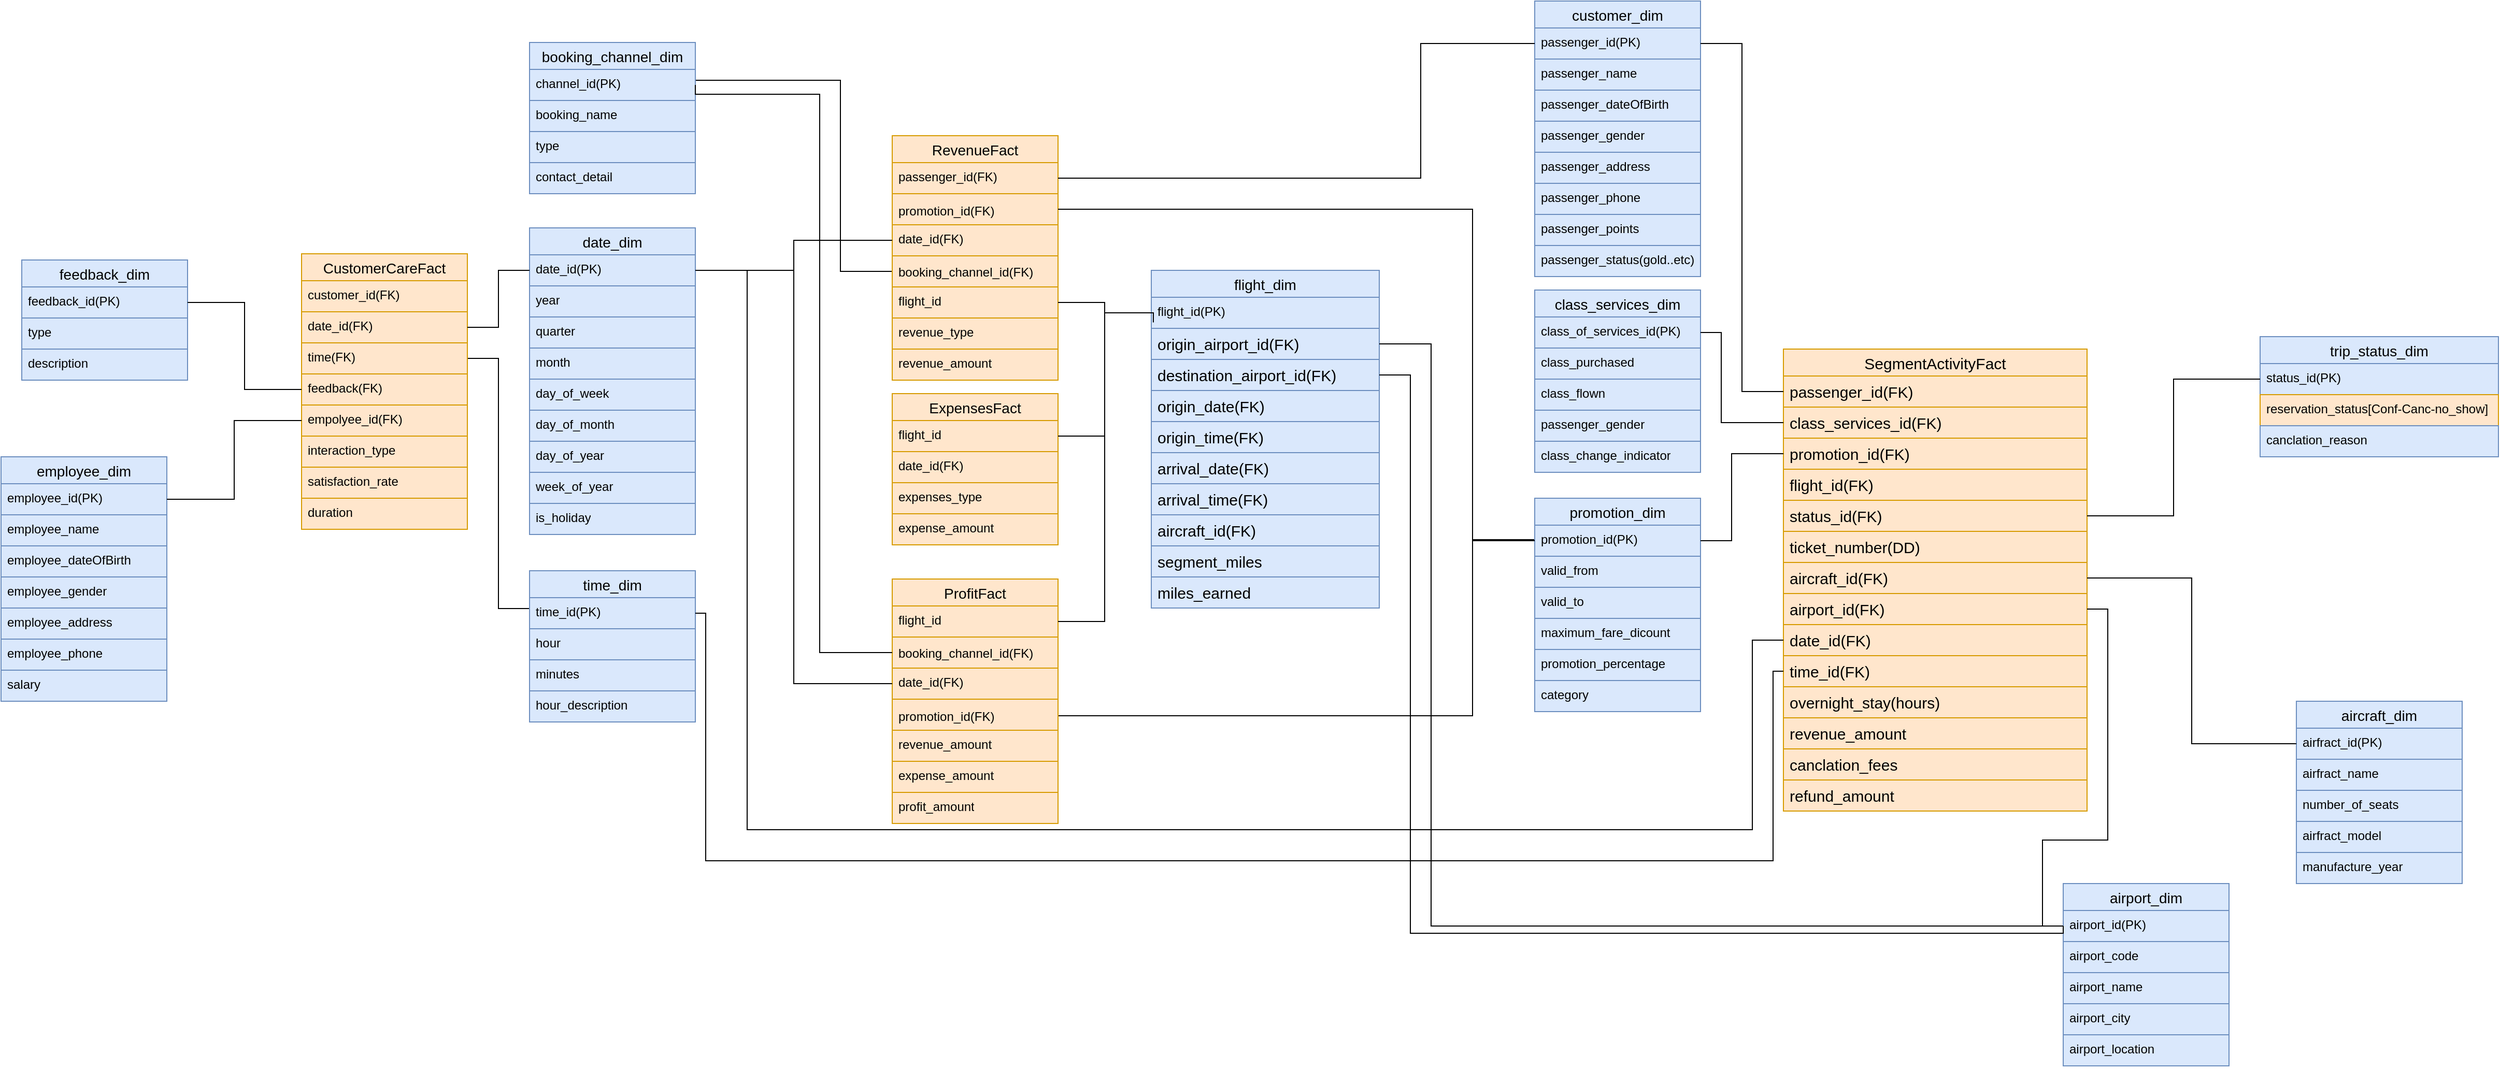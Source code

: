 <mxfile version="26.0.16" pages="2">
  <diagram name="Page-1" id="z0j1K3j2-_UMWUMofeYX">
    <mxGraphModel dx="2140" dy="786" grid="1" gridSize="10" guides="1" tooltips="1" connect="1" arrows="1" fold="1" page="1" pageScale="1" pageWidth="827" pageHeight="1169" background="#ffffff" math="0" shadow="0">
      <root>
        <mxCell id="0" />
        <mxCell id="1" parent="0" />
        <mxCell id="Z8uYz0tgfy5mmyTr6Dqj-15" value="SegmentActivityFact" style="swimlane;fontStyle=0;childLayout=stackLayout;horizontal=1;startSize=26;horizontalStack=0;resizeParent=1;resizeParentMax=0;resizeLast=0;collapsible=1;marginBottom=0;align=center;fontSize=15;strokeWidth=1;fillColor=#ffe6cc;strokeColor=#d79b00;" parent="1" vertex="1">
          <mxGeometry x="1040" y="396" width="293" height="446" as="geometry" />
        </mxCell>
        <mxCell id="Z8uYz0tgfy5mmyTr6Dqj-17" value="passenger_id(FK)" style="text;strokeColor=#d79b00;fillColor=#ffe6cc;spacingLeft=4;spacingRight=4;overflow=hidden;rotatable=0;points=[[0,0.5],[1,0.5]];portConstraint=eastwest;fontSize=15;whiteSpace=wrap;html=1;strokeWidth=1;" parent="Z8uYz0tgfy5mmyTr6Dqj-15" vertex="1">
          <mxGeometry y="26" width="293" height="30" as="geometry" />
        </mxCell>
        <mxCell id="Z8uYz0tgfy5mmyTr6Dqj-24" value="class_services_id(FK)" style="text;strokeColor=#d79b00;fillColor=#ffe6cc;spacingLeft=4;spacingRight=4;overflow=hidden;rotatable=0;points=[[0,0.5],[1,0.5]];portConstraint=eastwest;fontSize=15;whiteSpace=wrap;html=1;strokeWidth=1;" parent="Z8uYz0tgfy5mmyTr6Dqj-15" vertex="1">
          <mxGeometry y="56" width="293" height="30" as="geometry" />
        </mxCell>
        <mxCell id="Z8uYz0tgfy5mmyTr6Dqj-25" value="promotion_id(FK)" style="text;strokeColor=#d79b00;fillColor=#ffe6cc;spacingLeft=4;spacingRight=4;overflow=hidden;rotatable=0;points=[[0,0.5],[1,0.5]];portConstraint=eastwest;fontSize=15;whiteSpace=wrap;html=1;strokeWidth=1;" parent="Z8uYz0tgfy5mmyTr6Dqj-15" vertex="1">
          <mxGeometry y="86" width="293" height="30" as="geometry" />
        </mxCell>
        <mxCell id="Z8uYz0tgfy5mmyTr6Dqj-29" value="flight_id(FK)" style="text;strokeColor=#d79b00;fillColor=#ffe6cc;spacingLeft=4;spacingRight=4;overflow=hidden;rotatable=0;points=[[0,0.5],[1,0.5]];portConstraint=eastwest;fontSize=15;whiteSpace=wrap;html=1;strokeWidth=1;" parent="Z8uYz0tgfy5mmyTr6Dqj-15" vertex="1">
          <mxGeometry y="116" width="293" height="30" as="geometry" />
        </mxCell>
        <mxCell id="-t90gpkR5If3jlKh21Sp-2" value="status_id(FK)" style="text;strokeColor=#d79b00;fillColor=#ffe6cc;spacingLeft=4;spacingRight=4;overflow=hidden;rotatable=0;points=[[0,0.5],[1,0.5]];portConstraint=eastwest;fontSize=15;whiteSpace=wrap;html=1;strokeWidth=1;" parent="Z8uYz0tgfy5mmyTr6Dqj-15" vertex="1">
          <mxGeometry y="146" width="293" height="30" as="geometry" />
        </mxCell>
        <mxCell id="Z8uYz0tgfy5mmyTr6Dqj-28" value="ticket_number(DD)" style="text;strokeColor=#d79b00;fillColor=#ffe6cc;spacingLeft=4;spacingRight=4;overflow=hidden;rotatable=0;points=[[0,0.5],[1,0.5]];portConstraint=eastwest;fontSize=15;whiteSpace=wrap;html=1;strokeWidth=1;" parent="Z8uYz0tgfy5mmyTr6Dqj-15" vertex="1">
          <mxGeometry y="176" width="293" height="30" as="geometry" />
        </mxCell>
        <mxCell id="fWBzU4hwuLmOU5m6CXQ0-20" value="aircraft_id(FK)" style="text;strokeColor=#d79b00;fillColor=#ffe6cc;spacingLeft=4;spacingRight=4;overflow=hidden;rotatable=0;points=[[0,0.5],[1,0.5]];portConstraint=eastwest;fontSize=15;whiteSpace=wrap;html=1;strokeWidth=1;" parent="Z8uYz0tgfy5mmyTr6Dqj-15" vertex="1">
          <mxGeometry y="206" width="293" height="30" as="geometry" />
        </mxCell>
        <mxCell id="fWBzU4hwuLmOU5m6CXQ0-19" value="airport_id(FK)" style="text;strokeColor=#d79b00;fillColor=#ffe6cc;spacingLeft=4;spacingRight=4;overflow=hidden;rotatable=0;points=[[0,0.5],[1,0.5]];portConstraint=eastwest;fontSize=15;whiteSpace=wrap;html=1;strokeWidth=1;" parent="Z8uYz0tgfy5mmyTr6Dqj-15" vertex="1">
          <mxGeometry y="236" width="293" height="30" as="geometry" />
        </mxCell>
        <mxCell id="emeTmhj-6FmHfTgUE9ih-22" value="date_id(FK)" style="text;strokeColor=#d79b00;fillColor=#ffe6cc;spacingLeft=4;spacingRight=4;overflow=hidden;rotatable=0;points=[[0,0.5],[1,0.5]];portConstraint=eastwest;fontSize=15;whiteSpace=wrap;html=1;strokeWidth=1;" parent="Z8uYz0tgfy5mmyTr6Dqj-15" vertex="1">
          <mxGeometry y="266" width="293" height="30" as="geometry" />
        </mxCell>
        <mxCell id="emeTmhj-6FmHfTgUE9ih-23" value="time_id(FK)" style="text;strokeColor=#d79b00;fillColor=#ffe6cc;spacingLeft=4;spacingRight=4;overflow=hidden;rotatable=0;points=[[0,0.5],[1,0.5]];portConstraint=eastwest;fontSize=15;whiteSpace=wrap;html=1;strokeWidth=1;" parent="Z8uYz0tgfy5mmyTr6Dqj-15" vertex="1">
          <mxGeometry y="296" width="293" height="30" as="geometry" />
        </mxCell>
        <mxCell id="Z8uYz0tgfy5mmyTr6Dqj-33" value="overnight_stay(hours)" style="text;strokeColor=#d79b00;fillColor=#ffe6cc;spacingLeft=4;spacingRight=4;overflow=hidden;rotatable=0;points=[[0,0.5],[1,0.5]];portConstraint=eastwest;fontSize=15;whiteSpace=wrap;html=1;strokeWidth=1;" parent="Z8uYz0tgfy5mmyTr6Dqj-15" vertex="1">
          <mxGeometry y="326" width="293" height="30" as="geometry" />
        </mxCell>
        <mxCell id="Z8uYz0tgfy5mmyTr6Dqj-30" value="revenue_amount" style="text;strokeColor=#d79b00;fillColor=#ffe6cc;spacingLeft=4;spacingRight=4;overflow=hidden;rotatable=0;points=[[0,0.5],[1,0.5]];portConstraint=eastwest;fontSize=15;whiteSpace=wrap;html=1;strokeWidth=1;" parent="Z8uYz0tgfy5mmyTr6Dqj-15" vertex="1">
          <mxGeometry y="356" width="293" height="30" as="geometry" />
        </mxCell>
        <mxCell id="Z8uYz0tgfy5mmyTr6Dqj-31" value="canclation_fees" style="text;strokeColor=#d79b00;fillColor=#ffe6cc;spacingLeft=4;spacingRight=4;overflow=hidden;rotatable=0;points=[[0,0.5],[1,0.5]];portConstraint=eastwest;fontSize=15;whiteSpace=wrap;html=1;strokeWidth=1;" parent="Z8uYz0tgfy5mmyTr6Dqj-15" vertex="1">
          <mxGeometry y="386" width="293" height="30" as="geometry" />
        </mxCell>
        <mxCell id="Z8uYz0tgfy5mmyTr6Dqj-34" value="refund_amount" style="text;strokeColor=#d79b00;fillColor=#ffe6cc;spacingLeft=4;spacingRight=4;overflow=hidden;rotatable=0;points=[[0,0.5],[1,0.5]];portConstraint=eastwest;fontSize=15;whiteSpace=wrap;html=1;strokeWidth=1;" parent="Z8uYz0tgfy5mmyTr6Dqj-15" vertex="1">
          <mxGeometry y="416" width="293" height="30" as="geometry" />
        </mxCell>
        <mxCell id="Z8uYz0tgfy5mmyTr6Dqj-39" value="aircraft_dim" style="swimlane;fontStyle=0;childLayout=stackLayout;horizontal=1;startSize=26;horizontalStack=0;resizeParent=1;resizeParentMax=0;resizeLast=0;collapsible=1;marginBottom=0;align=center;fontSize=14;fillColor=#dae8fc;strokeColor=#6c8ebf;" parent="1" vertex="1">
          <mxGeometry x="1535" y="736" width="160" height="176" as="geometry" />
        </mxCell>
        <mxCell id="Z8uYz0tgfy5mmyTr6Dqj-40" value="airfract_id(PK)" style="text;strokeColor=#6c8ebf;fillColor=#dae8fc;spacingLeft=4;spacingRight=4;overflow=hidden;rotatable=0;points=[[0,0.5],[1,0.5]];portConstraint=eastwest;fontSize=12;whiteSpace=wrap;html=1;" parent="Z8uYz0tgfy5mmyTr6Dqj-39" vertex="1">
          <mxGeometry y="26" width="160" height="30" as="geometry" />
        </mxCell>
        <mxCell id="Z8uYz0tgfy5mmyTr6Dqj-41" value="airfract_name" style="text;strokeColor=#6c8ebf;fillColor=#dae8fc;spacingLeft=4;spacingRight=4;overflow=hidden;rotatable=0;points=[[0,0.5],[1,0.5]];portConstraint=eastwest;fontSize=12;whiteSpace=wrap;html=1;" parent="Z8uYz0tgfy5mmyTr6Dqj-39" vertex="1">
          <mxGeometry y="56" width="160" height="30" as="geometry" />
        </mxCell>
        <mxCell id="Z8uYz0tgfy5mmyTr6Dqj-42" value="number_of_seats" style="text;strokeColor=#6c8ebf;fillColor=#dae8fc;spacingLeft=4;spacingRight=4;overflow=hidden;rotatable=0;points=[[0,0.5],[1,0.5]];portConstraint=eastwest;fontSize=12;whiteSpace=wrap;html=1;" parent="Z8uYz0tgfy5mmyTr6Dqj-39" vertex="1">
          <mxGeometry y="86" width="160" height="30" as="geometry" />
        </mxCell>
        <mxCell id="Z8uYz0tgfy5mmyTr6Dqj-43" value="airfract_model" style="text;strokeColor=#6c8ebf;fillColor=#dae8fc;spacingLeft=4;spacingRight=4;overflow=hidden;rotatable=0;points=[[0,0.5],[1,0.5]];portConstraint=eastwest;fontSize=12;whiteSpace=wrap;html=1;" parent="Z8uYz0tgfy5mmyTr6Dqj-39" vertex="1">
          <mxGeometry y="116" width="160" height="30" as="geometry" />
        </mxCell>
        <mxCell id="Z8uYz0tgfy5mmyTr6Dqj-44" value="manufacture_year" style="text;strokeColor=#6c8ebf;fillColor=#dae8fc;spacingLeft=4;spacingRight=4;overflow=hidden;rotatable=0;points=[[0,0.5],[1,0.5]];portConstraint=eastwest;fontSize=12;whiteSpace=wrap;html=1;" parent="Z8uYz0tgfy5mmyTr6Dqj-39" vertex="1">
          <mxGeometry y="146" width="160" height="30" as="geometry" />
        </mxCell>
        <mxCell id="Z8uYz0tgfy5mmyTr6Dqj-48" value="airport_dim" style="swimlane;fontStyle=0;childLayout=stackLayout;horizontal=1;startSize=26;horizontalStack=0;resizeParent=1;resizeParentMax=0;resizeLast=0;collapsible=1;marginBottom=0;align=center;fontSize=14;fillColor=#dae8fc;strokeColor=#6c8ebf;" parent="1" vertex="1">
          <mxGeometry x="1310" y="912" width="160" height="176" as="geometry" />
        </mxCell>
        <mxCell id="Z8uYz0tgfy5mmyTr6Dqj-49" value="airport_id(PK)" style="text;strokeColor=#6c8ebf;fillColor=#dae8fc;spacingLeft=4;spacingRight=4;overflow=hidden;rotatable=0;points=[[0,0.5],[1,0.5]];portConstraint=eastwest;fontSize=12;whiteSpace=wrap;html=1;" parent="Z8uYz0tgfy5mmyTr6Dqj-48" vertex="1">
          <mxGeometry y="26" width="160" height="30" as="geometry" />
        </mxCell>
        <mxCell id="Z8uYz0tgfy5mmyTr6Dqj-52" value="airport_code" style="text;strokeColor=#6c8ebf;fillColor=#dae8fc;spacingLeft=4;spacingRight=4;overflow=hidden;rotatable=0;points=[[0,0.5],[1,0.5]];portConstraint=eastwest;fontSize=12;whiteSpace=wrap;html=1;" parent="Z8uYz0tgfy5mmyTr6Dqj-48" vertex="1">
          <mxGeometry y="56" width="160" height="30" as="geometry" />
        </mxCell>
        <mxCell id="Z8uYz0tgfy5mmyTr6Dqj-50" value="airport_name" style="text;strokeColor=#6c8ebf;fillColor=#dae8fc;spacingLeft=4;spacingRight=4;overflow=hidden;rotatable=0;points=[[0,0.5],[1,0.5]];portConstraint=eastwest;fontSize=12;whiteSpace=wrap;html=1;" parent="Z8uYz0tgfy5mmyTr6Dqj-48" vertex="1">
          <mxGeometry y="86" width="160" height="30" as="geometry" />
        </mxCell>
        <mxCell id="Z8uYz0tgfy5mmyTr6Dqj-51" value="airport_city" style="text;strokeColor=#6c8ebf;fillColor=#dae8fc;spacingLeft=4;spacingRight=4;overflow=hidden;rotatable=0;points=[[0,0.5],[1,0.5]];portConstraint=eastwest;fontSize=12;whiteSpace=wrap;html=1;" parent="Z8uYz0tgfy5mmyTr6Dqj-48" vertex="1">
          <mxGeometry y="116" width="160" height="30" as="geometry" />
        </mxCell>
        <mxCell id="Z8uYz0tgfy5mmyTr6Dqj-62" value="airport_location" style="text;strokeColor=#6c8ebf;fillColor=#dae8fc;spacingLeft=4;spacingRight=4;overflow=hidden;rotatable=0;points=[[0,0.5],[1,0.5]];portConstraint=eastwest;fontSize=12;whiteSpace=wrap;html=1;" parent="Z8uYz0tgfy5mmyTr6Dqj-48" vertex="1">
          <mxGeometry y="146" width="160" height="30" as="geometry" />
        </mxCell>
        <mxCell id="Z8uYz0tgfy5mmyTr6Dqj-56" value="date_dim" style="swimlane;fontStyle=0;childLayout=stackLayout;horizontal=1;startSize=26;horizontalStack=0;resizeParent=1;resizeParentMax=0;resizeLast=0;collapsible=1;marginBottom=0;align=center;fontSize=14;fillColor=#dae8fc;strokeColor=#6c8ebf;" parent="1" vertex="1">
          <mxGeometry x="-170" y="279" width="160" height="296" as="geometry" />
        </mxCell>
        <mxCell id="Z8uYz0tgfy5mmyTr6Dqj-57" value="date_id(PK)" style="text;strokeColor=#6c8ebf;fillColor=#dae8fc;spacingLeft=4;spacingRight=4;overflow=hidden;rotatable=0;points=[[0,0.5],[1,0.5]];portConstraint=eastwest;fontSize=12;whiteSpace=wrap;html=1;" parent="Z8uYz0tgfy5mmyTr6Dqj-56" vertex="1">
          <mxGeometry y="26" width="160" height="30" as="geometry" />
        </mxCell>
        <mxCell id="Z8uYz0tgfy5mmyTr6Dqj-58" value="year" style="text;strokeColor=#6c8ebf;fillColor=#dae8fc;spacingLeft=4;spacingRight=4;overflow=hidden;rotatable=0;points=[[0,0.5],[1,0.5]];portConstraint=eastwest;fontSize=12;whiteSpace=wrap;html=1;" parent="Z8uYz0tgfy5mmyTr6Dqj-56" vertex="1">
          <mxGeometry y="56" width="160" height="30" as="geometry" />
        </mxCell>
        <mxCell id="Z8uYz0tgfy5mmyTr6Dqj-59" value="quarter" style="text;strokeColor=#6c8ebf;fillColor=#dae8fc;spacingLeft=4;spacingRight=4;overflow=hidden;rotatable=0;points=[[0,0.5],[1,0.5]];portConstraint=eastwest;fontSize=12;whiteSpace=wrap;html=1;" parent="Z8uYz0tgfy5mmyTr6Dqj-56" vertex="1">
          <mxGeometry y="86" width="160" height="30" as="geometry" />
        </mxCell>
        <mxCell id="Z8uYz0tgfy5mmyTr6Dqj-60" value="month" style="text;strokeColor=#6c8ebf;fillColor=#dae8fc;spacingLeft=4;spacingRight=4;overflow=hidden;rotatable=0;points=[[0,0.5],[1,0.5]];portConstraint=eastwest;fontSize=12;whiteSpace=wrap;html=1;" parent="Z8uYz0tgfy5mmyTr6Dqj-56" vertex="1">
          <mxGeometry y="116" width="160" height="30" as="geometry" />
        </mxCell>
        <mxCell id="Z8uYz0tgfy5mmyTr6Dqj-65" value="day_of_week" style="text;strokeColor=#6c8ebf;fillColor=#dae8fc;spacingLeft=4;spacingRight=4;overflow=hidden;rotatable=0;points=[[0,0.5],[1,0.5]];portConstraint=eastwest;fontSize=12;whiteSpace=wrap;html=1;" parent="Z8uYz0tgfy5mmyTr6Dqj-56" vertex="1">
          <mxGeometry y="146" width="160" height="30" as="geometry" />
        </mxCell>
        <mxCell id="Z8uYz0tgfy5mmyTr6Dqj-61" value="day_of_month" style="text;strokeColor=#6c8ebf;fillColor=#dae8fc;spacingLeft=4;spacingRight=4;overflow=hidden;rotatable=0;points=[[0,0.5],[1,0.5]];portConstraint=eastwest;fontSize=12;whiteSpace=wrap;html=1;" parent="Z8uYz0tgfy5mmyTr6Dqj-56" vertex="1">
          <mxGeometry y="176" width="160" height="30" as="geometry" />
        </mxCell>
        <mxCell id="Z8uYz0tgfy5mmyTr6Dqj-66" value="day_of_year" style="text;strokeColor=#6c8ebf;fillColor=#dae8fc;spacingLeft=4;spacingRight=4;overflow=hidden;rotatable=0;points=[[0,0.5],[1,0.5]];portConstraint=eastwest;fontSize=12;whiteSpace=wrap;html=1;" parent="Z8uYz0tgfy5mmyTr6Dqj-56" vertex="1">
          <mxGeometry y="206" width="160" height="30" as="geometry" />
        </mxCell>
        <mxCell id="Z8uYz0tgfy5mmyTr6Dqj-67" value="week_of_year" style="text;strokeColor=#6c8ebf;fillColor=#dae8fc;spacingLeft=4;spacingRight=4;overflow=hidden;rotatable=0;points=[[0,0.5],[1,0.5]];portConstraint=eastwest;fontSize=12;whiteSpace=wrap;html=1;" parent="Z8uYz0tgfy5mmyTr6Dqj-56" vertex="1">
          <mxGeometry y="236" width="160" height="30" as="geometry" />
        </mxCell>
        <mxCell id="Z8uYz0tgfy5mmyTr6Dqj-83" value="is_holiday" style="text;strokeColor=#6c8ebf;fillColor=#dae8fc;spacingLeft=4;spacingRight=4;overflow=hidden;rotatable=0;points=[[0,0.5],[1,0.5]];portConstraint=eastwest;fontSize=12;whiteSpace=wrap;html=1;" parent="Z8uYz0tgfy5mmyTr6Dqj-56" vertex="1">
          <mxGeometry y="266" width="160" height="30" as="geometry" />
        </mxCell>
        <mxCell id="-dWoX_un6AC7CqEJt6w9-33" style="edgeStyle=orthogonalEdgeStyle;rounded=0;orthogonalLoop=1;jettySize=auto;html=1;exitX=0;exitY=0.25;exitDx=0;exitDy=0;entryX=1;entryY=0.5;entryDx=0;entryDy=0;endArrow=none;startFill=0;" edge="1" parent="1" source="Z8uYz0tgfy5mmyTr6Dqj-74" target="Z8uYz0tgfy5mmyTr6Dqj-135">
          <mxGeometry relative="1" as="geometry" />
        </mxCell>
        <mxCell id="Z8uYz0tgfy5mmyTr6Dqj-74" value="time_dim" style="swimlane;fontStyle=0;childLayout=stackLayout;horizontal=1;startSize=26;horizontalStack=0;resizeParent=1;resizeParentMax=0;resizeLast=0;collapsible=1;marginBottom=0;align=center;fontSize=14;fillColor=#dae8fc;strokeColor=#6c8ebf;" parent="1" vertex="1">
          <mxGeometry x="-170" y="610" width="160" height="146" as="geometry" />
        </mxCell>
        <mxCell id="Z8uYz0tgfy5mmyTr6Dqj-75" value="time_id(PK)" style="text;strokeColor=#6c8ebf;fillColor=#dae8fc;spacingLeft=4;spacingRight=4;overflow=hidden;rotatable=0;points=[[0,0.5],[1,0.5]];portConstraint=eastwest;fontSize=12;whiteSpace=wrap;html=1;" parent="Z8uYz0tgfy5mmyTr6Dqj-74" vertex="1">
          <mxGeometry y="26" width="160" height="30" as="geometry" />
        </mxCell>
        <mxCell id="Z8uYz0tgfy5mmyTr6Dqj-76" value="hour" style="text;strokeColor=#6c8ebf;fillColor=#dae8fc;spacingLeft=4;spacingRight=4;overflow=hidden;rotatable=0;points=[[0,0.5],[1,0.5]];portConstraint=eastwest;fontSize=12;whiteSpace=wrap;html=1;" parent="Z8uYz0tgfy5mmyTr6Dqj-74" vertex="1">
          <mxGeometry y="56" width="160" height="30" as="geometry" />
        </mxCell>
        <mxCell id="Z8uYz0tgfy5mmyTr6Dqj-77" value="minutes" style="text;strokeColor=#6c8ebf;fillColor=#dae8fc;spacingLeft=4;spacingRight=4;overflow=hidden;rotatable=0;points=[[0,0.5],[1,0.5]];portConstraint=eastwest;fontSize=12;whiteSpace=wrap;html=1;" parent="Z8uYz0tgfy5mmyTr6Dqj-74" vertex="1">
          <mxGeometry y="86" width="160" height="30" as="geometry" />
        </mxCell>
        <mxCell id="Z8uYz0tgfy5mmyTr6Dqj-79" value="hour_description" style="text;strokeColor=#6c8ebf;fillColor=#dae8fc;spacingLeft=4;spacingRight=4;overflow=hidden;rotatable=0;points=[[0,0.5],[1,0.5]];portConstraint=eastwest;fontSize=12;whiteSpace=wrap;html=1;" parent="Z8uYz0tgfy5mmyTr6Dqj-74" vertex="1">
          <mxGeometry y="116" width="160" height="30" as="geometry" />
        </mxCell>
        <mxCell id="Z8uYz0tgfy5mmyTr6Dqj-86" value="customer_dim" style="swimlane;fontStyle=0;childLayout=stackLayout;horizontal=1;startSize=26;horizontalStack=0;resizeParent=1;resizeParentMax=0;resizeLast=0;collapsible=1;marginBottom=0;align=center;fontSize=14;fillColor=#dae8fc;strokeColor=#6c8ebf;" parent="1" vertex="1">
          <mxGeometry x="800" y="60" width="160" height="266" as="geometry" />
        </mxCell>
        <mxCell id="Z8uYz0tgfy5mmyTr6Dqj-87" value="passenger_id(PK)" style="text;strokeColor=#6c8ebf;fillColor=#dae8fc;spacingLeft=4;spacingRight=4;overflow=hidden;rotatable=0;points=[[0,0.5],[1,0.5]];portConstraint=eastwest;fontSize=12;whiteSpace=wrap;html=1;" parent="Z8uYz0tgfy5mmyTr6Dqj-86" vertex="1">
          <mxGeometry y="26" width="160" height="30" as="geometry" />
        </mxCell>
        <mxCell id="Z8uYz0tgfy5mmyTr6Dqj-88" value="passenger_name" style="text;strokeColor=#6c8ebf;fillColor=#dae8fc;spacingLeft=4;spacingRight=4;overflow=hidden;rotatable=0;points=[[0,0.5],[1,0.5]];portConstraint=eastwest;fontSize=12;whiteSpace=wrap;html=1;" parent="Z8uYz0tgfy5mmyTr6Dqj-86" vertex="1">
          <mxGeometry y="56" width="160" height="30" as="geometry" />
        </mxCell>
        <mxCell id="Z8uYz0tgfy5mmyTr6Dqj-89" value="passenger_dateOfBirth" style="text;strokeColor=#6c8ebf;fillColor=#dae8fc;spacingLeft=4;spacingRight=4;overflow=hidden;rotatable=0;points=[[0,0.5],[1,0.5]];portConstraint=eastwest;fontSize=12;whiteSpace=wrap;html=1;" parent="Z8uYz0tgfy5mmyTr6Dqj-86" vertex="1">
          <mxGeometry y="86" width="160" height="30" as="geometry" />
        </mxCell>
        <mxCell id="Z8uYz0tgfy5mmyTr6Dqj-90" value="passenger_gender" style="text;strokeColor=#6c8ebf;fillColor=#dae8fc;spacingLeft=4;spacingRight=4;overflow=hidden;rotatable=0;points=[[0,0.5],[1,0.5]];portConstraint=eastwest;fontSize=12;whiteSpace=wrap;html=1;" parent="Z8uYz0tgfy5mmyTr6Dqj-86" vertex="1">
          <mxGeometry y="116" width="160" height="30" as="geometry" />
        </mxCell>
        <mxCell id="Z8uYz0tgfy5mmyTr6Dqj-91" value="passen&lt;span style=&quot;caret-color: rgba(0, 0, 0, 0); color: rgba(0, 0, 0, 0); font-family: monospace; font-size: 0px; white-space: nowrap;&quot;&gt;%3CmxGraphModel%3E%3Croot%3E%3CmxCell%20id%3D%220%22%2F%3E%3CmxCell%20id%3D%221%22%20parent%3D%220%22%2F%3E%3CmxCell%20id%3D%222%22%20value%3D%22airport_dim%22%20style%3D%22swimlane%3BfontStyle%3D0%3BchildLayout%3DstackLayout%3Bhorizontal%3D1%3BstartSize%3D26%3BhorizontalStack%3D0%3BresizeParent%3D1%3BresizeParentMax%3D0%3BresizeLast%3D0%3Bcollapsible%3D1%3BmarginBottom%3D0%3Balign%3Dcenter%3BfontSize%3D14%3BfillColor%3D%23dae8fc%3BstrokeColor%3D%236c8ebf%3B%22%20vertex%3D%221%22%20parent%3D%221%22%3E%3CmxGeometry%20x%3D%22770%22%20y%3D%22460%22%20width%3D%22160%22%20height%3D%22176%22%20as%3D%22geometry%22%2F%3E%3C%2FmxCell%3E%3CmxCell%20id%3D%223%22%20value%3D%22airport_id(PK)%22%20style%3D%22text%3BstrokeColor%3D%236c8ebf%3BfillColor%3D%23dae8fc%3BspacingLeft%3D4%3BspacingRight%3D4%3Boverflow%3Dhidden%3Brotatable%3D0%3Bpoints%3D%5B%5B0%2C0.5%5D%2C%5B1%2C0.5%5D%5D%3BportConstraint%3Deastwest%3BfontSize%3D12%3BwhiteSpace%3Dwrap%3Bhtml%3D1%3B%22%20vertex%3D%221%22%20parent%3D%222%22%3E%3CmxGeometry%20y%3D%2226%22%20width%3D%22160%22%20height%3D%2230%22%20as%3D%22geometry%22%2F%3E%3C%2FmxCell%3E%3CmxCell%20id%3D%224%22%20value%3D%22airport_code%22%20style%3D%22text%3BstrokeColor%3D%236c8ebf%3BfillColor%3D%23dae8fc%3BspacingLeft%3D4%3BspacingRight%3D4%3Boverflow%3Dhidden%3Brotatable%3D0%3Bpoints%3D%5B%5B0%2C0.5%5D%2C%5B1%2C0.5%5D%5D%3BportConstraint%3Deastwest%3BfontSize%3D12%3BwhiteSpace%3Dwrap%3Bhtml%3D1%3B%22%20vertex%3D%221%22%20parent%3D%222%22%3E%3CmxGeometry%20y%3D%2256%22%20width%3D%22160%22%20height%3D%2230%22%20as%3D%22geometry%22%2F%3E%3C%2FmxCell%3E%3CmxCell%20id%3D%225%22%20value%3D%22airport_name%22%20style%3D%22text%3BstrokeColor%3D%236c8ebf%3BfillColor%3D%23dae8fc%3BspacingLeft%3D4%3BspacingRight%3D4%3Boverflow%3Dhidden%3Brotatable%3D0%3Bpoints%3D%5B%5B0%2C0.5%5D%2C%5B1%2C0.5%5D%5D%3BportConstraint%3Deastwest%3BfontSize%3D12%3BwhiteSpace%3Dwrap%3Bhtml%3D1%3B%22%20vertex%3D%221%22%20parent%3D%222%22%3E%3CmxGeometry%20y%3D%2286%22%20width%3D%22160%22%20height%3D%2230%22%20as%3D%22geometry%22%2F%3E%3C%2FmxCell%3E%3CmxCell%20id%3D%226%22%20value%3D%22airport_city%22%20style%3D%22text%3BstrokeColor%3D%236c8ebf%3BfillColor%3D%23dae8fc%3BspacingLeft%3D4%3BspacingRight%3D4%3Boverflow%3Dhidden%3Brotatable%3D0%3Bpoints%3D%5B%5B0%2C0.5%5D%2C%5B1%2C0.5%5D%5D%3BportConstraint%3Deastwest%3BfontSize%3D12%3BwhiteSpace%3Dwrap%3Bhtml%3D1%3B%22%20vertex%3D%221%22%20parent%3D%222%22%3E%3CmxGeometry%20y%3D%22116%22%20width%3D%22160%22%20height%3D%2230%22%20as%3D%22geometry%22%2F%3E%3C%2FmxCell%3E%3CmxCell%20id%3D%227%22%20value%3D%22airport_location%22%20style%3D%22text%3BstrokeColor%3D%236c8ebf%3BfillColor%3D%23dae8fc%3BspacingLeft%3D4%3BspacingRight%3D4%3Boverflow%3Dhidden%3Brotatable%3D0%3Bpoints%3D%5B%5B0%2C0.5%5D%2C%5B1%2C0.5%5D%5D%3BportConstraint%3Deastwest%3BfontSize%3D12%3BwhiteSpace%3Dwrap%3Bhtml%3D1%3B%22%20vertex%3D%221%22%20parent%3D%222%22%3E%3CmxGeometry%20y%3D%22146%22%20width%3D%22160%22%20height%3D%2230%22%20as%3D%22geometry%22%2F%3E%3C%2FmxCell%3E%3C%2Froot%3E%3C%2FmxGraphModel%3E&lt;/span&gt;ger_address&lt;span style=&quot;caret-color: rgba(0, 0, 0, 0); color: rgba(0, 0, 0, 0); font-family: monospace; font-size: 0px; white-space: nowrap;&quot;&gt;%3CmxGraphModel%3E%3Croot%3E%3CmxCell%20id%3D%220%22%2F%3E%3CmxCell%20id%3D%221%22%20parent%3D%220%22%2F%3E%3CmxCell%20id%3D%222%22%20value%3D%22airport_dim%22%20style%3D%22swimlane%3BfontStyle%3D0%3BchildLayout%3DstackLayout%3Bhorizontal%3D1%3BstartSize%3D26%3BhorizontalStack%3D0%3BresizeParent%3D1%3BresizeParentMax%3D0%3BresizeLast%3D0%3Bcollapsible%3D1%3BmarginBottom%3D0%3Balign%3Dcenter%3BfontSize%3D14%3BfillColor%3D%23dae8fc%3BstrokeColor%3D%236c8ebf%3B%22%20vertex%3D%221%22%20parent%3D%221%22%3E%3CmxGeometry%20x%3D%22770%22%20y%3D%22460%22%20width%3D%22160%22%20height%3D%22176%22%20as%3D%22geometry%22%2F%3E%3C%2FmxCell%3E%3CmxCell%20id%3D%223%22%20value%3D%22airport_id(PK)%22%20style%3D%22text%3BstrokeColor%3D%236c8ebf%3BfillColor%3D%23dae8fc%3BspacingLeft%3D4%3BspacingRight%3D4%3Boverflow%3Dhidden%3Brotatable%3D0%3Bpoints%3D%5B%5B0%2C0.5%5D%2C%5B1%2C0.5%5D%5D%3BportConstraint%3Deastwest%3BfontSize%3D12%3BwhiteSpace%3Dwrap%3Bhtml%3D1%3B%22%20vertex%3D%221%22%20parent%3D%222%22%3E%3CmxGeometry%20y%3D%2226%22%20width%3D%22160%22%20height%3D%2230%22%20as%3D%22geometry%22%2F%3E%3C%2FmxCell%3E%3CmxCell%20id%3D%224%22%20value%3D%22airport_code%22%20style%3D%22text%3BstrokeColor%3D%236c8ebf%3BfillColor%3D%23dae8fc%3BspacingLeft%3D4%3BspacingRight%3D4%3Boverflow%3Dhidden%3Brotatable%3D0%3Bpoints%3D%5B%5B0%2C0.5%5D%2C%5B1%2C0.5%5D%5D%3BportConstraint%3Deastwest%3BfontSize%3D12%3BwhiteSpace%3Dwrap%3Bhtml%3D1%3B%22%20vertex%3D%221%22%20parent%3D%222%22%3E%3CmxGeometry%20y%3D%2256%22%20width%3D%22160%22%20height%3D%2230%22%20as%3D%22geometry%22%2F%3E%3C%2FmxCell%3E%3CmxCell%20id%3D%225%22%20value%3D%22airport_name%22%20style%3D%22text%3BstrokeColor%3D%236c8ebf%3BfillColor%3D%23dae8fc%3BspacingLeft%3D4%3BspacingRight%3D4%3Boverflow%3Dhidden%3Brotatable%3D0%3Bpoints%3D%5B%5B0%2C0.5%5D%2C%5B1%2C0.5%5D%5D%3BportConstraint%3Deastwest%3BfontSize%3D12%3BwhiteSpace%3Dwrap%3Bhtml%3D1%3B%22%20vertex%3D%221%22%20parent%3D%222%22%3E%3CmxGeometry%20y%3D%2286%22%20width%3D%22160%22%20height%3D%2230%22%20as%3D%22geometry%22%2F%3E%3C%2FmxCell%3E%3CmxCell%20id%3D%226%22%20value%3D%22airport_city%22%20style%3D%22text%3BstrokeColor%3D%236c8ebf%3BfillColor%3D%23dae8fc%3BspacingLeft%3D4%3BspacingRight%3D4%3Boverflow%3Dhidden%3Brotatable%3D0%3Bpoints%3D%5B%5B0%2C0.5%5D%2C%5B1%2C0.5%5D%5D%3BportConstraint%3Deastwest%3BfontSize%3D12%3BwhiteSpace%3Dwrap%3Bhtml%3D1%3B%22%20vertex%3D%221%22%20parent%3D%222%22%3E%3CmxGeometry%20y%3D%22116%22%20width%3D%22160%22%20height%3D%2230%22%20as%3D%22geometry%22%2F%3E%3C%2FmxCell%3E%3CmxCell%20id%3D%227%22%20value%3D%22airport_location%22%20style%3D%22text%3BstrokeColor%3D%236c8ebf%3BfillColor%3D%23dae8fc%3BspacingLeft%3D4%3BspacingRight%3D4%3Boverflow%3Dhidden%3Brotatable%3D0%3Bpoints%3D%5B%5B0%2C0.5%5D%2C%5B1%2C0.5%5D%5D%3BportConstraint%3Deastwest%3BfontSize%3D12%3BwhiteSpace%3Dwrap%3Bhtml%3D1%3B%22%20vertex%3D%221%22%20parent%3D%222%22%3E%3CmxGeometry%20y%3D%22146%22%20width%3D%22160%22%20height%3D%2230%22%20as%3D%22geometry%22%2F%3E%3C%2FmxCell%3E%3C%2Froot%3E%3C%2FmxGraphModel%3E&lt;/span&gt;" style="text;strokeColor=#6c8ebf;fillColor=#dae8fc;spacingLeft=4;spacingRight=4;overflow=hidden;rotatable=0;points=[[0,0.5],[1,0.5]];portConstraint=eastwest;fontSize=12;whiteSpace=wrap;html=1;" parent="Z8uYz0tgfy5mmyTr6Dqj-86" vertex="1">
          <mxGeometry y="146" width="160" height="30" as="geometry" />
        </mxCell>
        <mxCell id="Z8uYz0tgfy5mmyTr6Dqj-92" value="passen&lt;span style=&quot;caret-color: rgba(0, 0, 0, 0); color: rgba(0, 0, 0, 0); font-family: monospace; font-size: 0px; white-space: nowrap;&quot;&gt;%3CmxGraphModel%3E%3Croot%3E%3CmxCell%20id%3D%220%22%2F%3E%3CmxCell%20id%3D%221%22%20parent%3D%220%22%2F%3E%3CmxCell%20id%3D%222%22%20value%3D%22airport_dim%22%20style%3D%22swimlane%3BfontStyle%3D0%3BchildLayout%3DstackLayout%3Bhorizontal%3D1%3BstartSize%3D26%3BhorizontalStack%3D0%3BresizeParent%3D1%3BresizeParentMax%3D0%3BresizeLast%3D0%3Bcollapsible%3D1%3BmarginBottom%3D0%3Balign%3Dcenter%3BfontSize%3D14%3BfillColor%3D%23dae8fc%3BstrokeColor%3D%236c8ebf%3B%22%20vertex%3D%221%22%20parent%3D%221%22%3E%3CmxGeometry%20x%3D%22770%22%20y%3D%22460%22%20width%3D%22160%22%20height%3D%22176%22%20as%3D%22geometry%22%2F%3E%3C%2FmxCell%3E%3CmxCell%20id%3D%223%22%20value%3D%22airport_id(PK)%22%20style%3D%22text%3BstrokeColor%3D%236c8ebf%3BfillColor%3D%23dae8fc%3BspacingLeft%3D4%3BspacingRight%3D4%3Boverflow%3Dhidden%3Brotatable%3D0%3Bpoints%3D%5B%5B0%2C0.5%5D%2C%5B1%2C0.5%5D%5D%3BportConstraint%3Deastwest%3BfontSize%3D12%3BwhiteSpace%3Dwrap%3Bhtml%3D1%3B%22%20vertex%3D%221%22%20parent%3D%222%22%3E%3CmxGeometry%20y%3D%2226%22%20width%3D%22160%22%20height%3D%2230%22%20as%3D%22geometry%22%2F%3E%3C%2FmxCell%3E%3CmxCell%20id%3D%224%22%20value%3D%22airport_code%22%20style%3D%22text%3BstrokeColor%3D%236c8ebf%3BfillColor%3D%23dae8fc%3BspacingLeft%3D4%3BspacingRight%3D4%3Boverflow%3Dhidden%3Brotatable%3D0%3Bpoints%3D%5B%5B0%2C0.5%5D%2C%5B1%2C0.5%5D%5D%3BportConstraint%3Deastwest%3BfontSize%3D12%3BwhiteSpace%3Dwrap%3Bhtml%3D1%3B%22%20vertex%3D%221%22%20parent%3D%222%22%3E%3CmxGeometry%20y%3D%2256%22%20width%3D%22160%22%20height%3D%2230%22%20as%3D%22geometry%22%2F%3E%3C%2FmxCell%3E%3CmxCell%20id%3D%225%22%20value%3D%22airport_name%22%20style%3D%22text%3BstrokeColor%3D%236c8ebf%3BfillColor%3D%23dae8fc%3BspacingLeft%3D4%3BspacingRight%3D4%3Boverflow%3Dhidden%3Brotatable%3D0%3Bpoints%3D%5B%5B0%2C0.5%5D%2C%5B1%2C0.5%5D%5D%3BportConstraint%3Deastwest%3BfontSize%3D12%3BwhiteSpace%3Dwrap%3Bhtml%3D1%3B%22%20vertex%3D%221%22%20parent%3D%222%22%3E%3CmxGeometry%20y%3D%2286%22%20width%3D%22160%22%20height%3D%2230%22%20as%3D%22geometry%22%2F%3E%3C%2FmxCell%3E%3CmxCell%20id%3D%226%22%20value%3D%22airport_city%22%20style%3D%22text%3BstrokeColor%3D%236c8ebf%3BfillColor%3D%23dae8fc%3BspacingLeft%3D4%3BspacingRight%3D4%3Boverflow%3Dhidden%3Brotatable%3D0%3Bpoints%3D%5B%5B0%2C0.5%5D%2C%5B1%2C0.5%5D%5D%3BportConstraint%3Deastwest%3BfontSize%3D12%3BwhiteSpace%3Dwrap%3Bhtml%3D1%3B%22%20vertex%3D%221%22%20parent%3D%222%22%3E%3CmxGeometry%20y%3D%22116%22%20width%3D%22160%22%20height%3D%2230%22%20as%3D%22geometry%22%2F%3E%3C%2FmxCell%3E%3CmxCell%20id%3D%227%22%20value%3D%22airport_location%22%20style%3D%22text%3BstrokeColor%3D%236c8ebf%3BfillColor%3D%23dae8fc%3BspacingLeft%3D4%3BspacingRight%3D4%3Boverflow%3Dhidden%3Brotatable%3D0%3Bpoints%3D%5B%5B0%2C0.5%5D%2C%5B1%2C0.5%5D%5D%3BportConstraint%3Deastwest%3BfontSize%3D12%3BwhiteSpace%3Dwrap%3Bhtml%3D1%3B%22%20vertex%3D%221%22%20parent%3D%222%22%3E%3CmxGeometry%20y%3D%22146%22%20width%3D%22160%22%20height%3D%2230%22%20as%3D%22geometry%22%2F%3E%3C%2FmxCell%3E%3C%2Froot%3E%3C%2FmxGraphModel%3E&lt;/span&gt;ger_phone" style="text;strokeColor=#6c8ebf;fillColor=#dae8fc;spacingLeft=4;spacingRight=4;overflow=hidden;rotatable=0;points=[[0,0.5],[1,0.5]];portConstraint=eastwest;fontSize=12;whiteSpace=wrap;html=1;" parent="Z8uYz0tgfy5mmyTr6Dqj-86" vertex="1">
          <mxGeometry y="176" width="160" height="30" as="geometry" />
        </mxCell>
        <mxCell id="Z8uYz0tgfy5mmyTr6Dqj-128" value="passen&lt;span style=&quot;caret-color: rgba(0, 0, 0, 0); color: rgba(0, 0, 0, 0); font-family: monospace; font-size: 0px; white-space: nowrap;&quot;&gt;%3CmxGraphModel%3E%3Croot%3E%3CmxCell%20id%3D%220%22%2F%3E%3CmxCell%20id%3D%221%22%20parent%3D%220%22%2F%3E%3CmxCell%20id%3D%222%22%20value%3D%22airport_dim%22%20style%3D%22swimlane%3BfontStyle%3D0%3BchildLayout%3DstackLayout%3Bhorizontal%3D1%3BstartSize%3D26%3BhorizontalStack%3D0%3BresizeParent%3D1%3BresizeParentMax%3D0%3BresizeLast%3D0%3Bcollapsible%3D1%3BmarginBottom%3D0%3Balign%3Dcenter%3BfontSize%3D14%3BfillColor%3D%23dae8fc%3BstrokeColor%3D%236c8ebf%3B%22%20vertex%3D%221%22%20parent%3D%221%22%3E%3CmxGeometry%20x%3D%22770%22%20y%3D%22460%22%20width%3D%22160%22%20height%3D%22176%22%20as%3D%22geometry%22%2F%3E%3C%2FmxCell%3E%3CmxCell%20id%3D%223%22%20value%3D%22airport_id(PK)%22%20style%3D%22text%3BstrokeColor%3D%236c8ebf%3BfillColor%3D%23dae8fc%3BspacingLeft%3D4%3BspacingRight%3D4%3Boverflow%3Dhidden%3Brotatable%3D0%3Bpoints%3D%5B%5B0%2C0.5%5D%2C%5B1%2C0.5%5D%5D%3BportConstraint%3Deastwest%3BfontSize%3D12%3BwhiteSpace%3Dwrap%3Bhtml%3D1%3B%22%20vertex%3D%221%22%20parent%3D%222%22%3E%3CmxGeometry%20y%3D%2226%22%20width%3D%22160%22%20height%3D%2230%22%20as%3D%22geometry%22%2F%3E%3C%2FmxCell%3E%3CmxCell%20id%3D%224%22%20value%3D%22airport_code%22%20style%3D%22text%3BstrokeColor%3D%236c8ebf%3BfillColor%3D%23dae8fc%3BspacingLeft%3D4%3BspacingRight%3D4%3Boverflow%3Dhidden%3Brotatable%3D0%3Bpoints%3D%5B%5B0%2C0.5%5D%2C%5B1%2C0.5%5D%5D%3BportConstraint%3Deastwest%3BfontSize%3D12%3BwhiteSpace%3Dwrap%3Bhtml%3D1%3B%22%20vertex%3D%221%22%20parent%3D%222%22%3E%3CmxGeometry%20y%3D%2256%22%20width%3D%22160%22%20height%3D%2230%22%20as%3D%22geometry%22%2F%3E%3C%2FmxCell%3E%3CmxCell%20id%3D%225%22%20value%3D%22airport_name%22%20style%3D%22text%3BstrokeColor%3D%236c8ebf%3BfillColor%3D%23dae8fc%3BspacingLeft%3D4%3BspacingRight%3D4%3Boverflow%3Dhidden%3Brotatable%3D0%3Bpoints%3D%5B%5B0%2C0.5%5D%2C%5B1%2C0.5%5D%5D%3BportConstraint%3Deastwest%3BfontSize%3D12%3BwhiteSpace%3Dwrap%3Bhtml%3D1%3B%22%20vertex%3D%221%22%20parent%3D%222%22%3E%3CmxGeometry%20y%3D%2286%22%20width%3D%22160%22%20height%3D%2230%22%20as%3D%22geometry%22%2F%3E%3C%2FmxCell%3E%3CmxCell%20id%3D%226%22%20value%3D%22airport_city%22%20style%3D%22text%3BstrokeColor%3D%236c8ebf%3BfillColor%3D%23dae8fc%3BspacingLeft%3D4%3BspacingRight%3D4%3Boverflow%3Dhidden%3Brotatable%3D0%3Bpoints%3D%5B%5B0%2C0.5%5D%2C%5B1%2C0.5%5D%5D%3BportConstraint%3Deastwest%3BfontSize%3D12%3BwhiteSpace%3Dwrap%3Bhtml%3D1%3B%22%20vertex%3D%221%22%20parent%3D%222%22%3E%3CmxGeometry%20y%3D%22116%22%20width%3D%22160%22%20height%3D%2230%22%20as%3D%22geometry%22%2F%3E%3C%2FmxCell%3E%3CmxCell%20id%3D%227%22%20value%3D%22airport_location%22%20style%3D%22text%3BstrokeColor%3D%236c8ebf%3BfillColor%3D%23dae8fc%3BspacingLeft%3D4%3BspacingRight%3D4%3Boverflow%3Dhidden%3Brotatable%3D0%3Bpoints%3D%5B%5B0%2C0.5%5D%2C%5B1%2C0.5%5D%5D%3BportConstraint%3Deastwest%3BfontSize%3D12%3BwhiteSpace%3Dwrap%3Bhtml%3D1%3B%22%20vertex%3D%221%22%20parent%3D%222%22%3E%3CmxGeometry%20y%3D%22146%22%20width%3D%22160%22%20height%3D%2230%22%20as%3D%22geometry%22%2F%3E%3C%2FmxCell%3E%3C%2Froot%3E%3C%2FmxGraphModel%3E&lt;/span&gt;ger_points" style="text;strokeColor=#6c8ebf;fillColor=#dae8fc;spacingLeft=4;spacingRight=4;overflow=hidden;rotatable=0;points=[[0,0.5],[1,0.5]];portConstraint=eastwest;fontSize=12;whiteSpace=wrap;html=1;" parent="Z8uYz0tgfy5mmyTr6Dqj-86" vertex="1">
          <mxGeometry y="206" width="160" height="30" as="geometry" />
        </mxCell>
        <mxCell id="Z8uYz0tgfy5mmyTr6Dqj-93" value="passen&lt;span style=&quot;caret-color: rgba(0, 0, 0, 0); color: rgba(0, 0, 0, 0); font-family: monospace; font-size: 0px; white-space: nowrap;&quot;&gt;%3CmxGraphModel%3E%3Croot%3E%3CmxCell%20id%3D%220%22%2F%3E%3CmxCell%20id%3D%221%22%20parent%3D%220%22%2F%3E%3CmxCell%20id%3D%222%22%20value%3D%22airport_dim%22%20style%3D%22swimlane%3BfontStyle%3D0%3BchildLayout%3DstackLayout%3Bhorizontal%3D1%3BstartSize%3D26%3BhorizontalStack%3D0%3BresizeParent%3D1%3BresizeParentMax%3D0%3BresizeLast%3D0%3Bcollapsible%3D1%3BmarginBottom%3D0%3Balign%3Dcenter%3BfontSize%3D14%3BfillColor%3D%23dae8fc%3BstrokeColor%3D%236c8ebf%3B%22%20vertex%3D%221%22%20parent%3D%221%22%3E%3CmxGeometry%20x%3D%22770%22%20y%3D%22460%22%20width%3D%22160%22%20height%3D%22176%22%20as%3D%22geometry%22%2F%3E%3C%2FmxCell%3E%3CmxCell%20id%3D%223%22%20value%3D%22airport_id(PK)%22%20style%3D%22text%3BstrokeColor%3D%236c8ebf%3BfillColor%3D%23dae8fc%3BspacingLeft%3D4%3BspacingRight%3D4%3Boverflow%3Dhidden%3Brotatable%3D0%3Bpoints%3D%5B%5B0%2C0.5%5D%2C%5B1%2C0.5%5D%5D%3BportConstraint%3Deastwest%3BfontSize%3D12%3BwhiteSpace%3Dwrap%3Bhtml%3D1%3B%22%20vertex%3D%221%22%20parent%3D%222%22%3E%3CmxGeometry%20y%3D%2226%22%20width%3D%22160%22%20height%3D%2230%22%20as%3D%22geometry%22%2F%3E%3C%2FmxCell%3E%3CmxCell%20id%3D%224%22%20value%3D%22airport_code%22%20style%3D%22text%3BstrokeColor%3D%236c8ebf%3BfillColor%3D%23dae8fc%3BspacingLeft%3D4%3BspacingRight%3D4%3Boverflow%3Dhidden%3Brotatable%3D0%3Bpoints%3D%5B%5B0%2C0.5%5D%2C%5B1%2C0.5%5D%5D%3BportConstraint%3Deastwest%3BfontSize%3D12%3BwhiteSpace%3Dwrap%3Bhtml%3D1%3B%22%20vertex%3D%221%22%20parent%3D%222%22%3E%3CmxGeometry%20y%3D%2256%22%20width%3D%22160%22%20height%3D%2230%22%20as%3D%22geometry%22%2F%3E%3C%2FmxCell%3E%3CmxCell%20id%3D%225%22%20value%3D%22airport_name%22%20style%3D%22text%3BstrokeColor%3D%236c8ebf%3BfillColor%3D%23dae8fc%3BspacingLeft%3D4%3BspacingRight%3D4%3Boverflow%3Dhidden%3Brotatable%3D0%3Bpoints%3D%5B%5B0%2C0.5%5D%2C%5B1%2C0.5%5D%5D%3BportConstraint%3Deastwest%3BfontSize%3D12%3BwhiteSpace%3Dwrap%3Bhtml%3D1%3B%22%20vertex%3D%221%22%20parent%3D%222%22%3E%3CmxGeometry%20y%3D%2286%22%20width%3D%22160%22%20height%3D%2230%22%20as%3D%22geometry%22%2F%3E%3C%2FmxCell%3E%3CmxCell%20id%3D%226%22%20value%3D%22airport_city%22%20style%3D%22text%3BstrokeColor%3D%236c8ebf%3BfillColor%3D%23dae8fc%3BspacingLeft%3D4%3BspacingRight%3D4%3Boverflow%3Dhidden%3Brotatable%3D0%3Bpoints%3D%5B%5B0%2C0.5%5D%2C%5B1%2C0.5%5D%5D%3BportConstraint%3Deastwest%3BfontSize%3D12%3BwhiteSpace%3Dwrap%3Bhtml%3D1%3B%22%20vertex%3D%221%22%20parent%3D%222%22%3E%3CmxGeometry%20y%3D%22116%22%20width%3D%22160%22%20height%3D%2230%22%20as%3D%22geometry%22%2F%3E%3C%2FmxCell%3E%3CmxCell%20id%3D%227%22%20value%3D%22airport_location%22%20style%3D%22text%3BstrokeColor%3D%236c8ebf%3BfillColor%3D%23dae8fc%3BspacingLeft%3D4%3BspacingRight%3D4%3Boverflow%3Dhidden%3Brotatable%3D0%3Bpoints%3D%5B%5B0%2C0.5%5D%2C%5B1%2C0.5%5D%5D%3BportConstraint%3Deastwest%3BfontSize%3D12%3BwhiteSpace%3Dwrap%3Bhtml%3D1%3B%22%20vertex%3D%221%22%20parent%3D%222%22%3E%3CmxGeometry%20y%3D%22146%22%20width%3D%22160%22%20height%3D%2230%22%20as%3D%22geometry%22%2F%3E%3C%2FmxCell%3E%3C%2Froot%3E%3C%2FmxGraphModel%3E&lt;/span&gt;ger_status(gold..etc)" style="text;strokeColor=#6c8ebf;fillColor=#dae8fc;spacingLeft=4;spacingRight=4;overflow=hidden;rotatable=0;points=[[0,0.5],[1,0.5]];portConstraint=eastwest;fontSize=12;whiteSpace=wrap;html=1;" parent="Z8uYz0tgfy5mmyTr6Dqj-86" vertex="1">
          <mxGeometry y="236" width="160" height="30" as="geometry" />
        </mxCell>
        <mxCell id="Z8uYz0tgfy5mmyTr6Dqj-95" value="class_services_dim" style="swimlane;fontStyle=0;childLayout=stackLayout;horizontal=1;startSize=26;horizontalStack=0;resizeParent=1;resizeParentMax=0;resizeLast=0;collapsible=1;marginBottom=0;align=center;fontSize=14;fillColor=#dae8fc;strokeColor=#6c8ebf;" parent="1" vertex="1">
          <mxGeometry x="800" y="339" width="160" height="176" as="geometry" />
        </mxCell>
        <mxCell id="Z8uYz0tgfy5mmyTr6Dqj-96" value="class_of_services_id(PK)" style="text;strokeColor=#6c8ebf;fillColor=#dae8fc;spacingLeft=4;spacingRight=4;overflow=hidden;rotatable=0;points=[[0,0.5],[1,0.5]];portConstraint=eastwest;fontSize=12;whiteSpace=wrap;html=1;" parent="Z8uYz0tgfy5mmyTr6Dqj-95" vertex="1">
          <mxGeometry y="26" width="160" height="30" as="geometry" />
        </mxCell>
        <mxCell id="Z8uYz0tgfy5mmyTr6Dqj-97" value="class_purchased" style="text;strokeColor=#6c8ebf;fillColor=#dae8fc;spacingLeft=4;spacingRight=4;overflow=hidden;rotatable=0;points=[[0,0.5],[1,0.5]];portConstraint=eastwest;fontSize=12;whiteSpace=wrap;html=1;" parent="Z8uYz0tgfy5mmyTr6Dqj-95" vertex="1">
          <mxGeometry y="56" width="160" height="30" as="geometry" />
        </mxCell>
        <mxCell id="Z8uYz0tgfy5mmyTr6Dqj-98" value="class_flown" style="text;strokeColor=#6c8ebf;fillColor=#dae8fc;spacingLeft=4;spacingRight=4;overflow=hidden;rotatable=0;points=[[0,0.5],[1,0.5]];portConstraint=eastwest;fontSize=12;whiteSpace=wrap;html=1;" parent="Z8uYz0tgfy5mmyTr6Dqj-95" vertex="1">
          <mxGeometry y="86" width="160" height="30" as="geometry" />
        </mxCell>
        <mxCell id="Z8uYz0tgfy5mmyTr6Dqj-99" value="passenger_gender" style="text;strokeColor=#6c8ebf;fillColor=#dae8fc;spacingLeft=4;spacingRight=4;overflow=hidden;rotatable=0;points=[[0,0.5],[1,0.5]];portConstraint=eastwest;fontSize=12;whiteSpace=wrap;html=1;" parent="Z8uYz0tgfy5mmyTr6Dqj-95" vertex="1">
          <mxGeometry y="116" width="160" height="30" as="geometry" />
        </mxCell>
        <mxCell id="Z8uYz0tgfy5mmyTr6Dqj-100" value="class_change_indicator" style="text;strokeColor=#6c8ebf;fillColor=#dae8fc;spacingLeft=4;spacingRight=4;overflow=hidden;rotatable=0;points=[[0,0.5],[1,0.5]];portConstraint=eastwest;fontSize=12;whiteSpace=wrap;html=1;" parent="Z8uYz0tgfy5mmyTr6Dqj-95" vertex="1">
          <mxGeometry y="146" width="160" height="30" as="geometry" />
        </mxCell>
        <mxCell id="-dWoX_un6AC7CqEJt6w9-35" style="edgeStyle=orthogonalEdgeStyle;rounded=0;orthogonalLoop=1;jettySize=auto;html=1;exitX=0;exitY=0.25;exitDx=0;exitDy=0;entryX=1;entryY=0.5;entryDx=0;entryDy=0;endArrow=none;startFill=0;" edge="1" parent="1" source="Z8uYz0tgfy5mmyTr6Dqj-104" target="emeTmhj-6FmHfTgUE9ih-7">
          <mxGeometry relative="1" as="geometry">
            <Array as="points">
              <mxPoint x="800" y="580" />
              <mxPoint x="740" y="580" />
              <mxPoint x="740" y="750" />
              <mxPoint x="340" y="750" />
            </Array>
          </mxGeometry>
        </mxCell>
        <mxCell id="Z8uYz0tgfy5mmyTr6Dqj-104" value="promotion_dim" style="swimlane;fontStyle=0;childLayout=stackLayout;horizontal=1;startSize=26;horizontalStack=0;resizeParent=1;resizeParentMax=0;resizeLast=0;collapsible=1;marginBottom=0;align=center;fontSize=14;fillColor=#dae8fc;strokeColor=#6c8ebf;" parent="1" vertex="1">
          <mxGeometry x="800" y="540" width="160" height="206" as="geometry" />
        </mxCell>
        <mxCell id="Z8uYz0tgfy5mmyTr6Dqj-105" value="promotion_id(PK)" style="text;strokeColor=#6c8ebf;fillColor=#dae8fc;spacingLeft=4;spacingRight=4;overflow=hidden;rotatable=0;points=[[0,0.5],[1,0.5]];portConstraint=eastwest;fontSize=12;whiteSpace=wrap;html=1;" parent="Z8uYz0tgfy5mmyTr6Dqj-104" vertex="1">
          <mxGeometry y="26" width="160" height="30" as="geometry" />
        </mxCell>
        <mxCell id="Z8uYz0tgfy5mmyTr6Dqj-106" value="valid_from" style="text;strokeColor=#6c8ebf;fillColor=#dae8fc;spacingLeft=4;spacingRight=4;overflow=hidden;rotatable=0;points=[[0,0.5],[1,0.5]];portConstraint=eastwest;fontSize=12;whiteSpace=wrap;html=1;" parent="Z8uYz0tgfy5mmyTr6Dqj-104" vertex="1">
          <mxGeometry y="56" width="160" height="30" as="geometry" />
        </mxCell>
        <mxCell id="Z8uYz0tgfy5mmyTr6Dqj-107" value="valid_to" style="text;strokeColor=#6c8ebf;fillColor=#dae8fc;spacingLeft=4;spacingRight=4;overflow=hidden;rotatable=0;points=[[0,0.5],[1,0.5]];portConstraint=eastwest;fontSize=12;whiteSpace=wrap;html=1;" parent="Z8uYz0tgfy5mmyTr6Dqj-104" vertex="1">
          <mxGeometry y="86" width="160" height="30" as="geometry" />
        </mxCell>
        <mxCell id="Z8uYz0tgfy5mmyTr6Dqj-108" value="maximum_fare_dicount" style="text;strokeColor=#6c8ebf;fillColor=#dae8fc;spacingLeft=4;spacingRight=4;overflow=hidden;rotatable=0;points=[[0,0.5],[1,0.5]];portConstraint=eastwest;fontSize=12;whiteSpace=wrap;html=1;" parent="Z8uYz0tgfy5mmyTr6Dqj-104" vertex="1">
          <mxGeometry y="116" width="160" height="30" as="geometry" />
        </mxCell>
        <mxCell id="Z8uYz0tgfy5mmyTr6Dqj-110" value="promotion_percentage" style="text;strokeColor=#6c8ebf;fillColor=#dae8fc;spacingLeft=4;spacingRight=4;overflow=hidden;rotatable=0;points=[[0,0.5],[1,0.5]];portConstraint=eastwest;fontSize=12;whiteSpace=wrap;html=1;" parent="Z8uYz0tgfy5mmyTr6Dqj-104" vertex="1">
          <mxGeometry y="146" width="160" height="30" as="geometry" />
        </mxCell>
        <mxCell id="Z8uYz0tgfy5mmyTr6Dqj-109" value="category&amp;nbsp;" style="text;strokeColor=#6c8ebf;fillColor=#dae8fc;spacingLeft=4;spacingRight=4;overflow=hidden;rotatable=0;points=[[0,0.5],[1,0.5]];portConstraint=eastwest;fontSize=12;whiteSpace=wrap;html=1;" parent="Z8uYz0tgfy5mmyTr6Dqj-104" vertex="1">
          <mxGeometry y="176" width="160" height="30" as="geometry" />
        </mxCell>
        <mxCell id="emeTmhj-6FmHfTgUE9ih-26" style="edgeStyle=orthogonalEdgeStyle;rounded=0;orthogonalLoop=1;jettySize=auto;html=1;exitX=1;exitY=0.25;exitDx=0;exitDy=0;entryX=0;entryY=0.5;entryDx=0;entryDy=0;endArrow=none;startFill=0;" parent="1" source="Z8uYz0tgfy5mmyTr6Dqj-113" target="emeTmhj-6FmHfTgUE9ih-3" edge="1">
          <mxGeometry relative="1" as="geometry">
            <Array as="points">
              <mxPoint x="130" y="137" />
              <mxPoint x="130" y="321" />
            </Array>
          </mxGeometry>
        </mxCell>
        <mxCell id="Z8uYz0tgfy5mmyTr6Dqj-113" value="booking_channel_dim" style="swimlane;fontStyle=0;childLayout=stackLayout;horizontal=1;startSize=26;horizontalStack=0;resizeParent=1;resizeParentMax=0;resizeLast=0;collapsible=1;marginBottom=0;align=center;fontSize=14;fillColor=#dae8fc;strokeColor=#6c8ebf;" parent="1" vertex="1">
          <mxGeometry x="-170" y="100" width="160" height="146" as="geometry" />
        </mxCell>
        <mxCell id="Z8uYz0tgfy5mmyTr6Dqj-114" value="channel_id(PK)" style="text;strokeColor=#6c8ebf;fillColor=#dae8fc;spacingLeft=4;spacingRight=4;overflow=hidden;rotatable=0;points=[[0,0.5],[1,0.5]];portConstraint=eastwest;fontSize=12;whiteSpace=wrap;html=1;" parent="Z8uYz0tgfy5mmyTr6Dqj-113" vertex="1">
          <mxGeometry y="26" width="160" height="30" as="geometry" />
        </mxCell>
        <mxCell id="Z8uYz0tgfy5mmyTr6Dqj-115" value="booking_name" style="text;strokeColor=#6c8ebf;fillColor=#dae8fc;spacingLeft=4;spacingRight=4;overflow=hidden;rotatable=0;points=[[0,0.5],[1,0.5]];portConstraint=eastwest;fontSize=12;whiteSpace=wrap;html=1;" parent="Z8uYz0tgfy5mmyTr6Dqj-113" vertex="1">
          <mxGeometry y="56" width="160" height="30" as="geometry" />
        </mxCell>
        <mxCell id="Z8uYz0tgfy5mmyTr6Dqj-116" value="type" style="text;strokeColor=#6c8ebf;fillColor=#dae8fc;spacingLeft=4;spacingRight=4;overflow=hidden;rotatable=0;points=[[0,0.5],[1,0.5]];portConstraint=eastwest;fontSize=12;whiteSpace=wrap;html=1;" parent="Z8uYz0tgfy5mmyTr6Dqj-113" vertex="1">
          <mxGeometry y="86" width="160" height="30" as="geometry" />
        </mxCell>
        <mxCell id="Z8uYz0tgfy5mmyTr6Dqj-117" value="contact_detail" style="text;strokeColor=#6c8ebf;fillColor=#dae8fc;spacingLeft=4;spacingRight=4;overflow=hidden;rotatable=0;points=[[0,0.5],[1,0.5]];portConstraint=eastwest;fontSize=12;whiteSpace=wrap;html=1;" parent="Z8uYz0tgfy5mmyTr6Dqj-113" vertex="1">
          <mxGeometry y="116" width="160" height="30" as="geometry" />
        </mxCell>
        <mxCell id="Z8uYz0tgfy5mmyTr6Dqj-132" value="CustomerCareFact" style="swimlane;fontStyle=0;childLayout=stackLayout;horizontal=1;startSize=26;horizontalStack=0;resizeParent=1;resizeParentMax=0;resizeLast=0;collapsible=1;marginBottom=0;align=center;fontSize=14;fillColor=#ffe6cc;strokeColor=#d79b00;" parent="1" vertex="1">
          <mxGeometry x="-390" y="304" width="160" height="266" as="geometry" />
        </mxCell>
        <mxCell id="Z8uYz0tgfy5mmyTr6Dqj-133" value="customer_id(FK)" style="text;strokeColor=#d79b00;fillColor=#ffe6cc;spacingLeft=4;spacingRight=4;overflow=hidden;rotatable=0;points=[[0,0.5],[1,0.5]];portConstraint=eastwest;fontSize=12;whiteSpace=wrap;html=1;" parent="Z8uYz0tgfy5mmyTr6Dqj-132" vertex="1">
          <mxGeometry y="26" width="160" height="30" as="geometry" />
        </mxCell>
        <mxCell id="Z8uYz0tgfy5mmyTr6Dqj-134" value="date_id(FK)" style="text;strokeColor=#d79b00;fillColor=#ffe6cc;spacingLeft=4;spacingRight=4;overflow=hidden;rotatable=0;points=[[0,0.5],[1,0.5]];portConstraint=eastwest;fontSize=12;whiteSpace=wrap;html=1;" parent="Z8uYz0tgfy5mmyTr6Dqj-132" vertex="1">
          <mxGeometry y="56" width="160" height="30" as="geometry" />
        </mxCell>
        <mxCell id="Z8uYz0tgfy5mmyTr6Dqj-135" value="time(FK)" style="text;strokeColor=#d79b00;fillColor=#ffe6cc;spacingLeft=4;spacingRight=4;overflow=hidden;rotatable=0;points=[[0,0.5],[1,0.5]];portConstraint=eastwest;fontSize=12;whiteSpace=wrap;html=1;" parent="Z8uYz0tgfy5mmyTr6Dqj-132" vertex="1">
          <mxGeometry y="86" width="160" height="30" as="geometry" />
        </mxCell>
        <mxCell id="Z8uYz0tgfy5mmyTr6Dqj-136" value="feedback(FK)" style="text;strokeColor=#d79b00;fillColor=#ffe6cc;spacingLeft=4;spacingRight=4;overflow=hidden;rotatable=0;points=[[0,0.5],[1,0.5]];portConstraint=eastwest;fontSize=12;whiteSpace=wrap;html=1;" parent="Z8uYz0tgfy5mmyTr6Dqj-132" vertex="1">
          <mxGeometry y="116" width="160" height="30" as="geometry" />
        </mxCell>
        <mxCell id="Z8uYz0tgfy5mmyTr6Dqj-139" value="empolyee_id(FK)" style="text;strokeColor=#d79b00;fillColor=#ffe6cc;spacingLeft=4;spacingRight=4;overflow=hidden;rotatable=0;points=[[0,0.5],[1,0.5]];portConstraint=eastwest;fontSize=12;whiteSpace=wrap;html=1;" parent="Z8uYz0tgfy5mmyTr6Dqj-132" vertex="1">
          <mxGeometry y="146" width="160" height="30" as="geometry" />
        </mxCell>
        <mxCell id="Z8uYz0tgfy5mmyTr6Dqj-138" value="interaction_type" style="text;strokeColor=#d79b00;fillColor=#ffe6cc;spacingLeft=4;spacingRight=4;overflow=hidden;rotatable=0;points=[[0,0.5],[1,0.5]];portConstraint=eastwest;fontSize=12;whiteSpace=wrap;html=1;" parent="Z8uYz0tgfy5mmyTr6Dqj-132" vertex="1">
          <mxGeometry y="176" width="160" height="30" as="geometry" />
        </mxCell>
        <mxCell id="Z8uYz0tgfy5mmyTr6Dqj-140" value="satisfaction_rate" style="text;strokeColor=#d79b00;fillColor=#ffe6cc;spacingLeft=4;spacingRight=4;overflow=hidden;rotatable=0;points=[[0,0.5],[1,0.5]];portConstraint=eastwest;fontSize=12;whiteSpace=wrap;html=1;" parent="Z8uYz0tgfy5mmyTr6Dqj-132" vertex="1">
          <mxGeometry y="206" width="160" height="30" as="geometry" />
        </mxCell>
        <mxCell id="Z8uYz0tgfy5mmyTr6Dqj-154" value="duration" style="text;strokeColor=#d79b00;fillColor=#ffe6cc;spacingLeft=4;spacingRight=4;overflow=hidden;rotatable=0;points=[[0,0.5],[1,0.5]];portConstraint=eastwest;fontSize=12;whiteSpace=wrap;html=1;" parent="Z8uYz0tgfy5mmyTr6Dqj-132" vertex="1">
          <mxGeometry y="236" width="160" height="30" as="geometry" />
        </mxCell>
        <mxCell id="Z8uYz0tgfy5mmyTr6Dqj-141" style="edgeStyle=orthogonalEdgeStyle;rounded=0;orthogonalLoop=1;jettySize=auto;html=1;entryX=0;entryY=0.5;entryDx=0;entryDy=0;endArrow=none;startFill=0;" parent="1" source="Z8uYz0tgfy5mmyTr6Dqj-134" target="Z8uYz0tgfy5mmyTr6Dqj-57" edge="1">
          <mxGeometry relative="1" as="geometry" />
        </mxCell>
        <mxCell id="Z8uYz0tgfy5mmyTr6Dqj-144" value="feedback_dim" style="swimlane;fontStyle=0;childLayout=stackLayout;horizontal=1;startSize=26;horizontalStack=0;resizeParent=1;resizeParentMax=0;resizeLast=0;collapsible=1;marginBottom=0;align=center;fontSize=14;fillColor=#dae8fc;strokeColor=#6c8ebf;" parent="1" vertex="1">
          <mxGeometry x="-660" y="310" width="160" height="116" as="geometry" />
        </mxCell>
        <mxCell id="Z8uYz0tgfy5mmyTr6Dqj-145" value="feedback_id(PK)" style="text;strokeColor=#6c8ebf;fillColor=#dae8fc;spacingLeft=4;spacingRight=4;overflow=hidden;rotatable=0;points=[[0,0.5],[1,0.5]];portConstraint=eastwest;fontSize=12;whiteSpace=wrap;html=1;" parent="Z8uYz0tgfy5mmyTr6Dqj-144" vertex="1">
          <mxGeometry y="26" width="160" height="30" as="geometry" />
        </mxCell>
        <mxCell id="Z8uYz0tgfy5mmyTr6Dqj-156" value="type" style="text;strokeColor=#6c8ebf;fillColor=#dae8fc;spacingLeft=4;spacingRight=4;overflow=hidden;rotatable=0;points=[[0,0.5],[1,0.5]];portConstraint=eastwest;fontSize=12;whiteSpace=wrap;html=1;" parent="Z8uYz0tgfy5mmyTr6Dqj-144" vertex="1">
          <mxGeometry y="56" width="160" height="30" as="geometry" />
        </mxCell>
        <mxCell id="Z8uYz0tgfy5mmyTr6Dqj-146" value="description" style="text;strokeColor=#6c8ebf;fillColor=#dae8fc;spacingLeft=4;spacingRight=4;overflow=hidden;rotatable=0;points=[[0,0.5],[1,0.5]];portConstraint=eastwest;fontSize=12;whiteSpace=wrap;html=1;" parent="Z8uYz0tgfy5mmyTr6Dqj-144" vertex="1">
          <mxGeometry y="86" width="160" height="30" as="geometry" />
        </mxCell>
        <mxCell id="Z8uYz0tgfy5mmyTr6Dqj-155" style="edgeStyle=orthogonalEdgeStyle;rounded=0;orthogonalLoop=1;jettySize=auto;html=1;endArrow=none;startFill=0;" parent="1" source="Z8uYz0tgfy5mmyTr6Dqj-136" target="Z8uYz0tgfy5mmyTr6Dqj-145" edge="1">
          <mxGeometry relative="1" as="geometry" />
        </mxCell>
        <mxCell id="Z8uYz0tgfy5mmyTr6Dqj-161" value="employee_dim" style="swimlane;fontStyle=0;childLayout=stackLayout;horizontal=1;startSize=26;horizontalStack=0;resizeParent=1;resizeParentMax=0;resizeLast=0;collapsible=1;marginBottom=0;align=center;fontSize=14;fillColor=#dae8fc;strokeColor=#6c8ebf;" parent="1" vertex="1">
          <mxGeometry x="-680" y="500" width="160" height="236" as="geometry" />
        </mxCell>
        <mxCell id="Z8uYz0tgfy5mmyTr6Dqj-162" value="employee_id(PK)" style="text;strokeColor=#6c8ebf;fillColor=#dae8fc;spacingLeft=4;spacingRight=4;overflow=hidden;rotatable=0;points=[[0,0.5],[1,0.5]];portConstraint=eastwest;fontSize=12;whiteSpace=wrap;html=1;" parent="Z8uYz0tgfy5mmyTr6Dqj-161" vertex="1">
          <mxGeometry y="26" width="160" height="30" as="geometry" />
        </mxCell>
        <mxCell id="Z8uYz0tgfy5mmyTr6Dqj-163" value="employee_name" style="text;strokeColor=#6c8ebf;fillColor=#dae8fc;spacingLeft=4;spacingRight=4;overflow=hidden;rotatable=0;points=[[0,0.5],[1,0.5]];portConstraint=eastwest;fontSize=12;whiteSpace=wrap;html=1;" parent="Z8uYz0tgfy5mmyTr6Dqj-161" vertex="1">
          <mxGeometry y="56" width="160" height="30" as="geometry" />
        </mxCell>
        <mxCell id="Z8uYz0tgfy5mmyTr6Dqj-164" value="employee_dateOfBirth" style="text;strokeColor=#6c8ebf;fillColor=#dae8fc;spacingLeft=4;spacingRight=4;overflow=hidden;rotatable=0;points=[[0,0.5],[1,0.5]];portConstraint=eastwest;fontSize=12;whiteSpace=wrap;html=1;" parent="Z8uYz0tgfy5mmyTr6Dqj-161" vertex="1">
          <mxGeometry y="86" width="160" height="30" as="geometry" />
        </mxCell>
        <mxCell id="Z8uYz0tgfy5mmyTr6Dqj-165" value="employee_gender" style="text;strokeColor=#6c8ebf;fillColor=#dae8fc;spacingLeft=4;spacingRight=4;overflow=hidden;rotatable=0;points=[[0,0.5],[1,0.5]];portConstraint=eastwest;fontSize=12;whiteSpace=wrap;html=1;" parent="Z8uYz0tgfy5mmyTr6Dqj-161" vertex="1">
          <mxGeometry y="116" width="160" height="30" as="geometry" />
        </mxCell>
        <mxCell id="Z8uYz0tgfy5mmyTr6Dqj-166" value="employee_address&lt;span style=&quot;caret-color: rgba(0, 0, 0, 0); color: rgba(0, 0, 0, 0); font-family: monospace; font-size: 0px; white-space: nowrap;&quot;&gt;%3CmxGraphModel%3E%3Croot%3E%3CmxCell%20id%3D%220%22%2F%3E%3CmxCell%20id%3D%221%22%20parent%3D%220%22%2F%3E%3CmxCell%20id%3D%222%22%20value%3D%22airport_dim%22%20style%3D%22swimlane%3BfontStyle%3D0%3BchildLayout%3DstackLayout%3Bhorizontal%3D1%3BstartSize%3D26%3BhorizontalStack%3D0%3BresizeParent%3D1%3BresizeParentMax%3D0%3BresizeLast%3D0%3Bcollapsible%3D1%3BmarginBottom%3D0%3Balign%3Dcenter%3BfontSize%3D14%3BfillColor%3D%23dae8fc%3BstrokeColor%3D%236c8ebf%3B%22%20vertex%3D%221%22%20parent%3D%221%22%3E%3CmxGeometry%20x%3D%22770%22%20y%3D%22460%22%20width%3D%22160%22%20height%3D%22176%22%20as%3D%22geometry%22%2F%3E%3C%2FmxCell%3E%3CmxCell%20id%3D%223%22%20value%3D%22airport_id(PK)%22%20style%3D%22text%3BstrokeColor%3D%236c8ebf%3BfillColor%3D%23dae8fc%3BspacingLeft%3D4%3BspacingRight%3D4%3Boverflow%3Dhidden%3Brotatable%3D0%3Bpoints%3D%5B%5B0%2C0.5%5D%2C%5B1%2C0.5%5D%5D%3BportConstraint%3Deastwest%3BfontSize%3D12%3BwhiteSpace%3Dwrap%3Bhtml%3D1%3B%22%20vertex%3D%221%22%20parent%3D%222%22%3E%3CmxGeometry%20y%3D%2226%22%20width%3D%22160%22%20height%3D%2230%22%20as%3D%22geometry%22%2F%3E%3C%2FmxCell%3E%3CmxCell%20id%3D%224%22%20value%3D%22airport_code%22%20style%3D%22text%3BstrokeColor%3D%236c8ebf%3BfillColor%3D%23dae8fc%3BspacingLeft%3D4%3BspacingRight%3D4%3Boverflow%3Dhidden%3Brotatable%3D0%3Bpoints%3D%5B%5B0%2C0.5%5D%2C%5B1%2C0.5%5D%5D%3BportConstraint%3Deastwest%3BfontSize%3D12%3BwhiteSpace%3Dwrap%3Bhtml%3D1%3B%22%20vertex%3D%221%22%20parent%3D%222%22%3E%3CmxGeometry%20y%3D%2256%22%20width%3D%22160%22%20height%3D%2230%22%20as%3D%22geometry%22%2F%3E%3C%2FmxCell%3E%3CmxCell%20id%3D%225%22%20value%3D%22airport_name%22%20style%3D%22text%3BstrokeColor%3D%236c8ebf%3BfillColor%3D%23dae8fc%3BspacingLeft%3D4%3BspacingRight%3D4%3Boverflow%3Dhidden%3Brotatable%3D0%3Bpoints%3D%5B%5B0%2C0.5%5D%2C%5B1%2C0.5%5D%5D%3BportConstraint%3Deastwest%3BfontSize%3D12%3BwhiteSpace%3Dwrap%3Bhtml%3D1%3B%22%20vertex%3D%221%22%20parent%3D%222%22%3E%3CmxGeometry%20y%3D%2286%22%20width%3D%22160%22%20height%3D%2230%22%20as%3D%22geometry%22%2F%3E%3C%2FmxCell%3E%3CmxCell%20id%3D%226%22%20value%3D%22airport_city%22%20style%3D%22text%3BstrokeColor%3D%236c8ebf%3BfillColor%3D%23dae8fc%3BspacingLeft%3D4%3BspacingRight%3D4%3Boverflow%3Dhidden%3Brotatable%3D0%3Bpoints%3D%5B%5B0%2C0.5%5D%2C%5B1%2C0.5%5D%5D%3BportConstraint%3Deastwest%3BfontSize%3D12%3BwhiteSpace%3Dwrap%3Bhtml%3D1%3B%22%20vertex%3D%221%22%20parent%3D%222%22%3E%3CmxGeometry%20y%3D%22116%22%20width%3D%22160%22%20height%3D%2230%22%20as%3D%22geometry%22%2F%3E%3C%2FmxCell%3E%3CmxCell%20id%3D%227%22%20value%3D%22airport_location%22%20style%3D%22text%3BstrokeColor%3D%236c8ebf%3BfillColor%3D%23dae8fc%3BspacingLeft%3D4%3BspacingRight%3D4%3Boverflow%3Dhidden%3Brotatable%3D0%3Bpoints%3D%5B%5B0%2C0.5%5D%2C%5B1%2C0.5%5D%5D%3BportConstraint%3Deastwest%3BfontSize%3D12%3BwhiteSpace%3Dwrap%3Bhtml%3D1%3B%22%20vertex%3D%221%22%20parent%3D%222%22%3E%3CmxGeometry%20y%3D%22146%22%20width%3D%22160%22%20height%3D%2230%22%20as%3D%22geometry%22%2F%3E%3C%2FmxCell%3E%3C%2Froot%3E%3C%2FmxGraphModel%3E&lt;/span&gt;" style="text;strokeColor=#6c8ebf;fillColor=#dae8fc;spacingLeft=4;spacingRight=4;overflow=hidden;rotatable=0;points=[[0,0.5],[1,0.5]];portConstraint=eastwest;fontSize=12;whiteSpace=wrap;html=1;" parent="Z8uYz0tgfy5mmyTr6Dqj-161" vertex="1">
          <mxGeometry y="146" width="160" height="30" as="geometry" />
        </mxCell>
        <mxCell id="Z8uYz0tgfy5mmyTr6Dqj-167" value="employee_phone" style="text;strokeColor=#6c8ebf;fillColor=#dae8fc;spacingLeft=4;spacingRight=4;overflow=hidden;rotatable=0;points=[[0,0.5],[1,0.5]];portConstraint=eastwest;fontSize=12;whiteSpace=wrap;html=1;" parent="Z8uYz0tgfy5mmyTr6Dqj-161" vertex="1">
          <mxGeometry y="176" width="160" height="30" as="geometry" />
        </mxCell>
        <mxCell id="Z8uYz0tgfy5mmyTr6Dqj-168" value="salary" style="text;strokeColor=#6c8ebf;fillColor=#dae8fc;spacingLeft=4;spacingRight=4;overflow=hidden;rotatable=0;points=[[0,0.5],[1,0.5]];portConstraint=eastwest;fontSize=12;whiteSpace=wrap;html=1;" parent="Z8uYz0tgfy5mmyTr6Dqj-161" vertex="1">
          <mxGeometry y="206" width="160" height="30" as="geometry" />
        </mxCell>
        <mxCell id="Z8uYz0tgfy5mmyTr6Dqj-170" style="edgeStyle=orthogonalEdgeStyle;rounded=0;orthogonalLoop=1;jettySize=auto;html=1;entryX=1;entryY=0.5;entryDx=0;entryDy=0;endArrow=none;startFill=0;" parent="1" source="Z8uYz0tgfy5mmyTr6Dqj-139" target="Z8uYz0tgfy5mmyTr6Dqj-162" edge="1">
          <mxGeometry relative="1" as="geometry" />
        </mxCell>
        <mxCell id="woNr6eGllTKiqxSdu7Zl-1" value="RevenueFact" style="swimlane;fontStyle=0;childLayout=stackLayout;horizontal=1;startSize=26;horizontalStack=0;resizeParent=1;resizeParentMax=0;resizeLast=0;collapsible=1;marginBottom=0;align=center;fontSize=14;fillColor=#ffe6cc;strokeColor=#d79b00;" parent="1" vertex="1">
          <mxGeometry x="180" y="190" width="160" height="236" as="geometry" />
        </mxCell>
        <mxCell id="woNr6eGllTKiqxSdu7Zl-2" value="passenger_id(FK)" style="text;strokeColor=#d79b00;fillColor=#ffe6cc;spacingLeft=4;spacingRight=4;overflow=hidden;rotatable=0;points=[[0,0.5],[1,0.5]];portConstraint=eastwest;fontSize=12;whiteSpace=wrap;html=1;" parent="woNr6eGllTKiqxSdu7Zl-1" vertex="1">
          <mxGeometry y="26" width="160" height="30" as="geometry" />
        </mxCell>
        <mxCell id="emeTmhj-6FmHfTgUE9ih-5" value="&lt;font style=&quot;font-size: 12px;&quot;&gt;promotion_id(FK)&lt;/font&gt;" style="text;strokeColor=#d79b00;fillColor=#ffe6cc;spacingLeft=4;spacingRight=4;overflow=hidden;rotatable=0;points=[[0,0.5],[1,0.5]];portConstraint=eastwest;fontSize=15;whiteSpace=wrap;html=1;strokeWidth=1;" parent="woNr6eGllTKiqxSdu7Zl-1" vertex="1">
          <mxGeometry y="56" width="160" height="30" as="geometry" />
        </mxCell>
        <mxCell id="woNr6eGllTKiqxSdu7Zl-3" value="date_id(FK)" style="text;strokeColor=#d79b00;fillColor=#ffe6cc;spacingLeft=4;spacingRight=4;overflow=hidden;rotatable=0;points=[[0,0.5],[1,0.5]];portConstraint=eastwest;fontSize=12;whiteSpace=wrap;html=1;" parent="woNr6eGllTKiqxSdu7Zl-1" vertex="1">
          <mxGeometry y="86" width="160" height="30" as="geometry" />
        </mxCell>
        <mxCell id="emeTmhj-6FmHfTgUE9ih-3" value="&lt;div style=&quot;line-height: 100%;&quot;&gt;&lt;font style=&quot;font-size: 12px;&quot;&gt;booking_channel_id(FK)&lt;/font&gt;&lt;/div&gt;" style="text;strokeColor=#d79b00;fillColor=#ffe6cc;spacingLeft=4;spacingRight=4;overflow=hidden;rotatable=0;points=[[0,0.5],[1,0.5]];portConstraint=eastwest;fontSize=15;whiteSpace=wrap;html=1;strokeWidth=1;" parent="woNr6eGllTKiqxSdu7Zl-1" vertex="1">
          <mxGeometry y="116" width="160" height="30" as="geometry" />
        </mxCell>
        <mxCell id="woNr6eGllTKiqxSdu7Zl-4" value="flight_id" style="text;strokeColor=#d79b00;fillColor=#ffe6cc;spacingLeft=4;spacingRight=4;overflow=hidden;rotatable=0;points=[[0,0.5],[1,0.5]];portConstraint=eastwest;fontSize=12;whiteSpace=wrap;html=1;" parent="woNr6eGllTKiqxSdu7Zl-1" vertex="1">
          <mxGeometry y="146" width="160" height="30" as="geometry" />
        </mxCell>
        <mxCell id="woNr6eGllTKiqxSdu7Zl-5" value="revenue_type" style="text;strokeColor=#d79b00;fillColor=#ffe6cc;spacingLeft=4;spacingRight=4;overflow=hidden;rotatable=0;points=[[0,0.5],[1,0.5]];portConstraint=eastwest;fontSize=12;whiteSpace=wrap;html=1;" parent="woNr6eGllTKiqxSdu7Zl-1" vertex="1">
          <mxGeometry y="176" width="160" height="30" as="geometry" />
        </mxCell>
        <mxCell id="woNr6eGllTKiqxSdu7Zl-6" value="revenue_amount" style="text;strokeColor=#d79b00;fillColor=#ffe6cc;spacingLeft=4;spacingRight=4;overflow=hidden;rotatable=0;points=[[0,0.5],[1,0.5]];portConstraint=eastwest;fontSize=12;whiteSpace=wrap;html=1;" parent="woNr6eGllTKiqxSdu7Zl-1" vertex="1">
          <mxGeometry y="206" width="160" height="30" as="geometry" />
        </mxCell>
        <mxCell id="woNr6eGllTKiqxSdu7Zl-12" value="flight_dim" style="swimlane;fontStyle=0;childLayout=stackLayout;horizontal=1;startSize=26;horizontalStack=0;resizeParent=1;resizeParentMax=0;resizeLast=0;collapsible=1;marginBottom=0;align=center;fontSize=14;fillColor=#dae8fc;strokeColor=#6c8ebf;" parent="1" vertex="1">
          <mxGeometry x="430" y="320" width="220" height="326" as="geometry" />
        </mxCell>
        <mxCell id="woNr6eGllTKiqxSdu7Zl-13" value="flight_id(PK)" style="text;strokeColor=#6c8ebf;fillColor=#dae8fc;spacingLeft=4;spacingRight=4;overflow=hidden;rotatable=0;points=[[0,0.5],[1,0.5]];portConstraint=eastwest;fontSize=12;whiteSpace=wrap;html=1;" parent="woNr6eGllTKiqxSdu7Zl-12" vertex="1">
          <mxGeometry y="26" width="220" height="30" as="geometry" />
        </mxCell>
        <mxCell id="Z8uYz0tgfy5mmyTr6Dqj-23" value="&lt;div&gt;origin_airport_id(FK)&lt;span style=&quot;caret-color: rgba(0, 0, 0, 0); color: rgba(0, 0, 0, 0); font-family: monospace; white-space: nowrap;&quot;&gt;%3CmxGraphModel%3E%3Croot%3E%3CmxCell%20id%3D%220%22%2F%3E%3CmxCell%20id%3D%221%22%20parent%3D%220%22%2F%3E%3CmxCell%20id%3D%222%22%20value%3D%22class_services_id%22%20style%3D%22text%3BstrokeColor%3Dnone%3BfillColor%3Dnone%3BspacingLeft%3D4%3BspacingRight%3D4%3Boverflow%3Dhidden%3Brotatable%3D0%3Bpoints%3D%5B%5B0%2C0.5%5D%2C%5B1%2C0.5%5D%5D%3BportConstraint%3Deastwest%3BfontSize%3D12%3BwhiteSpace%3Dwrap%3Bhtml%3D1%3B%22%20vertex%3D%221%22%20parent%3D%221%22%3E%3CmxGeometry%20x%3D%22360%22%20y%3D%22776%22%20width%3D%22160%22%20height%3D%2230%22%20as%3D%22geometry%22%2F%3E%3C%2FmxCell%3E%3C%2Froot%3E%3C%2FmxGraphModel%3E&lt;/span&gt;(FK)&lt;/div&gt;" style="text;strokeColor=#6c8ebf;fillColor=#dae8fc;spacingLeft=4;spacingRight=4;overflow=hidden;rotatable=0;points=[[0,0.5],[1,0.5]];portConstraint=eastwest;fontSize=15;whiteSpace=wrap;html=1;strokeWidth=1;" parent="woNr6eGllTKiqxSdu7Zl-12" vertex="1">
          <mxGeometry y="56" width="220" height="30" as="geometry" />
        </mxCell>
        <mxCell id="Z8uYz0tgfy5mmyTr6Dqj-26" value="&lt;div&gt;destination_airport_id(FK)&lt;span style=&quot;caret-color: rgba(0, 0, 0, 0); color: rgba(0, 0, 0, 0); font-family: monospace; white-space: nowrap;&quot;&gt;%3CmxGraphModel%3E%3Croot%3E%3CmxCell%20id%3D%220%22%2F%3E%3CmxCell%20id%3D%221%22%20parent%3D%220%22%2F%3E%3CmxCell%20id%3D%222%22%20value%3D%22class_services_id%22%20style%3D%22text%3BstrokeColor%3Dnone%3BfillColor%3Dnone%3BspacingLeft%3D4%3BspacingRight%3D4%3Boverflow%3Dhidden%3Brotatable%3D0%3Bpoints%3D%5B%5B0%2C0.5%5D%2C%5B1%2C0.5%5D%5D%3BportConstraint%3Deastwest%3BfontSize%3D12%3BwhiteSpace%3Dwrap%3Bhtml%3D1%3B%22%20vertex%3D%221%22%20parent%3D%221%22%3E%3CmxGeometry%20x%3D%22360%22%20y%3D%22776%22%20width%3D%22160%22%20height%3D%2230%22%20as%3D%22geometry%22%2F%3E%3C%2FmxCell%3E%3C%2Froot%3E%3C%2FmxGraphModel%3E&lt;/span&gt;(FK)&lt;/div&gt;" style="text;strokeColor=#6c8ebf;fillColor=#dae8fc;spacingLeft=4;spacingRight=4;overflow=hidden;rotatable=0;points=[[0,0.5],[1,0.5]];portConstraint=eastwest;fontSize=15;whiteSpace=wrap;html=1;strokeWidth=1;" parent="woNr6eGllTKiqxSdu7Zl-12" vertex="1">
          <mxGeometry y="86" width="220" height="30" as="geometry" />
        </mxCell>
        <mxCell id="Z8uYz0tgfy5mmyTr6Dqj-18" value="origin_date(FK)" style="text;strokeColor=#6c8ebf;fillColor=#dae8fc;spacingLeft=4;spacingRight=4;overflow=hidden;rotatable=0;points=[[0,0.5],[1,0.5]];portConstraint=eastwest;fontSize=15;whiteSpace=wrap;html=1;strokeWidth=1;" parent="woNr6eGllTKiqxSdu7Zl-12" vertex="1">
          <mxGeometry y="116" width="220" height="30" as="geometry" />
        </mxCell>
        <mxCell id="Z8uYz0tgfy5mmyTr6Dqj-20" value="origin_time(FK)" style="text;strokeColor=#6c8ebf;fillColor=#dae8fc;spacingLeft=4;spacingRight=4;overflow=hidden;rotatable=0;points=[[0,0.5],[1,0.5]];portConstraint=eastwest;fontSize=15;whiteSpace=wrap;html=1;strokeWidth=1;" parent="woNr6eGllTKiqxSdu7Zl-12" vertex="1">
          <mxGeometry y="146" width="220" height="30" as="geometry" />
        </mxCell>
        <mxCell id="Z8uYz0tgfy5mmyTr6Dqj-19" value="arrival_date(FK)" style="text;strokeColor=#6c8ebf;fillColor=#dae8fc;spacingLeft=4;spacingRight=4;overflow=hidden;rotatable=0;points=[[0,0.5],[1,0.5]];portConstraint=eastwest;fontSize=15;whiteSpace=wrap;html=1;strokeWidth=1;" parent="woNr6eGllTKiqxSdu7Zl-12" vertex="1">
          <mxGeometry y="176" width="220" height="30" as="geometry" />
        </mxCell>
        <mxCell id="Z8uYz0tgfy5mmyTr6Dqj-21" value="arrival_time(FK)" style="text;strokeColor=#6c8ebf;fillColor=#dae8fc;spacingLeft=4;spacingRight=4;overflow=hidden;rotatable=0;points=[[0,0.5],[1,0.5]];portConstraint=eastwest;fontSize=15;whiteSpace=wrap;html=1;strokeWidth=1;" parent="woNr6eGllTKiqxSdu7Zl-12" vertex="1">
          <mxGeometry y="206" width="220" height="30" as="geometry" />
        </mxCell>
        <mxCell id="Z8uYz0tgfy5mmyTr6Dqj-16" value="aircraft_id(FK)&lt;div&gt;&lt;br&gt;&lt;/div&gt;" style="text;strokeColor=#6c8ebf;fillColor=#dae8fc;spacingLeft=4;spacingRight=4;overflow=hidden;rotatable=0;points=[[0,0.5],[1,0.5]];portConstraint=eastwest;fontSize=15;whiteSpace=wrap;html=1;strokeWidth=1;" parent="woNr6eGllTKiqxSdu7Zl-12" vertex="1">
          <mxGeometry y="236" width="220" height="30" as="geometry" />
        </mxCell>
        <mxCell id="Z8uYz0tgfy5mmyTr6Dqj-123" value="segment_miles" style="text;strokeColor=#6c8ebf;fillColor=#dae8fc;spacingLeft=4;spacingRight=4;overflow=hidden;rotatable=0;points=[[0,0.5],[1,0.5]];portConstraint=eastwest;fontSize=15;whiteSpace=wrap;html=1;" parent="woNr6eGllTKiqxSdu7Zl-12" vertex="1">
          <mxGeometry y="266" width="220" height="30" as="geometry" />
        </mxCell>
        <mxCell id="Z8uYz0tgfy5mmyTr6Dqj-124" value="miles_earned" style="text;strokeColor=#6c8ebf;fillColor=#dae8fc;spacingLeft=4;spacingRight=4;overflow=hidden;rotatable=0;points=[[0,0.5],[1,0.5]];portConstraint=eastwest;fontSize=15;whiteSpace=wrap;html=1;" parent="woNr6eGllTKiqxSdu7Zl-12" vertex="1">
          <mxGeometry y="296" width="220" height="30" as="geometry" />
        </mxCell>
        <mxCell id="woNr6eGllTKiqxSdu7Zl-26" value="ExpensesFact" style="swimlane;fontStyle=0;childLayout=stackLayout;horizontal=1;startSize=26;horizontalStack=0;resizeParent=1;resizeParentMax=0;resizeLast=0;collapsible=1;marginBottom=0;align=center;fontSize=14;fillColor=#ffe6cc;strokeColor=#d79b00;" parent="1" vertex="1">
          <mxGeometry x="180" y="439" width="160" height="146" as="geometry" />
        </mxCell>
        <mxCell id="woNr6eGllTKiqxSdu7Zl-29" value="flight_id" style="text;strokeColor=#d79b00;fillColor=#ffe6cc;spacingLeft=4;spacingRight=4;overflow=hidden;rotatable=0;points=[[0,0.5],[1,0.5]];portConstraint=eastwest;fontSize=12;whiteSpace=wrap;html=1;" parent="woNr6eGllTKiqxSdu7Zl-26" vertex="1">
          <mxGeometry y="26" width="160" height="30" as="geometry" />
        </mxCell>
        <mxCell id="woNr6eGllTKiqxSdu7Zl-28" value="date_id(FK)" style="text;strokeColor=#d79b00;fillColor=#ffe6cc;spacingLeft=4;spacingRight=4;overflow=hidden;rotatable=0;points=[[0,0.5],[1,0.5]];portConstraint=eastwest;fontSize=12;whiteSpace=wrap;html=1;" parent="woNr6eGllTKiqxSdu7Zl-26" vertex="1">
          <mxGeometry y="56" width="160" height="30" as="geometry" />
        </mxCell>
        <mxCell id="woNr6eGllTKiqxSdu7Zl-30" value="expenses_type" style="text;strokeColor=#d79b00;fillColor=#ffe6cc;spacingLeft=4;spacingRight=4;overflow=hidden;rotatable=0;points=[[0,0.5],[1,0.5]];portConstraint=eastwest;fontSize=12;whiteSpace=wrap;html=1;" parent="woNr6eGllTKiqxSdu7Zl-26" vertex="1">
          <mxGeometry y="86" width="160" height="30" as="geometry" />
        </mxCell>
        <mxCell id="woNr6eGllTKiqxSdu7Zl-31" value="expense_amount" style="text;strokeColor=#d79b00;fillColor=#ffe6cc;spacingLeft=4;spacingRight=4;overflow=hidden;rotatable=0;points=[[0,0.5],[1,0.5]];portConstraint=eastwest;fontSize=12;whiteSpace=wrap;html=1;" parent="woNr6eGllTKiqxSdu7Zl-26" vertex="1">
          <mxGeometry y="116" width="160" height="30" as="geometry" />
        </mxCell>
        <mxCell id="woNr6eGllTKiqxSdu7Zl-32" value="ProfitFact" style="swimlane;fontStyle=0;childLayout=stackLayout;horizontal=1;startSize=26;horizontalStack=0;resizeParent=1;resizeParentMax=0;resizeLast=0;collapsible=1;marginBottom=0;align=center;fontSize=14;fillColor=#ffe6cc;strokeColor=#d79b00;" parent="1" vertex="1">
          <mxGeometry x="180" y="618" width="160" height="236" as="geometry" />
        </mxCell>
        <mxCell id="woNr6eGllTKiqxSdu7Zl-34" value="flight_id" style="text;strokeColor=#d79b00;fillColor=#ffe6cc;spacingLeft=4;spacingRight=4;overflow=hidden;rotatable=0;points=[[0,0.5],[1,0.5]];portConstraint=eastwest;fontSize=12;whiteSpace=wrap;html=1;" parent="woNr6eGllTKiqxSdu7Zl-32" vertex="1">
          <mxGeometry y="26" width="160" height="30" as="geometry" />
        </mxCell>
        <mxCell id="emeTmhj-6FmHfTgUE9ih-4" value="&lt;div style=&quot;line-height: 100%;&quot;&gt;&lt;font style=&quot;font-size: 12px;&quot;&gt;booking_channel_id(FK)&lt;/font&gt;&lt;/div&gt;" style="text;strokeColor=#d79b00;fillColor=#ffe6cc;spacingLeft=4;spacingRight=4;overflow=hidden;rotatable=0;points=[[0,0.5],[1,0.5]];portConstraint=eastwest;fontSize=15;whiteSpace=wrap;html=1;strokeWidth=1;" parent="woNr6eGllTKiqxSdu7Zl-32" vertex="1">
          <mxGeometry y="56" width="160" height="30" as="geometry" />
        </mxCell>
        <mxCell id="woNr6eGllTKiqxSdu7Zl-33" value="date_id(FK)" style="text;strokeColor=#d79b00;fillColor=#ffe6cc;spacingLeft=4;spacingRight=4;overflow=hidden;rotatable=0;points=[[0,0.5],[1,0.5]];portConstraint=eastwest;fontSize=12;whiteSpace=wrap;html=1;" parent="woNr6eGllTKiqxSdu7Zl-32" vertex="1">
          <mxGeometry y="86" width="160" height="30" as="geometry" />
        </mxCell>
        <mxCell id="emeTmhj-6FmHfTgUE9ih-7" value="&lt;font style=&quot;font-size: 12px;&quot;&gt;promotion_id(FK)&lt;/font&gt;" style="text;strokeColor=#d79b00;fillColor=#ffe6cc;spacingLeft=4;spacingRight=4;overflow=hidden;rotatable=0;points=[[0,0.5],[1,0.5]];portConstraint=eastwest;fontSize=15;whiteSpace=wrap;html=1;strokeWidth=1;" parent="woNr6eGllTKiqxSdu7Zl-32" vertex="1">
          <mxGeometry y="116" width="160" height="30" as="geometry" />
        </mxCell>
        <mxCell id="woNr6eGllTKiqxSdu7Zl-36" value="revenue_amount" style="text;strokeColor=#d79b00;fillColor=#ffe6cc;spacingLeft=4;spacingRight=4;overflow=hidden;rotatable=0;points=[[0,0.5],[1,0.5]];portConstraint=eastwest;fontSize=12;whiteSpace=wrap;html=1;" parent="woNr6eGllTKiqxSdu7Zl-32" vertex="1">
          <mxGeometry y="146" width="160" height="30" as="geometry" />
        </mxCell>
        <mxCell id="-dWoX_un6AC7CqEJt6w9-11" value="expense_amount" style="text;strokeColor=#d79b00;fillColor=#ffe6cc;spacingLeft=4;spacingRight=4;overflow=hidden;rotatable=0;points=[[0,0.5],[1,0.5]];portConstraint=eastwest;fontSize=12;whiteSpace=wrap;html=1;" vertex="1" parent="woNr6eGllTKiqxSdu7Zl-32">
          <mxGeometry y="176" width="160" height="30" as="geometry" />
        </mxCell>
        <mxCell id="woNr6eGllTKiqxSdu7Zl-37" value="profit_amount" style="text;strokeColor=#d79b00;fillColor=#ffe6cc;spacingLeft=4;spacingRight=4;overflow=hidden;rotatable=0;points=[[0,0.5],[1,0.5]];portConstraint=eastwest;fontSize=12;whiteSpace=wrap;html=1;" parent="woNr6eGllTKiqxSdu7Zl-32" vertex="1">
          <mxGeometry y="206" width="160" height="30" as="geometry" />
        </mxCell>
        <mxCell id="-t90gpkR5If3jlKh21Sp-3" value="trip_status_dim" style="swimlane;fontStyle=0;childLayout=stackLayout;horizontal=1;startSize=26;horizontalStack=0;resizeParent=1;resizeParentMax=0;resizeLast=0;collapsible=1;marginBottom=0;align=center;fontSize=14;fillColor=#dae8fc;strokeColor=#6c8ebf;" parent="1" vertex="1">
          <mxGeometry x="1500" y="384" width="230" height="116" as="geometry" />
        </mxCell>
        <mxCell id="-t90gpkR5If3jlKh21Sp-4" value="status_id(PK)" style="text;strokeColor=#6c8ebf;fillColor=#dae8fc;spacingLeft=4;spacingRight=4;overflow=hidden;rotatable=0;points=[[0,0.5],[1,0.5]];portConstraint=eastwest;fontSize=12;whiteSpace=wrap;html=1;" parent="-t90gpkR5If3jlKh21Sp-3" vertex="1">
          <mxGeometry y="26" width="230" height="30" as="geometry" />
        </mxCell>
        <mxCell id="-t90gpkR5If3jlKh21Sp-1" value="reservation_status[Conf-Canc-no_show]" style="text;strokeColor=#d79b00;fillColor=#ffe6cc;spacingLeft=4;spacingRight=4;overflow=hidden;rotatable=0;points=[[0,0.5],[1,0.5]];portConstraint=eastwest;fontSize=12;whiteSpace=wrap;html=1;strokeWidth=1;" parent="-t90gpkR5If3jlKh21Sp-3" vertex="1">
          <mxGeometry y="56" width="230" height="30" as="geometry" />
        </mxCell>
        <mxCell id="-t90gpkR5If3jlKh21Sp-5" value="canclation_reason" style="text;strokeColor=#6c8ebf;fillColor=#dae8fc;spacingLeft=4;spacingRight=4;overflow=hidden;rotatable=0;points=[[0,0.5],[1,0.5]];portConstraint=eastwest;fontSize=12;whiteSpace=wrap;html=1;" parent="-t90gpkR5If3jlKh21Sp-3" vertex="1">
          <mxGeometry y="86" width="230" height="30" as="geometry" />
        </mxCell>
        <mxCell id="fWBzU4hwuLmOU5m6CXQ0-2" style="edgeStyle=orthogonalEdgeStyle;rounded=0;orthogonalLoop=1;jettySize=auto;html=1;exitX=1;exitY=0.5;exitDx=0;exitDy=0;entryX=0;entryY=0.5;entryDx=0;entryDy=0;endArrow=none;startFill=0;" parent="1" source="woNr6eGllTKiqxSdu7Zl-2" target="Z8uYz0tgfy5mmyTr6Dqj-87" edge="1">
          <mxGeometry relative="1" as="geometry">
            <mxPoint x="750" y="221" as="sourcePoint" />
            <Array as="points">
              <mxPoint x="690" y="231" />
              <mxPoint x="690" y="101" />
            </Array>
          </mxGeometry>
        </mxCell>
        <mxCell id="fWBzU4hwuLmOU5m6CXQ0-5" style="edgeStyle=orthogonalEdgeStyle;rounded=0;orthogonalLoop=1;jettySize=auto;html=1;entryX=0;entryY=0.5;entryDx=0;entryDy=0;endArrow=none;startFill=0;" parent="1" source="Z8uYz0tgfy5mmyTr6Dqj-87" target="Z8uYz0tgfy5mmyTr6Dqj-17" edge="1">
          <mxGeometry relative="1" as="geometry" />
        </mxCell>
        <mxCell id="fWBzU4hwuLmOU5m6CXQ0-6" style="edgeStyle=orthogonalEdgeStyle;rounded=0;orthogonalLoop=1;jettySize=auto;html=1;exitX=1;exitY=0.5;exitDx=0;exitDy=0;entryX=0;entryY=0.5;entryDx=0;entryDy=0;endArrow=none;startFill=0;" parent="1" source="Z8uYz0tgfy5mmyTr6Dqj-96" target="Z8uYz0tgfy5mmyTr6Dqj-24" edge="1">
          <mxGeometry relative="1" as="geometry">
            <Array as="points">
              <mxPoint x="980" y="380" />
              <mxPoint x="980" y="467" />
            </Array>
          </mxGeometry>
        </mxCell>
        <mxCell id="fWBzU4hwuLmOU5m6CXQ0-7" style="edgeStyle=orthogonalEdgeStyle;rounded=0;orthogonalLoop=1;jettySize=auto;html=1;entryX=0;entryY=0.5;entryDx=0;entryDy=0;endArrow=none;startFill=0;" parent="1" source="Z8uYz0tgfy5mmyTr6Dqj-105" target="Z8uYz0tgfy5mmyTr6Dqj-25" edge="1">
          <mxGeometry relative="1" as="geometry">
            <Array as="points">
              <mxPoint x="990" y="581" />
              <mxPoint x="990" y="497" />
            </Array>
          </mxGeometry>
        </mxCell>
        <mxCell id="fWBzU4hwuLmOU5m6CXQ0-14" style="edgeStyle=orthogonalEdgeStyle;rounded=0;orthogonalLoop=1;jettySize=auto;html=1;exitX=1;exitY=0.5;exitDx=0;exitDy=0;entryX=0;entryY=0.5;entryDx=0;entryDy=0;endArrow=none;startFill=0;" parent="1" source="-t90gpkR5If3jlKh21Sp-2" target="-t90gpkR5If3jlKh21Sp-4" edge="1">
          <mxGeometry relative="1" as="geometry" />
        </mxCell>
        <mxCell id="-dWoX_un6AC7CqEJt6w9-8" style="edgeStyle=orthogonalEdgeStyle;rounded=0;orthogonalLoop=1;jettySize=auto;html=1;exitX=0;exitY=0.5;exitDx=0;exitDy=0;entryX=1;entryY=0.5;entryDx=0;entryDy=0;endArrow=none;startFill=0;" edge="1" parent="1" source="Z8uYz0tgfy5mmyTr6Dqj-105" target="emeTmhj-6FmHfTgUE9ih-5">
          <mxGeometry relative="1" as="geometry">
            <Array as="points">
              <mxPoint x="740" y="581" />
              <mxPoint x="740" y="261" />
            </Array>
          </mxGeometry>
        </mxCell>
        <mxCell id="-dWoX_un6AC7CqEJt6w9-10" style="edgeStyle=orthogonalEdgeStyle;rounded=0;orthogonalLoop=1;jettySize=auto;html=1;exitX=1;exitY=0.5;exitDx=0;exitDy=0;entryX=0;entryY=0.5;entryDx=0;entryDy=0;endArrow=none;startFill=0;" edge="1" parent="1" source="fWBzU4hwuLmOU5m6CXQ0-20" target="Z8uYz0tgfy5mmyTr6Dqj-40">
          <mxGeometry relative="1" as="geometry" />
        </mxCell>
        <mxCell id="-dWoX_un6AC7CqEJt6w9-12" style="edgeStyle=orthogonalEdgeStyle;rounded=0;orthogonalLoop=1;jettySize=auto;html=1;exitX=1;exitY=0.5;exitDx=0;exitDy=0;entryX=0;entryY=0.5;entryDx=0;entryDy=0;endArrow=none;startFill=0;" edge="1" parent="1" source="Z8uYz0tgfy5mmyTr6Dqj-114" target="emeTmhj-6FmHfTgUE9ih-4">
          <mxGeometry relative="1" as="geometry">
            <Array as="points">
              <mxPoint x="-10" y="150" />
              <mxPoint x="110" y="150" />
              <mxPoint x="110" y="689" />
            </Array>
          </mxGeometry>
        </mxCell>
        <mxCell id="-dWoX_un6AC7CqEJt6w9-30" style="edgeStyle=orthogonalEdgeStyle;rounded=0;orthogonalLoop=1;jettySize=auto;html=1;exitX=1;exitY=0.5;exitDx=0;exitDy=0;entryX=0;entryY=0.5;entryDx=0;entryDy=0;endArrow=none;startFill=0;" edge="1" parent="1" source="woNr6eGllTKiqxSdu7Zl-4" target="woNr6eGllTKiqxSdu7Zl-13">
          <mxGeometry relative="1" as="geometry" />
        </mxCell>
        <mxCell id="-dWoX_un6AC7CqEJt6w9-31" style="edgeStyle=orthogonalEdgeStyle;rounded=0;orthogonalLoop=1;jettySize=auto;html=1;entryX=0.009;entryY=0.808;entryDx=0;entryDy=0;entryPerimeter=0;endArrow=none;startFill=0;" edge="1" parent="1" source="woNr6eGllTKiqxSdu7Zl-29" target="woNr6eGllTKiqxSdu7Zl-13">
          <mxGeometry relative="1" as="geometry">
            <Array as="points">
              <mxPoint x="385" y="480" />
              <mxPoint x="385" y="361" />
              <mxPoint x="432" y="361" />
            </Array>
          </mxGeometry>
        </mxCell>
        <mxCell id="-dWoX_un6AC7CqEJt6w9-32" style="edgeStyle=orthogonalEdgeStyle;rounded=0;orthogonalLoop=1;jettySize=auto;html=1;exitX=1;exitY=0.5;exitDx=0;exitDy=0;entryX=0;entryY=0.5;entryDx=0;entryDy=0;endArrow=none;startFill=0;" edge="1" parent="1" source="woNr6eGllTKiqxSdu7Zl-34" target="woNr6eGllTKiqxSdu7Zl-13">
          <mxGeometry relative="1" as="geometry" />
        </mxCell>
        <mxCell id="-dWoX_un6AC7CqEJt6w9-36" style="edgeStyle=orthogonalEdgeStyle;rounded=0;orthogonalLoop=1;jettySize=auto;html=1;exitX=1;exitY=0.5;exitDx=0;exitDy=0;entryX=0;entryY=0.5;entryDx=0;entryDy=0;endArrow=none;startFill=0;" edge="1" parent="1" source="Z8uYz0tgfy5mmyTr6Dqj-57" target="woNr6eGllTKiqxSdu7Zl-33">
          <mxGeometry relative="1" as="geometry" />
        </mxCell>
        <mxCell id="-dWoX_un6AC7CqEJt6w9-37" style="edgeStyle=orthogonalEdgeStyle;rounded=0;orthogonalLoop=1;jettySize=auto;html=1;exitX=1;exitY=0.5;exitDx=0;exitDy=0;entryX=0;entryY=0.5;entryDx=0;entryDy=0;endArrow=none;startFill=0;" edge="1" parent="1" source="Z8uYz0tgfy5mmyTr6Dqj-57" target="woNr6eGllTKiqxSdu7Zl-3">
          <mxGeometry relative="1" as="geometry" />
        </mxCell>
        <mxCell id="-dWoX_un6AC7CqEJt6w9-39" style="edgeStyle=orthogonalEdgeStyle;rounded=0;orthogonalLoop=1;jettySize=auto;html=1;exitX=1;exitY=0.5;exitDx=0;exitDy=0;entryX=0;entryY=0.5;entryDx=0;entryDy=0;endArrow=none;startFill=0;" edge="1" parent="1" source="Z8uYz0tgfy5mmyTr6Dqj-75" target="emeTmhj-6FmHfTgUE9ih-23">
          <mxGeometry relative="1" as="geometry">
            <Array as="points">
              <mxPoint y="651" />
              <mxPoint y="890" />
              <mxPoint x="1030" y="890" />
              <mxPoint x="1030" y="707" />
            </Array>
          </mxGeometry>
        </mxCell>
        <mxCell id="-dWoX_un6AC7CqEJt6w9-40" style="edgeStyle=orthogonalEdgeStyle;rounded=0;orthogonalLoop=1;jettySize=auto;html=1;exitX=1;exitY=0.5;exitDx=0;exitDy=0;entryX=0;entryY=0.5;entryDx=0;entryDy=0;endArrow=none;startFill=0;" edge="1" parent="1" source="Z8uYz0tgfy5mmyTr6Dqj-57" target="emeTmhj-6FmHfTgUE9ih-22">
          <mxGeometry relative="1" as="geometry">
            <Array as="points">
              <mxPoint x="40" y="320" />
              <mxPoint x="40" y="860" />
              <mxPoint x="1010" y="860" />
              <mxPoint x="1010" y="677" />
            </Array>
          </mxGeometry>
        </mxCell>
        <mxCell id="-dWoX_un6AC7CqEJt6w9-42" style="edgeStyle=orthogonalEdgeStyle;rounded=0;orthogonalLoop=1;jettySize=auto;html=1;exitX=1;exitY=0.5;exitDx=0;exitDy=0;entryX=0;entryY=0.5;entryDx=0;entryDy=0;endArrow=none;startFill=0;" edge="1" parent="1" source="fWBzU4hwuLmOU5m6CXQ0-19" target="Z8uYz0tgfy5mmyTr6Dqj-49">
          <mxGeometry relative="1" as="geometry">
            <Array as="points">
              <mxPoint x="1353" y="647" />
              <mxPoint x="1353" y="870" />
              <mxPoint x="1290" y="870" />
              <mxPoint x="1290" y="953" />
            </Array>
          </mxGeometry>
        </mxCell>
        <mxCell id="-dWoX_un6AC7CqEJt6w9-43" style="edgeStyle=orthogonalEdgeStyle;rounded=0;orthogonalLoop=1;jettySize=auto;html=1;exitX=0;exitY=0.5;exitDx=0;exitDy=0;entryX=1;entryY=0.5;entryDx=0;entryDy=0;endArrow=none;startFill=0;" edge="1" parent="1" source="Z8uYz0tgfy5mmyTr6Dqj-49" target="Z8uYz0tgfy5mmyTr6Dqj-23">
          <mxGeometry relative="1" as="geometry">
            <Array as="points">
              <mxPoint x="700" y="953" />
              <mxPoint x="700" y="391" />
            </Array>
          </mxGeometry>
        </mxCell>
        <mxCell id="-dWoX_un6AC7CqEJt6w9-44" style="edgeStyle=orthogonalEdgeStyle;rounded=0;orthogonalLoop=1;jettySize=auto;html=1;exitX=0;exitY=0.5;exitDx=0;exitDy=0;entryX=1;entryY=0.5;entryDx=0;entryDy=0;endArrow=none;startFill=0;" edge="1" parent="1" source="Z8uYz0tgfy5mmyTr6Dqj-49" target="Z8uYz0tgfy5mmyTr6Dqj-26">
          <mxGeometry relative="1" as="geometry">
            <Array as="points">
              <mxPoint x="1310" y="960" />
              <mxPoint x="680" y="960" />
              <mxPoint x="680" y="421" />
            </Array>
          </mxGeometry>
        </mxCell>
      </root>
    </mxGraphModel>
  </diagram>
  <diagram id="R7t3XGnEcCvhz27OrYbz" name="Page-2">
    <mxGraphModel dx="2525" dy="1560" grid="1" gridSize="10" guides="1" tooltips="1" connect="1" arrows="1" fold="1" page="1" pageScale="1" pageWidth="827" pageHeight="1169" math="0" shadow="0">
      <root>
        <mxCell id="0" />
        <mxCell id="1" parent="0" />
        <mxCell id="FAluVGK78wPohJcMh5am-1" value="SegmentActivityFact" style="swimlane;fontStyle=0;childLayout=stackLayout;horizontal=1;startSize=26;horizontalStack=0;resizeParent=1;resizeParentMax=0;resizeLast=0;collapsible=1;marginBottom=0;align=center;fontSize=15;strokeWidth=1;fillColor=#ffe6cc;strokeColor=#d79b00;" vertex="1" parent="1">
          <mxGeometry x="1777" y="646" width="293" height="356" as="geometry" />
        </mxCell>
        <mxCell id="FAluVGK78wPohJcMh5am-2" value="passenger_id(FK)" style="text;strokeColor=#d79b00;fillColor=#ffe6cc;spacingLeft=4;spacingRight=4;overflow=hidden;rotatable=0;points=[[0,0.5],[1,0.5]];portConstraint=eastwest;fontSize=15;whiteSpace=wrap;html=1;strokeWidth=1;" vertex="1" parent="FAluVGK78wPohJcMh5am-1">
          <mxGeometry y="26" width="293" height="30" as="geometry" />
        </mxCell>
        <mxCell id="FAluVGK78wPohJcMh5am-3" value="class_services_id(FK)" style="text;strokeColor=#d79b00;fillColor=#ffe6cc;spacingLeft=4;spacingRight=4;overflow=hidden;rotatable=0;points=[[0,0.5],[1,0.5]];portConstraint=eastwest;fontSize=15;whiteSpace=wrap;html=1;strokeWidth=1;" vertex="1" parent="FAluVGK78wPohJcMh5am-1">
          <mxGeometry y="56" width="293" height="30" as="geometry" />
        </mxCell>
        <mxCell id="FAluVGK78wPohJcMh5am-4" value="promotion_id(FK)" style="text;strokeColor=#d79b00;fillColor=#ffe6cc;spacingLeft=4;spacingRight=4;overflow=hidden;rotatable=0;points=[[0,0.5],[1,0.5]];portConstraint=eastwest;fontSize=15;whiteSpace=wrap;html=1;strokeWidth=1;" vertex="1" parent="FAluVGK78wPohJcMh5am-1">
          <mxGeometry y="86" width="293" height="30" as="geometry" />
        </mxCell>
        <mxCell id="FAluVGK78wPohJcMh5am-5" value="booking_channel_id(FK)" style="text;strokeColor=#d79b00;fillColor=#ffe6cc;spacingLeft=4;spacingRight=4;overflow=hidden;rotatable=0;points=[[0,0.5],[1,0.5]];portConstraint=eastwest;fontSize=15;whiteSpace=wrap;html=1;strokeWidth=1;" vertex="1" parent="FAluVGK78wPohJcMh5am-1">
          <mxGeometry y="116" width="293" height="30" as="geometry" />
        </mxCell>
        <mxCell id="FAluVGK78wPohJcMh5am-6" value="flight_id(FK)" style="text;strokeColor=#d79b00;fillColor=#ffe6cc;spacingLeft=4;spacingRight=4;overflow=hidden;rotatable=0;points=[[0,0.5],[1,0.5]];portConstraint=eastwest;fontSize=15;whiteSpace=wrap;html=1;strokeWidth=1;" vertex="1" parent="FAluVGK78wPohJcMh5am-1">
          <mxGeometry y="146" width="293" height="30" as="geometry" />
        </mxCell>
        <mxCell id="FAluVGK78wPohJcMh5am-7" value="status_id(FK)" style="text;strokeColor=#d79b00;fillColor=#ffe6cc;spacingLeft=4;spacingRight=4;overflow=hidden;rotatable=0;points=[[0,0.5],[1,0.5]];portConstraint=eastwest;fontSize=15;whiteSpace=wrap;html=1;strokeWidth=1;" vertex="1" parent="FAluVGK78wPohJcMh5am-1">
          <mxGeometry y="176" width="293" height="30" as="geometry" />
        </mxCell>
        <mxCell id="FAluVGK78wPohJcMh5am-8" value="ticket_number(DD)" style="text;strokeColor=#d79b00;fillColor=#ffe6cc;spacingLeft=4;spacingRight=4;overflow=hidden;rotatable=0;points=[[0,0.5],[1,0.5]];portConstraint=eastwest;fontSize=15;whiteSpace=wrap;html=1;strokeWidth=1;" vertex="1" parent="FAluVGK78wPohJcMh5am-1">
          <mxGeometry y="206" width="293" height="30" as="geometry" />
        </mxCell>
        <mxCell id="FAluVGK78wPohJcMh5am-9" value="overnight_stay(hours)" style="text;strokeColor=#d79b00;fillColor=#ffe6cc;spacingLeft=4;spacingRight=4;overflow=hidden;rotatable=0;points=[[0,0.5],[1,0.5]];portConstraint=eastwest;fontSize=15;whiteSpace=wrap;html=1;strokeWidth=1;" vertex="1" parent="FAluVGK78wPohJcMh5am-1">
          <mxGeometry y="236" width="293" height="30" as="geometry" />
        </mxCell>
        <mxCell id="FAluVGK78wPohJcMh5am-10" value="revenue_amount" style="text;strokeColor=#d79b00;fillColor=#ffe6cc;spacingLeft=4;spacingRight=4;overflow=hidden;rotatable=0;points=[[0,0.5],[1,0.5]];portConstraint=eastwest;fontSize=15;whiteSpace=wrap;html=1;strokeWidth=1;" vertex="1" parent="FAluVGK78wPohJcMh5am-1">
          <mxGeometry y="266" width="293" height="30" as="geometry" />
        </mxCell>
        <mxCell id="FAluVGK78wPohJcMh5am-11" value="canclation_fees" style="text;strokeColor=#d79b00;fillColor=#ffe6cc;spacingLeft=4;spacingRight=4;overflow=hidden;rotatable=0;points=[[0,0.5],[1,0.5]];portConstraint=eastwest;fontSize=15;whiteSpace=wrap;html=1;strokeWidth=1;" vertex="1" parent="FAluVGK78wPohJcMh5am-1">
          <mxGeometry y="296" width="293" height="30" as="geometry" />
        </mxCell>
        <mxCell id="FAluVGK78wPohJcMh5am-12" value="refund_amount" style="text;strokeColor=#d79b00;fillColor=#ffe6cc;spacingLeft=4;spacingRight=4;overflow=hidden;rotatable=0;points=[[0,0.5],[1,0.5]];portConstraint=eastwest;fontSize=15;whiteSpace=wrap;html=1;strokeWidth=1;" vertex="1" parent="FAluVGK78wPohJcMh5am-1">
          <mxGeometry y="326" width="293" height="30" as="geometry" />
        </mxCell>
        <mxCell id="FAluVGK78wPohJcMh5am-13" value="aircraft_dim" style="swimlane;fontStyle=0;childLayout=stackLayout;horizontal=1;startSize=26;horizontalStack=0;resizeParent=1;resizeParentMax=0;resizeLast=0;collapsible=1;marginBottom=0;align=center;fontSize=14;fillColor=#dae8fc;strokeColor=#6c8ebf;" vertex="1" parent="1">
          <mxGeometry x="2080" y="40" width="160" height="176" as="geometry" />
        </mxCell>
        <mxCell id="FAluVGK78wPohJcMh5am-14" value="airfract_id(PK)" style="text;strokeColor=#6c8ebf;fillColor=#dae8fc;spacingLeft=4;spacingRight=4;overflow=hidden;rotatable=0;points=[[0,0.5],[1,0.5]];portConstraint=eastwest;fontSize=12;whiteSpace=wrap;html=1;" vertex="1" parent="FAluVGK78wPohJcMh5am-13">
          <mxGeometry y="26" width="160" height="30" as="geometry" />
        </mxCell>
        <mxCell id="FAluVGK78wPohJcMh5am-15" value="airfract_name" style="text;strokeColor=#6c8ebf;fillColor=#dae8fc;spacingLeft=4;spacingRight=4;overflow=hidden;rotatable=0;points=[[0,0.5],[1,0.5]];portConstraint=eastwest;fontSize=12;whiteSpace=wrap;html=1;" vertex="1" parent="FAluVGK78wPohJcMh5am-13">
          <mxGeometry y="56" width="160" height="30" as="geometry" />
        </mxCell>
        <mxCell id="FAluVGK78wPohJcMh5am-16" value="number_of_seats" style="text;strokeColor=#6c8ebf;fillColor=#dae8fc;spacingLeft=4;spacingRight=4;overflow=hidden;rotatable=0;points=[[0,0.5],[1,0.5]];portConstraint=eastwest;fontSize=12;whiteSpace=wrap;html=1;" vertex="1" parent="FAluVGK78wPohJcMh5am-13">
          <mxGeometry y="86" width="160" height="30" as="geometry" />
        </mxCell>
        <mxCell id="FAluVGK78wPohJcMh5am-17" value="airfract_model" style="text;strokeColor=#6c8ebf;fillColor=#dae8fc;spacingLeft=4;spacingRight=4;overflow=hidden;rotatable=0;points=[[0,0.5],[1,0.5]];portConstraint=eastwest;fontSize=12;whiteSpace=wrap;html=1;" vertex="1" parent="FAluVGK78wPohJcMh5am-13">
          <mxGeometry y="116" width="160" height="30" as="geometry" />
        </mxCell>
        <mxCell id="FAluVGK78wPohJcMh5am-18" value="manufacture_year" style="text;strokeColor=#6c8ebf;fillColor=#dae8fc;spacingLeft=4;spacingRight=4;overflow=hidden;rotatable=0;points=[[0,0.5],[1,0.5]];portConstraint=eastwest;fontSize=12;whiteSpace=wrap;html=1;" vertex="1" parent="FAluVGK78wPohJcMh5am-13">
          <mxGeometry y="146" width="160" height="30" as="geometry" />
        </mxCell>
        <mxCell id="FAluVGK78wPohJcMh5am-19" value="airport_dim" style="swimlane;fontStyle=0;childLayout=stackLayout;horizontal=1;startSize=26;horizontalStack=0;resizeParent=1;resizeParentMax=0;resizeLast=0;collapsible=1;marginBottom=0;align=center;fontSize=14;fillColor=#dae8fc;strokeColor=#6c8ebf;" vertex="1" parent="1">
          <mxGeometry x="2130" y="260" width="160" height="176" as="geometry" />
        </mxCell>
        <mxCell id="FAluVGK78wPohJcMh5am-20" value="airport_id(PK)" style="text;strokeColor=#6c8ebf;fillColor=#dae8fc;spacingLeft=4;spacingRight=4;overflow=hidden;rotatable=0;points=[[0,0.5],[1,0.5]];portConstraint=eastwest;fontSize=12;whiteSpace=wrap;html=1;" vertex="1" parent="FAluVGK78wPohJcMh5am-19">
          <mxGeometry y="26" width="160" height="30" as="geometry" />
        </mxCell>
        <mxCell id="FAluVGK78wPohJcMh5am-21" value="airport_code" style="text;strokeColor=#6c8ebf;fillColor=#dae8fc;spacingLeft=4;spacingRight=4;overflow=hidden;rotatable=0;points=[[0,0.5],[1,0.5]];portConstraint=eastwest;fontSize=12;whiteSpace=wrap;html=1;" vertex="1" parent="FAluVGK78wPohJcMh5am-19">
          <mxGeometry y="56" width="160" height="30" as="geometry" />
        </mxCell>
        <mxCell id="FAluVGK78wPohJcMh5am-22" value="airport_name" style="text;strokeColor=#6c8ebf;fillColor=#dae8fc;spacingLeft=4;spacingRight=4;overflow=hidden;rotatable=0;points=[[0,0.5],[1,0.5]];portConstraint=eastwest;fontSize=12;whiteSpace=wrap;html=1;" vertex="1" parent="FAluVGK78wPohJcMh5am-19">
          <mxGeometry y="86" width="160" height="30" as="geometry" />
        </mxCell>
        <mxCell id="FAluVGK78wPohJcMh5am-23" value="airport_city" style="text;strokeColor=#6c8ebf;fillColor=#dae8fc;spacingLeft=4;spacingRight=4;overflow=hidden;rotatable=0;points=[[0,0.5],[1,0.5]];portConstraint=eastwest;fontSize=12;whiteSpace=wrap;html=1;" vertex="1" parent="FAluVGK78wPohJcMh5am-19">
          <mxGeometry y="116" width="160" height="30" as="geometry" />
        </mxCell>
        <mxCell id="FAluVGK78wPohJcMh5am-24" value="airport_location" style="text;strokeColor=#6c8ebf;fillColor=#dae8fc;spacingLeft=4;spacingRight=4;overflow=hidden;rotatable=0;points=[[0,0.5],[1,0.5]];portConstraint=eastwest;fontSize=12;whiteSpace=wrap;html=1;" vertex="1" parent="FAluVGK78wPohJcMh5am-19">
          <mxGeometry y="146" width="160" height="30" as="geometry" />
        </mxCell>
        <mxCell id="FAluVGK78wPohJcMh5am-25" value="date_dim" style="swimlane;fontStyle=0;childLayout=stackLayout;horizontal=1;startSize=26;horizontalStack=0;resizeParent=1;resizeParentMax=0;resizeLast=0;collapsible=1;marginBottom=0;align=center;fontSize=14;fillColor=#dae8fc;strokeColor=#6c8ebf;" vertex="1" parent="1">
          <mxGeometry x="1130" y="486" width="160" height="296" as="geometry" />
        </mxCell>
        <mxCell id="FAluVGK78wPohJcMh5am-26" value="date_id(PK)" style="text;strokeColor=#6c8ebf;fillColor=#dae8fc;spacingLeft=4;spacingRight=4;overflow=hidden;rotatable=0;points=[[0,0.5],[1,0.5]];portConstraint=eastwest;fontSize=12;whiteSpace=wrap;html=1;" vertex="1" parent="FAluVGK78wPohJcMh5am-25">
          <mxGeometry y="26" width="160" height="30" as="geometry" />
        </mxCell>
        <mxCell id="FAluVGK78wPohJcMh5am-27" value="year" style="text;strokeColor=#6c8ebf;fillColor=#dae8fc;spacingLeft=4;spacingRight=4;overflow=hidden;rotatable=0;points=[[0,0.5],[1,0.5]];portConstraint=eastwest;fontSize=12;whiteSpace=wrap;html=1;" vertex="1" parent="FAluVGK78wPohJcMh5am-25">
          <mxGeometry y="56" width="160" height="30" as="geometry" />
        </mxCell>
        <mxCell id="FAluVGK78wPohJcMh5am-28" value="quarter" style="text;strokeColor=#6c8ebf;fillColor=#dae8fc;spacingLeft=4;spacingRight=4;overflow=hidden;rotatable=0;points=[[0,0.5],[1,0.5]];portConstraint=eastwest;fontSize=12;whiteSpace=wrap;html=1;" vertex="1" parent="FAluVGK78wPohJcMh5am-25">
          <mxGeometry y="86" width="160" height="30" as="geometry" />
        </mxCell>
        <mxCell id="FAluVGK78wPohJcMh5am-29" value="month" style="text;strokeColor=#6c8ebf;fillColor=#dae8fc;spacingLeft=4;spacingRight=4;overflow=hidden;rotatable=0;points=[[0,0.5],[1,0.5]];portConstraint=eastwest;fontSize=12;whiteSpace=wrap;html=1;" vertex="1" parent="FAluVGK78wPohJcMh5am-25">
          <mxGeometry y="116" width="160" height="30" as="geometry" />
        </mxCell>
        <mxCell id="FAluVGK78wPohJcMh5am-30" value="day_of_week" style="text;strokeColor=#6c8ebf;fillColor=#dae8fc;spacingLeft=4;spacingRight=4;overflow=hidden;rotatable=0;points=[[0,0.5],[1,0.5]];portConstraint=eastwest;fontSize=12;whiteSpace=wrap;html=1;" vertex="1" parent="FAluVGK78wPohJcMh5am-25">
          <mxGeometry y="146" width="160" height="30" as="geometry" />
        </mxCell>
        <mxCell id="FAluVGK78wPohJcMh5am-31" value="day_of_month" style="text;strokeColor=#6c8ebf;fillColor=#dae8fc;spacingLeft=4;spacingRight=4;overflow=hidden;rotatable=0;points=[[0,0.5],[1,0.5]];portConstraint=eastwest;fontSize=12;whiteSpace=wrap;html=1;" vertex="1" parent="FAluVGK78wPohJcMh5am-25">
          <mxGeometry y="176" width="160" height="30" as="geometry" />
        </mxCell>
        <mxCell id="FAluVGK78wPohJcMh5am-32" value="day_of_year" style="text;strokeColor=#6c8ebf;fillColor=#dae8fc;spacingLeft=4;spacingRight=4;overflow=hidden;rotatable=0;points=[[0,0.5],[1,0.5]];portConstraint=eastwest;fontSize=12;whiteSpace=wrap;html=1;" vertex="1" parent="FAluVGK78wPohJcMh5am-25">
          <mxGeometry y="206" width="160" height="30" as="geometry" />
        </mxCell>
        <mxCell id="FAluVGK78wPohJcMh5am-33" value="week_of_year" style="text;strokeColor=#6c8ebf;fillColor=#dae8fc;spacingLeft=4;spacingRight=4;overflow=hidden;rotatable=0;points=[[0,0.5],[1,0.5]];portConstraint=eastwest;fontSize=12;whiteSpace=wrap;html=1;" vertex="1" parent="FAluVGK78wPohJcMh5am-25">
          <mxGeometry y="236" width="160" height="30" as="geometry" />
        </mxCell>
        <mxCell id="FAluVGK78wPohJcMh5am-34" value="is_holiday" style="text;strokeColor=#6c8ebf;fillColor=#dae8fc;spacingLeft=4;spacingRight=4;overflow=hidden;rotatable=0;points=[[0,0.5],[1,0.5]];portConstraint=eastwest;fontSize=12;whiteSpace=wrap;html=1;" vertex="1" parent="FAluVGK78wPohJcMh5am-25">
          <mxGeometry y="266" width="160" height="30" as="geometry" />
        </mxCell>
        <mxCell id="FAluVGK78wPohJcMh5am-35" value="time_dim" style="swimlane;fontStyle=0;childLayout=stackLayout;horizontal=1;startSize=26;horizontalStack=0;resizeParent=1;resizeParentMax=0;resizeLast=0;collapsible=1;marginBottom=0;align=center;fontSize=14;fillColor=#dae8fc;strokeColor=#6c8ebf;" vertex="1" parent="1">
          <mxGeometry x="1110" y="822" width="160" height="176" as="geometry" />
        </mxCell>
        <mxCell id="FAluVGK78wPohJcMh5am-36" value="time_id(PK)" style="text;strokeColor=#6c8ebf;fillColor=#dae8fc;spacingLeft=4;spacingRight=4;overflow=hidden;rotatable=0;points=[[0,0.5],[1,0.5]];portConstraint=eastwest;fontSize=12;whiteSpace=wrap;html=1;" vertex="1" parent="FAluVGK78wPohJcMh5am-35">
          <mxGeometry y="26" width="160" height="30" as="geometry" />
        </mxCell>
        <mxCell id="FAluVGK78wPohJcMh5am-37" value="hour" style="text;strokeColor=#6c8ebf;fillColor=#dae8fc;spacingLeft=4;spacingRight=4;overflow=hidden;rotatable=0;points=[[0,0.5],[1,0.5]];portConstraint=eastwest;fontSize=12;whiteSpace=wrap;html=1;" vertex="1" parent="FAluVGK78wPohJcMh5am-35">
          <mxGeometry y="56" width="160" height="30" as="geometry" />
        </mxCell>
        <mxCell id="FAluVGK78wPohJcMh5am-38" value="minutes" style="text;strokeColor=#6c8ebf;fillColor=#dae8fc;spacingLeft=4;spacingRight=4;overflow=hidden;rotatable=0;points=[[0,0.5],[1,0.5]];portConstraint=eastwest;fontSize=12;whiteSpace=wrap;html=1;" vertex="1" parent="FAluVGK78wPohJcMh5am-35">
          <mxGeometry y="86" width="160" height="30" as="geometry" />
        </mxCell>
        <mxCell id="FAluVGK78wPohJcMh5am-39" value="month" style="text;strokeColor=#6c8ebf;fillColor=#dae8fc;spacingLeft=4;spacingRight=4;overflow=hidden;rotatable=0;points=[[0,0.5],[1,0.5]];portConstraint=eastwest;fontSize=12;whiteSpace=wrap;html=1;" vertex="1" parent="FAluVGK78wPohJcMh5am-35">
          <mxGeometry y="116" width="160" height="30" as="geometry" />
        </mxCell>
        <mxCell id="FAluVGK78wPohJcMh5am-40" value="hour_description" style="text;strokeColor=#6c8ebf;fillColor=#dae8fc;spacingLeft=4;spacingRight=4;overflow=hidden;rotatable=0;points=[[0,0.5],[1,0.5]];portConstraint=eastwest;fontSize=12;whiteSpace=wrap;html=1;" vertex="1" parent="FAluVGK78wPohJcMh5am-35">
          <mxGeometry y="146" width="160" height="30" as="geometry" />
        </mxCell>
        <mxCell id="FAluVGK78wPohJcMh5am-41" value="customer_dim" style="swimlane;fontStyle=0;childLayout=stackLayout;horizontal=1;startSize=26;horizontalStack=0;resizeParent=1;resizeParentMax=0;resizeLast=0;collapsible=1;marginBottom=0;align=center;fontSize=14;fillColor=#dae8fc;strokeColor=#6c8ebf;" vertex="1" parent="1">
          <mxGeometry x="2180" y="596" width="160" height="266" as="geometry" />
        </mxCell>
        <mxCell id="FAluVGK78wPohJcMh5am-42" value="passenfer_id(PK)" style="text;strokeColor=#6c8ebf;fillColor=#dae8fc;spacingLeft=4;spacingRight=4;overflow=hidden;rotatable=0;points=[[0,0.5],[1,0.5]];portConstraint=eastwest;fontSize=12;whiteSpace=wrap;html=1;" vertex="1" parent="FAluVGK78wPohJcMh5am-41">
          <mxGeometry y="26" width="160" height="30" as="geometry" />
        </mxCell>
        <mxCell id="FAluVGK78wPohJcMh5am-43" value="passenger_name" style="text;strokeColor=#6c8ebf;fillColor=#dae8fc;spacingLeft=4;spacingRight=4;overflow=hidden;rotatable=0;points=[[0,0.5],[1,0.5]];portConstraint=eastwest;fontSize=12;whiteSpace=wrap;html=1;" vertex="1" parent="FAluVGK78wPohJcMh5am-41">
          <mxGeometry y="56" width="160" height="30" as="geometry" />
        </mxCell>
        <mxCell id="FAluVGK78wPohJcMh5am-44" value="passenger_dateOfBirth" style="text;strokeColor=#6c8ebf;fillColor=#dae8fc;spacingLeft=4;spacingRight=4;overflow=hidden;rotatable=0;points=[[0,0.5],[1,0.5]];portConstraint=eastwest;fontSize=12;whiteSpace=wrap;html=1;" vertex="1" parent="FAluVGK78wPohJcMh5am-41">
          <mxGeometry y="86" width="160" height="30" as="geometry" />
        </mxCell>
        <mxCell id="FAluVGK78wPohJcMh5am-45" value="passenger_gender" style="text;strokeColor=#6c8ebf;fillColor=#dae8fc;spacingLeft=4;spacingRight=4;overflow=hidden;rotatable=0;points=[[0,0.5],[1,0.5]];portConstraint=eastwest;fontSize=12;whiteSpace=wrap;html=1;" vertex="1" parent="FAluVGK78wPohJcMh5am-41">
          <mxGeometry y="116" width="160" height="30" as="geometry" />
        </mxCell>
        <mxCell id="FAluVGK78wPohJcMh5am-46" value="passen&lt;span style=&quot;caret-color: rgba(0, 0, 0, 0); color: rgba(0, 0, 0, 0); font-family: monospace; font-size: 0px; white-space: nowrap;&quot;&gt;%3CmxGraphModel%3E%3Croot%3E%3CmxCell%20id%3D%220%22%2F%3E%3CmxCell%20id%3D%221%22%20parent%3D%220%22%2F%3E%3CmxCell%20id%3D%222%22%20value%3D%22airport_dim%22%20style%3D%22swimlane%3BfontStyle%3D0%3BchildLayout%3DstackLayout%3Bhorizontal%3D1%3BstartSize%3D26%3BhorizontalStack%3D0%3BresizeParent%3D1%3BresizeParentMax%3D0%3BresizeLast%3D0%3Bcollapsible%3D1%3BmarginBottom%3D0%3Balign%3Dcenter%3BfontSize%3D14%3BfillColor%3D%23dae8fc%3BstrokeColor%3D%236c8ebf%3B%22%20vertex%3D%221%22%20parent%3D%221%22%3E%3CmxGeometry%20x%3D%22770%22%20y%3D%22460%22%20width%3D%22160%22%20height%3D%22176%22%20as%3D%22geometry%22%2F%3E%3C%2FmxCell%3E%3CmxCell%20id%3D%223%22%20value%3D%22airport_id(PK)%22%20style%3D%22text%3BstrokeColor%3D%236c8ebf%3BfillColor%3D%23dae8fc%3BspacingLeft%3D4%3BspacingRight%3D4%3Boverflow%3Dhidden%3Brotatable%3D0%3Bpoints%3D%5B%5B0%2C0.5%5D%2C%5B1%2C0.5%5D%5D%3BportConstraint%3Deastwest%3BfontSize%3D12%3BwhiteSpace%3Dwrap%3Bhtml%3D1%3B%22%20vertex%3D%221%22%20parent%3D%222%22%3E%3CmxGeometry%20y%3D%2226%22%20width%3D%22160%22%20height%3D%2230%22%20as%3D%22geometry%22%2F%3E%3C%2FmxCell%3E%3CmxCell%20id%3D%224%22%20value%3D%22airport_code%22%20style%3D%22text%3BstrokeColor%3D%236c8ebf%3BfillColor%3D%23dae8fc%3BspacingLeft%3D4%3BspacingRight%3D4%3Boverflow%3Dhidden%3Brotatable%3D0%3Bpoints%3D%5B%5B0%2C0.5%5D%2C%5B1%2C0.5%5D%5D%3BportConstraint%3Deastwest%3BfontSize%3D12%3BwhiteSpace%3Dwrap%3Bhtml%3D1%3B%22%20vertex%3D%221%22%20parent%3D%222%22%3E%3CmxGeometry%20y%3D%2256%22%20width%3D%22160%22%20height%3D%2230%22%20as%3D%22geometry%22%2F%3E%3C%2FmxCell%3E%3CmxCell%20id%3D%225%22%20value%3D%22airport_name%22%20style%3D%22text%3BstrokeColor%3D%236c8ebf%3BfillColor%3D%23dae8fc%3BspacingLeft%3D4%3BspacingRight%3D4%3Boverflow%3Dhidden%3Brotatable%3D0%3Bpoints%3D%5B%5B0%2C0.5%5D%2C%5B1%2C0.5%5D%5D%3BportConstraint%3Deastwest%3BfontSize%3D12%3BwhiteSpace%3Dwrap%3Bhtml%3D1%3B%22%20vertex%3D%221%22%20parent%3D%222%22%3E%3CmxGeometry%20y%3D%2286%22%20width%3D%22160%22%20height%3D%2230%22%20as%3D%22geometry%22%2F%3E%3C%2FmxCell%3E%3CmxCell%20id%3D%226%22%20value%3D%22airport_city%22%20style%3D%22text%3BstrokeColor%3D%236c8ebf%3BfillColor%3D%23dae8fc%3BspacingLeft%3D4%3BspacingRight%3D4%3Boverflow%3Dhidden%3Brotatable%3D0%3Bpoints%3D%5B%5B0%2C0.5%5D%2C%5B1%2C0.5%5D%5D%3BportConstraint%3Deastwest%3BfontSize%3D12%3BwhiteSpace%3Dwrap%3Bhtml%3D1%3B%22%20vertex%3D%221%22%20parent%3D%222%22%3E%3CmxGeometry%20y%3D%22116%22%20width%3D%22160%22%20height%3D%2230%22%20as%3D%22geometry%22%2F%3E%3C%2FmxCell%3E%3CmxCell%20id%3D%227%22%20value%3D%22airport_location%22%20style%3D%22text%3BstrokeColor%3D%236c8ebf%3BfillColor%3D%23dae8fc%3BspacingLeft%3D4%3BspacingRight%3D4%3Boverflow%3Dhidden%3Brotatable%3D0%3Bpoints%3D%5B%5B0%2C0.5%5D%2C%5B1%2C0.5%5D%5D%3BportConstraint%3Deastwest%3BfontSize%3D12%3BwhiteSpace%3Dwrap%3Bhtml%3D1%3B%22%20vertex%3D%221%22%20parent%3D%222%22%3E%3CmxGeometry%20y%3D%22146%22%20width%3D%22160%22%20height%3D%2230%22%20as%3D%22geometry%22%2F%3E%3C%2FmxCell%3E%3C%2Froot%3E%3C%2FmxGraphModel%3E&lt;/span&gt;ger_address&lt;span style=&quot;caret-color: rgba(0, 0, 0, 0); color: rgba(0, 0, 0, 0); font-family: monospace; font-size: 0px; white-space: nowrap;&quot;&gt;%3CmxGraphModel%3E%3Croot%3E%3CmxCell%20id%3D%220%22%2F%3E%3CmxCell%20id%3D%221%22%20parent%3D%220%22%2F%3E%3CmxCell%20id%3D%222%22%20value%3D%22airport_dim%22%20style%3D%22swimlane%3BfontStyle%3D0%3BchildLayout%3DstackLayout%3Bhorizontal%3D1%3BstartSize%3D26%3BhorizontalStack%3D0%3BresizeParent%3D1%3BresizeParentMax%3D0%3BresizeLast%3D0%3Bcollapsible%3D1%3BmarginBottom%3D0%3Balign%3Dcenter%3BfontSize%3D14%3BfillColor%3D%23dae8fc%3BstrokeColor%3D%236c8ebf%3B%22%20vertex%3D%221%22%20parent%3D%221%22%3E%3CmxGeometry%20x%3D%22770%22%20y%3D%22460%22%20width%3D%22160%22%20height%3D%22176%22%20as%3D%22geometry%22%2F%3E%3C%2FmxCell%3E%3CmxCell%20id%3D%223%22%20value%3D%22airport_id(PK)%22%20style%3D%22text%3BstrokeColor%3D%236c8ebf%3BfillColor%3D%23dae8fc%3BspacingLeft%3D4%3BspacingRight%3D4%3Boverflow%3Dhidden%3Brotatable%3D0%3Bpoints%3D%5B%5B0%2C0.5%5D%2C%5B1%2C0.5%5D%5D%3BportConstraint%3Deastwest%3BfontSize%3D12%3BwhiteSpace%3Dwrap%3Bhtml%3D1%3B%22%20vertex%3D%221%22%20parent%3D%222%22%3E%3CmxGeometry%20y%3D%2226%22%20width%3D%22160%22%20height%3D%2230%22%20as%3D%22geometry%22%2F%3E%3C%2FmxCell%3E%3CmxCell%20id%3D%224%22%20value%3D%22airport_code%22%20style%3D%22text%3BstrokeColor%3D%236c8ebf%3BfillColor%3D%23dae8fc%3BspacingLeft%3D4%3BspacingRight%3D4%3Boverflow%3Dhidden%3Brotatable%3D0%3Bpoints%3D%5B%5B0%2C0.5%5D%2C%5B1%2C0.5%5D%5D%3BportConstraint%3Deastwest%3BfontSize%3D12%3BwhiteSpace%3Dwrap%3Bhtml%3D1%3B%22%20vertex%3D%221%22%20parent%3D%222%22%3E%3CmxGeometry%20y%3D%2256%22%20width%3D%22160%22%20height%3D%2230%22%20as%3D%22geometry%22%2F%3E%3C%2FmxCell%3E%3CmxCell%20id%3D%225%22%20value%3D%22airport_name%22%20style%3D%22text%3BstrokeColor%3D%236c8ebf%3BfillColor%3D%23dae8fc%3BspacingLeft%3D4%3BspacingRight%3D4%3Boverflow%3Dhidden%3Brotatable%3D0%3Bpoints%3D%5B%5B0%2C0.5%5D%2C%5B1%2C0.5%5D%5D%3BportConstraint%3Deastwest%3BfontSize%3D12%3BwhiteSpace%3Dwrap%3Bhtml%3D1%3B%22%20vertex%3D%221%22%20parent%3D%222%22%3E%3CmxGeometry%20y%3D%2286%22%20width%3D%22160%22%20height%3D%2230%22%20as%3D%22geometry%22%2F%3E%3C%2FmxCell%3E%3CmxCell%20id%3D%226%22%20value%3D%22airport_city%22%20style%3D%22text%3BstrokeColor%3D%236c8ebf%3BfillColor%3D%23dae8fc%3BspacingLeft%3D4%3BspacingRight%3D4%3Boverflow%3Dhidden%3Brotatable%3D0%3Bpoints%3D%5B%5B0%2C0.5%5D%2C%5B1%2C0.5%5D%5D%3BportConstraint%3Deastwest%3BfontSize%3D12%3BwhiteSpace%3Dwrap%3Bhtml%3D1%3B%22%20vertex%3D%221%22%20parent%3D%222%22%3E%3CmxGeometry%20y%3D%22116%22%20width%3D%22160%22%20height%3D%2230%22%20as%3D%22geometry%22%2F%3E%3C%2FmxCell%3E%3CmxCell%20id%3D%227%22%20value%3D%22airport_location%22%20style%3D%22text%3BstrokeColor%3D%236c8ebf%3BfillColor%3D%23dae8fc%3BspacingLeft%3D4%3BspacingRight%3D4%3Boverflow%3Dhidden%3Brotatable%3D0%3Bpoints%3D%5B%5B0%2C0.5%5D%2C%5B1%2C0.5%5D%5D%3BportConstraint%3Deastwest%3BfontSize%3D12%3BwhiteSpace%3Dwrap%3Bhtml%3D1%3B%22%20vertex%3D%221%22%20parent%3D%222%22%3E%3CmxGeometry%20y%3D%22146%22%20width%3D%22160%22%20height%3D%2230%22%20as%3D%22geometry%22%2F%3E%3C%2FmxCell%3E%3C%2Froot%3E%3C%2FmxGraphModel%3E&lt;/span&gt;" style="text;strokeColor=#6c8ebf;fillColor=#dae8fc;spacingLeft=4;spacingRight=4;overflow=hidden;rotatable=0;points=[[0,0.5],[1,0.5]];portConstraint=eastwest;fontSize=12;whiteSpace=wrap;html=1;" vertex="1" parent="FAluVGK78wPohJcMh5am-41">
          <mxGeometry y="146" width="160" height="30" as="geometry" />
        </mxCell>
        <mxCell id="FAluVGK78wPohJcMh5am-47" value="passen&lt;span style=&quot;caret-color: rgba(0, 0, 0, 0); color: rgba(0, 0, 0, 0); font-family: monospace; font-size: 0px; white-space: nowrap;&quot;&gt;%3CmxGraphModel%3E%3Croot%3E%3CmxCell%20id%3D%220%22%2F%3E%3CmxCell%20id%3D%221%22%20parent%3D%220%22%2F%3E%3CmxCell%20id%3D%222%22%20value%3D%22airport_dim%22%20style%3D%22swimlane%3BfontStyle%3D0%3BchildLayout%3DstackLayout%3Bhorizontal%3D1%3BstartSize%3D26%3BhorizontalStack%3D0%3BresizeParent%3D1%3BresizeParentMax%3D0%3BresizeLast%3D0%3Bcollapsible%3D1%3BmarginBottom%3D0%3Balign%3Dcenter%3BfontSize%3D14%3BfillColor%3D%23dae8fc%3BstrokeColor%3D%236c8ebf%3B%22%20vertex%3D%221%22%20parent%3D%221%22%3E%3CmxGeometry%20x%3D%22770%22%20y%3D%22460%22%20width%3D%22160%22%20height%3D%22176%22%20as%3D%22geometry%22%2F%3E%3C%2FmxCell%3E%3CmxCell%20id%3D%223%22%20value%3D%22airport_id(PK)%22%20style%3D%22text%3BstrokeColor%3D%236c8ebf%3BfillColor%3D%23dae8fc%3BspacingLeft%3D4%3BspacingRight%3D4%3Boverflow%3Dhidden%3Brotatable%3D0%3Bpoints%3D%5B%5B0%2C0.5%5D%2C%5B1%2C0.5%5D%5D%3BportConstraint%3Deastwest%3BfontSize%3D12%3BwhiteSpace%3Dwrap%3Bhtml%3D1%3B%22%20vertex%3D%221%22%20parent%3D%222%22%3E%3CmxGeometry%20y%3D%2226%22%20width%3D%22160%22%20height%3D%2230%22%20as%3D%22geometry%22%2F%3E%3C%2FmxCell%3E%3CmxCell%20id%3D%224%22%20value%3D%22airport_code%22%20style%3D%22text%3BstrokeColor%3D%236c8ebf%3BfillColor%3D%23dae8fc%3BspacingLeft%3D4%3BspacingRight%3D4%3Boverflow%3Dhidden%3Brotatable%3D0%3Bpoints%3D%5B%5B0%2C0.5%5D%2C%5B1%2C0.5%5D%5D%3BportConstraint%3Deastwest%3BfontSize%3D12%3BwhiteSpace%3Dwrap%3Bhtml%3D1%3B%22%20vertex%3D%221%22%20parent%3D%222%22%3E%3CmxGeometry%20y%3D%2256%22%20width%3D%22160%22%20height%3D%2230%22%20as%3D%22geometry%22%2F%3E%3C%2FmxCell%3E%3CmxCell%20id%3D%225%22%20value%3D%22airport_name%22%20style%3D%22text%3BstrokeColor%3D%236c8ebf%3BfillColor%3D%23dae8fc%3BspacingLeft%3D4%3BspacingRight%3D4%3Boverflow%3Dhidden%3Brotatable%3D0%3Bpoints%3D%5B%5B0%2C0.5%5D%2C%5B1%2C0.5%5D%5D%3BportConstraint%3Deastwest%3BfontSize%3D12%3BwhiteSpace%3Dwrap%3Bhtml%3D1%3B%22%20vertex%3D%221%22%20parent%3D%222%22%3E%3CmxGeometry%20y%3D%2286%22%20width%3D%22160%22%20height%3D%2230%22%20as%3D%22geometry%22%2F%3E%3C%2FmxCell%3E%3CmxCell%20id%3D%226%22%20value%3D%22airport_city%22%20style%3D%22text%3BstrokeColor%3D%236c8ebf%3BfillColor%3D%23dae8fc%3BspacingLeft%3D4%3BspacingRight%3D4%3Boverflow%3Dhidden%3Brotatable%3D0%3Bpoints%3D%5B%5B0%2C0.5%5D%2C%5B1%2C0.5%5D%5D%3BportConstraint%3Deastwest%3BfontSize%3D12%3BwhiteSpace%3Dwrap%3Bhtml%3D1%3B%22%20vertex%3D%221%22%20parent%3D%222%22%3E%3CmxGeometry%20y%3D%22116%22%20width%3D%22160%22%20height%3D%2230%22%20as%3D%22geometry%22%2F%3E%3C%2FmxCell%3E%3CmxCell%20id%3D%227%22%20value%3D%22airport_location%22%20style%3D%22text%3BstrokeColor%3D%236c8ebf%3BfillColor%3D%23dae8fc%3BspacingLeft%3D4%3BspacingRight%3D4%3Boverflow%3Dhidden%3Brotatable%3D0%3Bpoints%3D%5B%5B0%2C0.5%5D%2C%5B1%2C0.5%5D%5D%3BportConstraint%3Deastwest%3BfontSize%3D12%3BwhiteSpace%3Dwrap%3Bhtml%3D1%3B%22%20vertex%3D%221%22%20parent%3D%222%22%3E%3CmxGeometry%20y%3D%22146%22%20width%3D%22160%22%20height%3D%2230%22%20as%3D%22geometry%22%2F%3E%3C%2FmxCell%3E%3C%2Froot%3E%3C%2FmxGraphModel%3E&lt;/span&gt;ger_phone" style="text;strokeColor=#6c8ebf;fillColor=#dae8fc;spacingLeft=4;spacingRight=4;overflow=hidden;rotatable=0;points=[[0,0.5],[1,0.5]];portConstraint=eastwest;fontSize=12;whiteSpace=wrap;html=1;" vertex="1" parent="FAluVGK78wPohJcMh5am-41">
          <mxGeometry y="176" width="160" height="30" as="geometry" />
        </mxCell>
        <mxCell id="FAluVGK78wPohJcMh5am-48" value="passen&lt;span style=&quot;caret-color: rgba(0, 0, 0, 0); color: rgba(0, 0, 0, 0); font-family: monospace; font-size: 0px; white-space: nowrap;&quot;&gt;%3CmxGraphModel%3E%3Croot%3E%3CmxCell%20id%3D%220%22%2F%3E%3CmxCell%20id%3D%221%22%20parent%3D%220%22%2F%3E%3CmxCell%20id%3D%222%22%20value%3D%22airport_dim%22%20style%3D%22swimlane%3BfontStyle%3D0%3BchildLayout%3DstackLayout%3Bhorizontal%3D1%3BstartSize%3D26%3BhorizontalStack%3D0%3BresizeParent%3D1%3BresizeParentMax%3D0%3BresizeLast%3D0%3Bcollapsible%3D1%3BmarginBottom%3D0%3Balign%3Dcenter%3BfontSize%3D14%3BfillColor%3D%23dae8fc%3BstrokeColor%3D%236c8ebf%3B%22%20vertex%3D%221%22%20parent%3D%221%22%3E%3CmxGeometry%20x%3D%22770%22%20y%3D%22460%22%20width%3D%22160%22%20height%3D%22176%22%20as%3D%22geometry%22%2F%3E%3C%2FmxCell%3E%3CmxCell%20id%3D%223%22%20value%3D%22airport_id(PK)%22%20style%3D%22text%3BstrokeColor%3D%236c8ebf%3BfillColor%3D%23dae8fc%3BspacingLeft%3D4%3BspacingRight%3D4%3Boverflow%3Dhidden%3Brotatable%3D0%3Bpoints%3D%5B%5B0%2C0.5%5D%2C%5B1%2C0.5%5D%5D%3BportConstraint%3Deastwest%3BfontSize%3D12%3BwhiteSpace%3Dwrap%3Bhtml%3D1%3B%22%20vertex%3D%221%22%20parent%3D%222%22%3E%3CmxGeometry%20y%3D%2226%22%20width%3D%22160%22%20height%3D%2230%22%20as%3D%22geometry%22%2F%3E%3C%2FmxCell%3E%3CmxCell%20id%3D%224%22%20value%3D%22airport_code%22%20style%3D%22text%3BstrokeColor%3D%236c8ebf%3BfillColor%3D%23dae8fc%3BspacingLeft%3D4%3BspacingRight%3D4%3Boverflow%3Dhidden%3Brotatable%3D0%3Bpoints%3D%5B%5B0%2C0.5%5D%2C%5B1%2C0.5%5D%5D%3BportConstraint%3Deastwest%3BfontSize%3D12%3BwhiteSpace%3Dwrap%3Bhtml%3D1%3B%22%20vertex%3D%221%22%20parent%3D%222%22%3E%3CmxGeometry%20y%3D%2256%22%20width%3D%22160%22%20height%3D%2230%22%20as%3D%22geometry%22%2F%3E%3C%2FmxCell%3E%3CmxCell%20id%3D%225%22%20value%3D%22airport_name%22%20style%3D%22text%3BstrokeColor%3D%236c8ebf%3BfillColor%3D%23dae8fc%3BspacingLeft%3D4%3BspacingRight%3D4%3Boverflow%3Dhidden%3Brotatable%3D0%3Bpoints%3D%5B%5B0%2C0.5%5D%2C%5B1%2C0.5%5D%5D%3BportConstraint%3Deastwest%3BfontSize%3D12%3BwhiteSpace%3Dwrap%3Bhtml%3D1%3B%22%20vertex%3D%221%22%20parent%3D%222%22%3E%3CmxGeometry%20y%3D%2286%22%20width%3D%22160%22%20height%3D%2230%22%20as%3D%22geometry%22%2F%3E%3C%2FmxCell%3E%3CmxCell%20id%3D%226%22%20value%3D%22airport_city%22%20style%3D%22text%3BstrokeColor%3D%236c8ebf%3BfillColor%3D%23dae8fc%3BspacingLeft%3D4%3BspacingRight%3D4%3Boverflow%3Dhidden%3Brotatable%3D0%3Bpoints%3D%5B%5B0%2C0.5%5D%2C%5B1%2C0.5%5D%5D%3BportConstraint%3Deastwest%3BfontSize%3D12%3BwhiteSpace%3Dwrap%3Bhtml%3D1%3B%22%20vertex%3D%221%22%20parent%3D%222%22%3E%3CmxGeometry%20y%3D%22116%22%20width%3D%22160%22%20height%3D%2230%22%20as%3D%22geometry%22%2F%3E%3C%2FmxCell%3E%3CmxCell%20id%3D%227%22%20value%3D%22airport_location%22%20style%3D%22text%3BstrokeColor%3D%236c8ebf%3BfillColor%3D%23dae8fc%3BspacingLeft%3D4%3BspacingRight%3D4%3Boverflow%3Dhidden%3Brotatable%3D0%3Bpoints%3D%5B%5B0%2C0.5%5D%2C%5B1%2C0.5%5D%5D%3BportConstraint%3Deastwest%3BfontSize%3D12%3BwhiteSpace%3Dwrap%3Bhtml%3D1%3B%22%20vertex%3D%221%22%20parent%3D%222%22%3E%3CmxGeometry%20y%3D%22146%22%20width%3D%22160%22%20height%3D%2230%22%20as%3D%22geometry%22%2F%3E%3C%2FmxCell%3E%3C%2Froot%3E%3C%2FmxGraphModel%3E&lt;/span&gt;ger_points" style="text;strokeColor=#6c8ebf;fillColor=#dae8fc;spacingLeft=4;spacingRight=4;overflow=hidden;rotatable=0;points=[[0,0.5],[1,0.5]];portConstraint=eastwest;fontSize=12;whiteSpace=wrap;html=1;" vertex="1" parent="FAluVGK78wPohJcMh5am-41">
          <mxGeometry y="206" width="160" height="30" as="geometry" />
        </mxCell>
        <mxCell id="FAluVGK78wPohJcMh5am-49" value="passen&lt;span style=&quot;caret-color: rgba(0, 0, 0, 0); color: rgba(0, 0, 0, 0); font-family: monospace; font-size: 0px; white-space: nowrap;&quot;&gt;%3CmxGraphModel%3E%3Croot%3E%3CmxCell%20id%3D%220%22%2F%3E%3CmxCell%20id%3D%221%22%20parent%3D%220%22%2F%3E%3CmxCell%20id%3D%222%22%20value%3D%22airport_dim%22%20style%3D%22swimlane%3BfontStyle%3D0%3BchildLayout%3DstackLayout%3Bhorizontal%3D1%3BstartSize%3D26%3BhorizontalStack%3D0%3BresizeParent%3D1%3BresizeParentMax%3D0%3BresizeLast%3D0%3Bcollapsible%3D1%3BmarginBottom%3D0%3Balign%3Dcenter%3BfontSize%3D14%3BfillColor%3D%23dae8fc%3BstrokeColor%3D%236c8ebf%3B%22%20vertex%3D%221%22%20parent%3D%221%22%3E%3CmxGeometry%20x%3D%22770%22%20y%3D%22460%22%20width%3D%22160%22%20height%3D%22176%22%20as%3D%22geometry%22%2F%3E%3C%2FmxCell%3E%3CmxCell%20id%3D%223%22%20value%3D%22airport_id(PK)%22%20style%3D%22text%3BstrokeColor%3D%236c8ebf%3BfillColor%3D%23dae8fc%3BspacingLeft%3D4%3BspacingRight%3D4%3Boverflow%3Dhidden%3Brotatable%3D0%3Bpoints%3D%5B%5B0%2C0.5%5D%2C%5B1%2C0.5%5D%5D%3BportConstraint%3Deastwest%3BfontSize%3D12%3BwhiteSpace%3Dwrap%3Bhtml%3D1%3B%22%20vertex%3D%221%22%20parent%3D%222%22%3E%3CmxGeometry%20y%3D%2226%22%20width%3D%22160%22%20height%3D%2230%22%20as%3D%22geometry%22%2F%3E%3C%2FmxCell%3E%3CmxCell%20id%3D%224%22%20value%3D%22airport_code%22%20style%3D%22text%3BstrokeColor%3D%236c8ebf%3BfillColor%3D%23dae8fc%3BspacingLeft%3D4%3BspacingRight%3D4%3Boverflow%3Dhidden%3Brotatable%3D0%3Bpoints%3D%5B%5B0%2C0.5%5D%2C%5B1%2C0.5%5D%5D%3BportConstraint%3Deastwest%3BfontSize%3D12%3BwhiteSpace%3Dwrap%3Bhtml%3D1%3B%22%20vertex%3D%221%22%20parent%3D%222%22%3E%3CmxGeometry%20y%3D%2256%22%20width%3D%22160%22%20height%3D%2230%22%20as%3D%22geometry%22%2F%3E%3C%2FmxCell%3E%3CmxCell%20id%3D%225%22%20value%3D%22airport_name%22%20style%3D%22text%3BstrokeColor%3D%236c8ebf%3BfillColor%3D%23dae8fc%3BspacingLeft%3D4%3BspacingRight%3D4%3Boverflow%3Dhidden%3Brotatable%3D0%3Bpoints%3D%5B%5B0%2C0.5%5D%2C%5B1%2C0.5%5D%5D%3BportConstraint%3Deastwest%3BfontSize%3D12%3BwhiteSpace%3Dwrap%3Bhtml%3D1%3B%22%20vertex%3D%221%22%20parent%3D%222%22%3E%3CmxGeometry%20y%3D%2286%22%20width%3D%22160%22%20height%3D%2230%22%20as%3D%22geometry%22%2F%3E%3C%2FmxCell%3E%3CmxCell%20id%3D%226%22%20value%3D%22airport_city%22%20style%3D%22text%3BstrokeColor%3D%236c8ebf%3BfillColor%3D%23dae8fc%3BspacingLeft%3D4%3BspacingRight%3D4%3Boverflow%3Dhidden%3Brotatable%3D0%3Bpoints%3D%5B%5B0%2C0.5%5D%2C%5B1%2C0.5%5D%5D%3BportConstraint%3Deastwest%3BfontSize%3D12%3BwhiteSpace%3Dwrap%3Bhtml%3D1%3B%22%20vertex%3D%221%22%20parent%3D%222%22%3E%3CmxGeometry%20y%3D%22116%22%20width%3D%22160%22%20height%3D%2230%22%20as%3D%22geometry%22%2F%3E%3C%2FmxCell%3E%3CmxCell%20id%3D%227%22%20value%3D%22airport_location%22%20style%3D%22text%3BstrokeColor%3D%236c8ebf%3BfillColor%3D%23dae8fc%3BspacingLeft%3D4%3BspacingRight%3D4%3Boverflow%3Dhidden%3Brotatable%3D0%3Bpoints%3D%5B%5B0%2C0.5%5D%2C%5B1%2C0.5%5D%5D%3BportConstraint%3Deastwest%3BfontSize%3D12%3BwhiteSpace%3Dwrap%3Bhtml%3D1%3B%22%20vertex%3D%221%22%20parent%3D%222%22%3E%3CmxGeometry%20y%3D%22146%22%20width%3D%22160%22%20height%3D%2230%22%20as%3D%22geometry%22%2F%3E%3C%2FmxCell%3E%3C%2Froot%3E%3C%2FmxGraphModel%3E&lt;/span&gt;ger_status(gold..etc)" style="text;strokeColor=#6c8ebf;fillColor=#dae8fc;spacingLeft=4;spacingRight=4;overflow=hidden;rotatable=0;points=[[0,0.5],[1,0.5]];portConstraint=eastwest;fontSize=12;whiteSpace=wrap;html=1;" vertex="1" parent="FAluVGK78wPohJcMh5am-41">
          <mxGeometry y="236" width="160" height="30" as="geometry" />
        </mxCell>
        <mxCell id="FAluVGK78wPohJcMh5am-50" value="class_services_dim" style="swimlane;fontStyle=0;childLayout=stackLayout;horizontal=1;startSize=26;horizontalStack=0;resizeParent=1;resizeParentMax=0;resizeLast=0;collapsible=1;marginBottom=0;align=center;fontSize=14;fillColor=#dae8fc;strokeColor=#6c8ebf;" vertex="1" parent="1">
          <mxGeometry x="1830" y="1046" width="160" height="176" as="geometry" />
        </mxCell>
        <mxCell id="FAluVGK78wPohJcMh5am-51" value="class_of_services_id(PK)" style="text;strokeColor=#6c8ebf;fillColor=#dae8fc;spacingLeft=4;spacingRight=4;overflow=hidden;rotatable=0;points=[[0,0.5],[1,0.5]];portConstraint=eastwest;fontSize=12;whiteSpace=wrap;html=1;" vertex="1" parent="FAluVGK78wPohJcMh5am-50">
          <mxGeometry y="26" width="160" height="30" as="geometry" />
        </mxCell>
        <mxCell id="FAluVGK78wPohJcMh5am-52" value="class_purchased" style="text;strokeColor=#6c8ebf;fillColor=#dae8fc;spacingLeft=4;spacingRight=4;overflow=hidden;rotatable=0;points=[[0,0.5],[1,0.5]];portConstraint=eastwest;fontSize=12;whiteSpace=wrap;html=1;" vertex="1" parent="FAluVGK78wPohJcMh5am-50">
          <mxGeometry y="56" width="160" height="30" as="geometry" />
        </mxCell>
        <mxCell id="FAluVGK78wPohJcMh5am-53" value="class_flown" style="text;strokeColor=#6c8ebf;fillColor=#dae8fc;spacingLeft=4;spacingRight=4;overflow=hidden;rotatable=0;points=[[0,0.5],[1,0.5]];portConstraint=eastwest;fontSize=12;whiteSpace=wrap;html=1;" vertex="1" parent="FAluVGK78wPohJcMh5am-50">
          <mxGeometry y="86" width="160" height="30" as="geometry" />
        </mxCell>
        <mxCell id="FAluVGK78wPohJcMh5am-54" value="passenger_gender" style="text;strokeColor=#6c8ebf;fillColor=#dae8fc;spacingLeft=4;spacingRight=4;overflow=hidden;rotatable=0;points=[[0,0.5],[1,0.5]];portConstraint=eastwest;fontSize=12;whiteSpace=wrap;html=1;" vertex="1" parent="FAluVGK78wPohJcMh5am-50">
          <mxGeometry y="116" width="160" height="30" as="geometry" />
        </mxCell>
        <mxCell id="FAluVGK78wPohJcMh5am-55" value="class_change_indicator" style="text;strokeColor=#6c8ebf;fillColor=#dae8fc;spacingLeft=4;spacingRight=4;overflow=hidden;rotatable=0;points=[[0,0.5],[1,0.5]];portConstraint=eastwest;fontSize=12;whiteSpace=wrap;html=1;" vertex="1" parent="FAluVGK78wPohJcMh5am-50">
          <mxGeometry y="146" width="160" height="30" as="geometry" />
        </mxCell>
        <mxCell id="FAluVGK78wPohJcMh5am-56" value="promotion_dim" style="swimlane;fontStyle=0;childLayout=stackLayout;horizontal=1;startSize=26;horizontalStack=0;resizeParent=1;resizeParentMax=0;resizeLast=0;collapsible=1;marginBottom=0;align=center;fontSize=14;fillColor=#dae8fc;strokeColor=#6c8ebf;" vertex="1" parent="1">
          <mxGeometry x="1480" y="1096" width="160" height="206" as="geometry" />
        </mxCell>
        <mxCell id="FAluVGK78wPohJcMh5am-57" value="promotion_id(PK)" style="text;strokeColor=#6c8ebf;fillColor=#dae8fc;spacingLeft=4;spacingRight=4;overflow=hidden;rotatable=0;points=[[0,0.5],[1,0.5]];portConstraint=eastwest;fontSize=12;whiteSpace=wrap;html=1;" vertex="1" parent="FAluVGK78wPohJcMh5am-56">
          <mxGeometry y="26" width="160" height="30" as="geometry" />
        </mxCell>
        <mxCell id="FAluVGK78wPohJcMh5am-58" value="valid_from" style="text;strokeColor=#6c8ebf;fillColor=#dae8fc;spacingLeft=4;spacingRight=4;overflow=hidden;rotatable=0;points=[[0,0.5],[1,0.5]];portConstraint=eastwest;fontSize=12;whiteSpace=wrap;html=1;" vertex="1" parent="FAluVGK78wPohJcMh5am-56">
          <mxGeometry y="56" width="160" height="30" as="geometry" />
        </mxCell>
        <mxCell id="FAluVGK78wPohJcMh5am-59" value="valid_to" style="text;strokeColor=#6c8ebf;fillColor=#dae8fc;spacingLeft=4;spacingRight=4;overflow=hidden;rotatable=0;points=[[0,0.5],[1,0.5]];portConstraint=eastwest;fontSize=12;whiteSpace=wrap;html=1;" vertex="1" parent="FAluVGK78wPohJcMh5am-56">
          <mxGeometry y="86" width="160" height="30" as="geometry" />
        </mxCell>
        <mxCell id="FAluVGK78wPohJcMh5am-60" value="maximum_fare_dicount" style="text;strokeColor=#6c8ebf;fillColor=#dae8fc;spacingLeft=4;spacingRight=4;overflow=hidden;rotatable=0;points=[[0,0.5],[1,0.5]];portConstraint=eastwest;fontSize=12;whiteSpace=wrap;html=1;" vertex="1" parent="FAluVGK78wPohJcMh5am-56">
          <mxGeometry y="116" width="160" height="30" as="geometry" />
        </mxCell>
        <mxCell id="FAluVGK78wPohJcMh5am-61" value="promotion_percentage" style="text;strokeColor=#6c8ebf;fillColor=#dae8fc;spacingLeft=4;spacingRight=4;overflow=hidden;rotatable=0;points=[[0,0.5],[1,0.5]];portConstraint=eastwest;fontSize=12;whiteSpace=wrap;html=1;" vertex="1" parent="FAluVGK78wPohJcMh5am-56">
          <mxGeometry y="146" width="160" height="30" as="geometry" />
        </mxCell>
        <mxCell id="FAluVGK78wPohJcMh5am-62" value="category&amp;nbsp;" style="text;strokeColor=#6c8ebf;fillColor=#dae8fc;spacingLeft=4;spacingRight=4;overflow=hidden;rotatable=0;points=[[0,0.5],[1,0.5]];portConstraint=eastwest;fontSize=12;whiteSpace=wrap;html=1;" vertex="1" parent="FAluVGK78wPohJcMh5am-56">
          <mxGeometry y="176" width="160" height="30" as="geometry" />
        </mxCell>
        <mxCell id="FAluVGK78wPohJcMh5am-63" value="booking_channel_dim" style="swimlane;fontStyle=0;childLayout=stackLayout;horizontal=1;startSize=26;horizontalStack=0;resizeParent=1;resizeParentMax=0;resizeLast=0;collapsible=1;marginBottom=0;align=center;fontSize=14;fillColor=#dae8fc;strokeColor=#6c8ebf;" vertex="1" parent="1">
          <mxGeometry x="1190" y="1096" width="160" height="146" as="geometry" />
        </mxCell>
        <mxCell id="FAluVGK78wPohJcMh5am-64" value="channel_id(PK)" style="text;strokeColor=#6c8ebf;fillColor=#dae8fc;spacingLeft=4;spacingRight=4;overflow=hidden;rotatable=0;points=[[0,0.5],[1,0.5]];portConstraint=eastwest;fontSize=12;whiteSpace=wrap;html=1;" vertex="1" parent="FAluVGK78wPohJcMh5am-63">
          <mxGeometry y="26" width="160" height="30" as="geometry" />
        </mxCell>
        <mxCell id="FAluVGK78wPohJcMh5am-65" value="booking_name" style="text;strokeColor=#6c8ebf;fillColor=#dae8fc;spacingLeft=4;spacingRight=4;overflow=hidden;rotatable=0;points=[[0,0.5],[1,0.5]];portConstraint=eastwest;fontSize=12;whiteSpace=wrap;html=1;" vertex="1" parent="FAluVGK78wPohJcMh5am-63">
          <mxGeometry y="56" width="160" height="30" as="geometry" />
        </mxCell>
        <mxCell id="FAluVGK78wPohJcMh5am-66" value="type" style="text;strokeColor=#6c8ebf;fillColor=#dae8fc;spacingLeft=4;spacingRight=4;overflow=hidden;rotatable=0;points=[[0,0.5],[1,0.5]];portConstraint=eastwest;fontSize=12;whiteSpace=wrap;html=1;" vertex="1" parent="FAluVGK78wPohJcMh5am-63">
          <mxGeometry y="86" width="160" height="30" as="geometry" />
        </mxCell>
        <mxCell id="FAluVGK78wPohJcMh5am-67" value="contact_detail" style="text;strokeColor=#6c8ebf;fillColor=#dae8fc;spacingLeft=4;spacingRight=4;overflow=hidden;rotatable=0;points=[[0,0.5],[1,0.5]];portConstraint=eastwest;fontSize=12;whiteSpace=wrap;html=1;" vertex="1" parent="FAluVGK78wPohJcMh5am-63">
          <mxGeometry y="116" width="160" height="30" as="geometry" />
        </mxCell>
        <mxCell id="FAluVGK78wPohJcMh5am-68" value="CustomerCareFact" style="swimlane;fontStyle=0;childLayout=stackLayout;horizontal=1;startSize=26;horizontalStack=0;resizeParent=1;resizeParentMax=0;resizeLast=0;collapsible=1;marginBottom=0;align=center;fontSize=14;fillColor=#ffe6cc;strokeColor=#d79b00;" vertex="1" parent="1">
          <mxGeometry x="800" y="516" width="160" height="266" as="geometry" />
        </mxCell>
        <mxCell id="FAluVGK78wPohJcMh5am-69" value="customer_id(FK)" style="text;strokeColor=#d79b00;fillColor=#ffe6cc;spacingLeft=4;spacingRight=4;overflow=hidden;rotatable=0;points=[[0,0.5],[1,0.5]];portConstraint=eastwest;fontSize=12;whiteSpace=wrap;html=1;" vertex="1" parent="FAluVGK78wPohJcMh5am-68">
          <mxGeometry y="26" width="160" height="30" as="geometry" />
        </mxCell>
        <mxCell id="FAluVGK78wPohJcMh5am-70" value="date_id(FK)" style="text;strokeColor=#d79b00;fillColor=#ffe6cc;spacingLeft=4;spacingRight=4;overflow=hidden;rotatable=0;points=[[0,0.5],[1,0.5]];portConstraint=eastwest;fontSize=12;whiteSpace=wrap;html=1;" vertex="1" parent="FAluVGK78wPohJcMh5am-68">
          <mxGeometry y="56" width="160" height="30" as="geometry" />
        </mxCell>
        <mxCell id="FAluVGK78wPohJcMh5am-71" value="time(FK)" style="text;strokeColor=#d79b00;fillColor=#ffe6cc;spacingLeft=4;spacingRight=4;overflow=hidden;rotatable=0;points=[[0,0.5],[1,0.5]];portConstraint=eastwest;fontSize=12;whiteSpace=wrap;html=1;" vertex="1" parent="FAluVGK78wPohJcMh5am-68">
          <mxGeometry y="86" width="160" height="30" as="geometry" />
        </mxCell>
        <mxCell id="FAluVGK78wPohJcMh5am-72" value="feedback(FK)" style="text;strokeColor=#d79b00;fillColor=#ffe6cc;spacingLeft=4;spacingRight=4;overflow=hidden;rotatable=0;points=[[0,0.5],[1,0.5]];portConstraint=eastwest;fontSize=12;whiteSpace=wrap;html=1;" vertex="1" parent="FAluVGK78wPohJcMh5am-68">
          <mxGeometry y="116" width="160" height="30" as="geometry" />
        </mxCell>
        <mxCell id="FAluVGK78wPohJcMh5am-73" value="empolyee_id(FK)" style="text;strokeColor=#d79b00;fillColor=#ffe6cc;spacingLeft=4;spacingRight=4;overflow=hidden;rotatable=0;points=[[0,0.5],[1,0.5]];portConstraint=eastwest;fontSize=12;whiteSpace=wrap;html=1;" vertex="1" parent="FAluVGK78wPohJcMh5am-68">
          <mxGeometry y="146" width="160" height="30" as="geometry" />
        </mxCell>
        <mxCell id="FAluVGK78wPohJcMh5am-74" value="interaction_type" style="text;strokeColor=#d79b00;fillColor=#ffe6cc;spacingLeft=4;spacingRight=4;overflow=hidden;rotatable=0;points=[[0,0.5],[1,0.5]];portConstraint=eastwest;fontSize=12;whiteSpace=wrap;html=1;" vertex="1" parent="FAluVGK78wPohJcMh5am-68">
          <mxGeometry y="176" width="160" height="30" as="geometry" />
        </mxCell>
        <mxCell id="FAluVGK78wPohJcMh5am-75" value="satisfaction_rate" style="text;strokeColor=#d79b00;fillColor=#ffe6cc;spacingLeft=4;spacingRight=4;overflow=hidden;rotatable=0;points=[[0,0.5],[1,0.5]];portConstraint=eastwest;fontSize=12;whiteSpace=wrap;html=1;" vertex="1" parent="FAluVGK78wPohJcMh5am-68">
          <mxGeometry y="206" width="160" height="30" as="geometry" />
        </mxCell>
        <mxCell id="FAluVGK78wPohJcMh5am-76" value="duration" style="text;strokeColor=#d79b00;fillColor=#ffe6cc;spacingLeft=4;spacingRight=4;overflow=hidden;rotatable=0;points=[[0,0.5],[1,0.5]];portConstraint=eastwest;fontSize=12;whiteSpace=wrap;html=1;" vertex="1" parent="FAluVGK78wPohJcMh5am-68">
          <mxGeometry y="236" width="160" height="30" as="geometry" />
        </mxCell>
        <mxCell id="FAluVGK78wPohJcMh5am-77" style="edgeStyle=orthogonalEdgeStyle;rounded=0;orthogonalLoop=1;jettySize=auto;html=1;entryX=0;entryY=0.5;entryDx=0;entryDy=0;endArrow=none;startFill=0;" edge="1" parent="1" source="FAluVGK78wPohJcMh5am-70" target="FAluVGK78wPohJcMh5am-26">
          <mxGeometry relative="1" as="geometry" />
        </mxCell>
        <mxCell id="FAluVGK78wPohJcMh5am-78" style="edgeStyle=orthogonalEdgeStyle;rounded=0;orthogonalLoop=1;jettySize=auto;html=1;entryX=0;entryY=0.5;entryDx=0;entryDy=0;endArrow=none;startFill=0;" edge="1" parent="1" source="FAluVGK78wPohJcMh5am-71" target="FAluVGK78wPohJcMh5am-36">
          <mxGeometry relative="1" as="geometry" />
        </mxCell>
        <mxCell id="FAluVGK78wPohJcMh5am-79" value="feedback_dim" style="swimlane;fontStyle=0;childLayout=stackLayout;horizontal=1;startSize=26;horizontalStack=0;resizeParent=1;resizeParentMax=0;resizeLast=0;collapsible=1;marginBottom=0;align=center;fontSize=14;fillColor=#dae8fc;strokeColor=#6c8ebf;" vertex="1" parent="1">
          <mxGeometry x="530" y="496" width="160" height="116" as="geometry" />
        </mxCell>
        <mxCell id="FAluVGK78wPohJcMh5am-80" value="feedback_id(PK)" style="text;strokeColor=#6c8ebf;fillColor=#dae8fc;spacingLeft=4;spacingRight=4;overflow=hidden;rotatable=0;points=[[0,0.5],[1,0.5]];portConstraint=eastwest;fontSize=12;whiteSpace=wrap;html=1;" vertex="1" parent="FAluVGK78wPohJcMh5am-79">
          <mxGeometry y="26" width="160" height="30" as="geometry" />
        </mxCell>
        <mxCell id="FAluVGK78wPohJcMh5am-81" value="type" style="text;strokeColor=#6c8ebf;fillColor=#dae8fc;spacingLeft=4;spacingRight=4;overflow=hidden;rotatable=0;points=[[0,0.5],[1,0.5]];portConstraint=eastwest;fontSize=12;whiteSpace=wrap;html=1;" vertex="1" parent="FAluVGK78wPohJcMh5am-79">
          <mxGeometry y="56" width="160" height="30" as="geometry" />
        </mxCell>
        <mxCell id="FAluVGK78wPohJcMh5am-82" value="description" style="text;strokeColor=#6c8ebf;fillColor=#dae8fc;spacingLeft=4;spacingRight=4;overflow=hidden;rotatable=0;points=[[0,0.5],[1,0.5]];portConstraint=eastwest;fontSize=12;whiteSpace=wrap;html=1;" vertex="1" parent="FAluVGK78wPohJcMh5am-79">
          <mxGeometry y="86" width="160" height="30" as="geometry" />
        </mxCell>
        <mxCell id="FAluVGK78wPohJcMh5am-83" style="edgeStyle=orthogonalEdgeStyle;rounded=0;orthogonalLoop=1;jettySize=auto;html=1;endArrow=none;startFill=0;" edge="1" parent="1" source="FAluVGK78wPohJcMh5am-72" target="FAluVGK78wPohJcMh5am-80">
          <mxGeometry relative="1" as="geometry" />
        </mxCell>
        <mxCell id="FAluVGK78wPohJcMh5am-84" value="employee_dim" style="swimlane;fontStyle=0;childLayout=stackLayout;horizontal=1;startSize=26;horizontalStack=0;resizeParent=1;resizeParentMax=0;resizeLast=0;collapsible=1;marginBottom=0;align=center;fontSize=14;fillColor=#dae8fc;strokeColor=#6c8ebf;" vertex="1" parent="1">
          <mxGeometry x="510" y="686" width="160" height="236" as="geometry" />
        </mxCell>
        <mxCell id="FAluVGK78wPohJcMh5am-85" value="employee_id(PK)" style="text;strokeColor=#6c8ebf;fillColor=#dae8fc;spacingLeft=4;spacingRight=4;overflow=hidden;rotatable=0;points=[[0,0.5],[1,0.5]];portConstraint=eastwest;fontSize=12;whiteSpace=wrap;html=1;" vertex="1" parent="FAluVGK78wPohJcMh5am-84">
          <mxGeometry y="26" width="160" height="30" as="geometry" />
        </mxCell>
        <mxCell id="FAluVGK78wPohJcMh5am-86" value="employee_name" style="text;strokeColor=#6c8ebf;fillColor=#dae8fc;spacingLeft=4;spacingRight=4;overflow=hidden;rotatable=0;points=[[0,0.5],[1,0.5]];portConstraint=eastwest;fontSize=12;whiteSpace=wrap;html=1;" vertex="1" parent="FAluVGK78wPohJcMh5am-84">
          <mxGeometry y="56" width="160" height="30" as="geometry" />
        </mxCell>
        <mxCell id="FAluVGK78wPohJcMh5am-87" value="employee_dateOfBirth" style="text;strokeColor=#6c8ebf;fillColor=#dae8fc;spacingLeft=4;spacingRight=4;overflow=hidden;rotatable=0;points=[[0,0.5],[1,0.5]];portConstraint=eastwest;fontSize=12;whiteSpace=wrap;html=1;" vertex="1" parent="FAluVGK78wPohJcMh5am-84">
          <mxGeometry y="86" width="160" height="30" as="geometry" />
        </mxCell>
        <mxCell id="FAluVGK78wPohJcMh5am-88" value="employee_gender" style="text;strokeColor=#6c8ebf;fillColor=#dae8fc;spacingLeft=4;spacingRight=4;overflow=hidden;rotatable=0;points=[[0,0.5],[1,0.5]];portConstraint=eastwest;fontSize=12;whiteSpace=wrap;html=1;" vertex="1" parent="FAluVGK78wPohJcMh5am-84">
          <mxGeometry y="116" width="160" height="30" as="geometry" />
        </mxCell>
        <mxCell id="FAluVGK78wPohJcMh5am-89" value="employee_address&lt;span style=&quot;caret-color: rgba(0, 0, 0, 0); color: rgba(0, 0, 0, 0); font-family: monospace; font-size: 0px; white-space: nowrap;&quot;&gt;%3CmxGraphModel%3E%3Croot%3E%3CmxCell%20id%3D%220%22%2F%3E%3CmxCell%20id%3D%221%22%20parent%3D%220%22%2F%3E%3CmxCell%20id%3D%222%22%20value%3D%22airport_dim%22%20style%3D%22swimlane%3BfontStyle%3D0%3BchildLayout%3DstackLayout%3Bhorizontal%3D1%3BstartSize%3D26%3BhorizontalStack%3D0%3BresizeParent%3D1%3BresizeParentMax%3D0%3BresizeLast%3D0%3Bcollapsible%3D1%3BmarginBottom%3D0%3Balign%3Dcenter%3BfontSize%3D14%3BfillColor%3D%23dae8fc%3BstrokeColor%3D%236c8ebf%3B%22%20vertex%3D%221%22%20parent%3D%221%22%3E%3CmxGeometry%20x%3D%22770%22%20y%3D%22460%22%20width%3D%22160%22%20height%3D%22176%22%20as%3D%22geometry%22%2F%3E%3C%2FmxCell%3E%3CmxCell%20id%3D%223%22%20value%3D%22airport_id(PK)%22%20style%3D%22text%3BstrokeColor%3D%236c8ebf%3BfillColor%3D%23dae8fc%3BspacingLeft%3D4%3BspacingRight%3D4%3Boverflow%3Dhidden%3Brotatable%3D0%3Bpoints%3D%5B%5B0%2C0.5%5D%2C%5B1%2C0.5%5D%5D%3BportConstraint%3Deastwest%3BfontSize%3D12%3BwhiteSpace%3Dwrap%3Bhtml%3D1%3B%22%20vertex%3D%221%22%20parent%3D%222%22%3E%3CmxGeometry%20y%3D%2226%22%20width%3D%22160%22%20height%3D%2230%22%20as%3D%22geometry%22%2F%3E%3C%2FmxCell%3E%3CmxCell%20id%3D%224%22%20value%3D%22airport_code%22%20style%3D%22text%3BstrokeColor%3D%236c8ebf%3BfillColor%3D%23dae8fc%3BspacingLeft%3D4%3BspacingRight%3D4%3Boverflow%3Dhidden%3Brotatable%3D0%3Bpoints%3D%5B%5B0%2C0.5%5D%2C%5B1%2C0.5%5D%5D%3BportConstraint%3Deastwest%3BfontSize%3D12%3BwhiteSpace%3Dwrap%3Bhtml%3D1%3B%22%20vertex%3D%221%22%20parent%3D%222%22%3E%3CmxGeometry%20y%3D%2256%22%20width%3D%22160%22%20height%3D%2230%22%20as%3D%22geometry%22%2F%3E%3C%2FmxCell%3E%3CmxCell%20id%3D%225%22%20value%3D%22airport_name%22%20style%3D%22text%3BstrokeColor%3D%236c8ebf%3BfillColor%3D%23dae8fc%3BspacingLeft%3D4%3BspacingRight%3D4%3Boverflow%3Dhidden%3Brotatable%3D0%3Bpoints%3D%5B%5B0%2C0.5%5D%2C%5B1%2C0.5%5D%5D%3BportConstraint%3Deastwest%3BfontSize%3D12%3BwhiteSpace%3Dwrap%3Bhtml%3D1%3B%22%20vertex%3D%221%22%20parent%3D%222%22%3E%3CmxGeometry%20y%3D%2286%22%20width%3D%22160%22%20height%3D%2230%22%20as%3D%22geometry%22%2F%3E%3C%2FmxCell%3E%3CmxCell%20id%3D%226%22%20value%3D%22airport_city%22%20style%3D%22text%3BstrokeColor%3D%236c8ebf%3BfillColor%3D%23dae8fc%3BspacingLeft%3D4%3BspacingRight%3D4%3Boverflow%3Dhidden%3Brotatable%3D0%3Bpoints%3D%5B%5B0%2C0.5%5D%2C%5B1%2C0.5%5D%5D%3BportConstraint%3Deastwest%3BfontSize%3D12%3BwhiteSpace%3Dwrap%3Bhtml%3D1%3B%22%20vertex%3D%221%22%20parent%3D%222%22%3E%3CmxGeometry%20y%3D%22116%22%20width%3D%22160%22%20height%3D%2230%22%20as%3D%22geometry%22%2F%3E%3C%2FmxCell%3E%3CmxCell%20id%3D%227%22%20value%3D%22airport_location%22%20style%3D%22text%3BstrokeColor%3D%236c8ebf%3BfillColor%3D%23dae8fc%3BspacingLeft%3D4%3BspacingRight%3D4%3Boverflow%3Dhidden%3Brotatable%3D0%3Bpoints%3D%5B%5B0%2C0.5%5D%2C%5B1%2C0.5%5D%5D%3BportConstraint%3Deastwest%3BfontSize%3D12%3BwhiteSpace%3Dwrap%3Bhtml%3D1%3B%22%20vertex%3D%221%22%20parent%3D%222%22%3E%3CmxGeometry%20y%3D%22146%22%20width%3D%22160%22%20height%3D%2230%22%20as%3D%22geometry%22%2F%3E%3C%2FmxCell%3E%3C%2Froot%3E%3C%2FmxGraphModel%3E&lt;/span&gt;" style="text;strokeColor=#6c8ebf;fillColor=#dae8fc;spacingLeft=4;spacingRight=4;overflow=hidden;rotatable=0;points=[[0,0.5],[1,0.5]];portConstraint=eastwest;fontSize=12;whiteSpace=wrap;html=1;" vertex="1" parent="FAluVGK78wPohJcMh5am-84">
          <mxGeometry y="146" width="160" height="30" as="geometry" />
        </mxCell>
        <mxCell id="FAluVGK78wPohJcMh5am-90" value="employee_phone" style="text;strokeColor=#6c8ebf;fillColor=#dae8fc;spacingLeft=4;spacingRight=4;overflow=hidden;rotatable=0;points=[[0,0.5],[1,0.5]];portConstraint=eastwest;fontSize=12;whiteSpace=wrap;html=1;" vertex="1" parent="FAluVGK78wPohJcMh5am-84">
          <mxGeometry y="176" width="160" height="30" as="geometry" />
        </mxCell>
        <mxCell id="FAluVGK78wPohJcMh5am-91" value="salary" style="text;strokeColor=#6c8ebf;fillColor=#dae8fc;spacingLeft=4;spacingRight=4;overflow=hidden;rotatable=0;points=[[0,0.5],[1,0.5]];portConstraint=eastwest;fontSize=12;whiteSpace=wrap;html=1;" vertex="1" parent="FAluVGK78wPohJcMh5am-84">
          <mxGeometry y="206" width="160" height="30" as="geometry" />
        </mxCell>
        <mxCell id="FAluVGK78wPohJcMh5am-92" style="edgeStyle=orthogonalEdgeStyle;rounded=0;orthogonalLoop=1;jettySize=auto;html=1;entryX=1;entryY=0.5;entryDx=0;entryDy=0;endArrow=none;startFill=0;" edge="1" parent="1" source="FAluVGK78wPohJcMh5am-73" target="FAluVGK78wPohJcMh5am-85">
          <mxGeometry relative="1" as="geometry" />
        </mxCell>
        <mxCell id="FAluVGK78wPohJcMh5am-93" value="RevenueFact" style="swimlane;fontStyle=0;childLayout=stackLayout;horizontal=1;startSize=26;horizontalStack=0;resizeParent=1;resizeParentMax=0;resizeLast=0;collapsible=1;marginBottom=0;align=center;fontSize=14;fillColor=#ffe6cc;strokeColor=#d79b00;" vertex="1" parent="1">
          <mxGeometry x="1490" y="376" width="160" height="176" as="geometry" />
        </mxCell>
        <mxCell id="FAluVGK78wPohJcMh5am-94" value="passenger_id(FK)" style="text;strokeColor=#d79b00;fillColor=#ffe6cc;spacingLeft=4;spacingRight=4;overflow=hidden;rotatable=0;points=[[0,0.5],[1,0.5]];portConstraint=eastwest;fontSize=12;whiteSpace=wrap;html=1;" vertex="1" parent="FAluVGK78wPohJcMh5am-93">
          <mxGeometry y="26" width="160" height="30" as="geometry" />
        </mxCell>
        <mxCell id="FAluVGK78wPohJcMh5am-95" value="date_id(FK)" style="text;strokeColor=#d79b00;fillColor=#ffe6cc;spacingLeft=4;spacingRight=4;overflow=hidden;rotatable=0;points=[[0,0.5],[1,0.5]];portConstraint=eastwest;fontSize=12;whiteSpace=wrap;html=1;" vertex="1" parent="FAluVGK78wPohJcMh5am-93">
          <mxGeometry y="56" width="160" height="30" as="geometry" />
        </mxCell>
        <mxCell id="FAluVGK78wPohJcMh5am-96" value="flight_id(DD)" style="text;strokeColor=#d79b00;fillColor=#ffe6cc;spacingLeft=4;spacingRight=4;overflow=hidden;rotatable=0;points=[[0,0.5],[1,0.5]];portConstraint=eastwest;fontSize=12;whiteSpace=wrap;html=1;" vertex="1" parent="FAluVGK78wPohJcMh5am-93">
          <mxGeometry y="86" width="160" height="30" as="geometry" />
        </mxCell>
        <mxCell id="FAluVGK78wPohJcMh5am-97" value="revenue_type" style="text;strokeColor=#d79b00;fillColor=#ffe6cc;spacingLeft=4;spacingRight=4;overflow=hidden;rotatable=0;points=[[0,0.5],[1,0.5]];portConstraint=eastwest;fontSize=12;whiteSpace=wrap;html=1;" vertex="1" parent="FAluVGK78wPohJcMh5am-93">
          <mxGeometry y="116" width="160" height="30" as="geometry" />
        </mxCell>
        <mxCell id="FAluVGK78wPohJcMh5am-98" value="revenue_amount" style="text;strokeColor=#d79b00;fillColor=#ffe6cc;spacingLeft=4;spacingRight=4;overflow=hidden;rotatable=0;points=[[0,0.5],[1,0.5]];portConstraint=eastwest;fontSize=12;whiteSpace=wrap;html=1;" vertex="1" parent="FAluVGK78wPohJcMh5am-93">
          <mxGeometry y="146" width="160" height="30" as="geometry" />
        </mxCell>
        <mxCell id="FAluVGK78wPohJcMh5am-99" value="flight_dim" style="swimlane;fontStyle=0;childLayout=stackLayout;horizontal=1;startSize=26;horizontalStack=0;resizeParent=1;resizeParentMax=0;resizeLast=0;collapsible=1;marginBottom=0;align=center;fontSize=14;fillColor=#dae8fc;strokeColor=#6c8ebf;" vertex="1" parent="1">
          <mxGeometry x="1460" y="40" width="220" height="326" as="geometry" />
        </mxCell>
        <mxCell id="FAluVGK78wPohJcMh5am-100" value="flight_id(PK)" style="text;strokeColor=#6c8ebf;fillColor=#dae8fc;spacingLeft=4;spacingRight=4;overflow=hidden;rotatable=0;points=[[0,0.5],[1,0.5]];portConstraint=eastwest;fontSize=12;whiteSpace=wrap;html=1;" vertex="1" parent="FAluVGK78wPohJcMh5am-99">
          <mxGeometry y="26" width="220" height="30" as="geometry" />
        </mxCell>
        <mxCell id="FAluVGK78wPohJcMh5am-101" value="&lt;div&gt;origin_airport_id(FK)&lt;span style=&quot;caret-color: rgba(0, 0, 0, 0); color: rgba(0, 0, 0, 0); font-family: monospace; white-space: nowrap;&quot;&gt;%3CmxGraphModel%3E%3Croot%3E%3CmxCell%20id%3D%220%22%2F%3E%3CmxCell%20id%3D%221%22%20parent%3D%220%22%2F%3E%3CmxCell%20id%3D%222%22%20value%3D%22class_services_id%22%20style%3D%22text%3BstrokeColor%3Dnone%3BfillColor%3Dnone%3BspacingLeft%3D4%3BspacingRight%3D4%3Boverflow%3Dhidden%3Brotatable%3D0%3Bpoints%3D%5B%5B0%2C0.5%5D%2C%5B1%2C0.5%5D%5D%3BportConstraint%3Deastwest%3BfontSize%3D12%3BwhiteSpace%3Dwrap%3Bhtml%3D1%3B%22%20vertex%3D%221%22%20parent%3D%221%22%3E%3CmxGeometry%20x%3D%22360%22%20y%3D%22776%22%20width%3D%22160%22%20height%3D%2230%22%20as%3D%22geometry%22%2F%3E%3C%2FmxCell%3E%3C%2Froot%3E%3C%2FmxGraphModel%3E&lt;/span&gt;(FK)&lt;/div&gt;" style="text;strokeColor=#6c8ebf;fillColor=#dae8fc;spacingLeft=4;spacingRight=4;overflow=hidden;rotatable=0;points=[[0,0.5],[1,0.5]];portConstraint=eastwest;fontSize=15;whiteSpace=wrap;html=1;strokeWidth=1;" vertex="1" parent="FAluVGK78wPohJcMh5am-99">
          <mxGeometry y="56" width="220" height="30" as="geometry" />
        </mxCell>
        <mxCell id="FAluVGK78wPohJcMh5am-102" value="&lt;div&gt;destination_airport_id(FK)&lt;span style=&quot;caret-color: rgba(0, 0, 0, 0); color: rgba(0, 0, 0, 0); font-family: monospace; white-space: nowrap;&quot;&gt;%3CmxGraphModel%3E%3Croot%3E%3CmxCell%20id%3D%220%22%2F%3E%3CmxCell%20id%3D%221%22%20parent%3D%220%22%2F%3E%3CmxCell%20id%3D%222%22%20value%3D%22class_services_id%22%20style%3D%22text%3BstrokeColor%3Dnone%3BfillColor%3Dnone%3BspacingLeft%3D4%3BspacingRight%3D4%3Boverflow%3Dhidden%3Brotatable%3D0%3Bpoints%3D%5B%5B0%2C0.5%5D%2C%5B1%2C0.5%5D%5D%3BportConstraint%3Deastwest%3BfontSize%3D12%3BwhiteSpace%3Dwrap%3Bhtml%3D1%3B%22%20vertex%3D%221%22%20parent%3D%221%22%3E%3CmxGeometry%20x%3D%22360%22%20y%3D%22776%22%20width%3D%22160%22%20height%3D%2230%22%20as%3D%22geometry%22%2F%3E%3C%2FmxCell%3E%3C%2Froot%3E%3C%2FmxGraphModel%3E&lt;/span&gt;(FK)&lt;/div&gt;" style="text;strokeColor=#6c8ebf;fillColor=#dae8fc;spacingLeft=4;spacingRight=4;overflow=hidden;rotatable=0;points=[[0,0.5],[1,0.5]];portConstraint=eastwest;fontSize=15;whiteSpace=wrap;html=1;strokeWidth=1;" vertex="1" parent="FAluVGK78wPohJcMh5am-99">
          <mxGeometry y="86" width="220" height="30" as="geometry" />
        </mxCell>
        <mxCell id="FAluVGK78wPohJcMh5am-103" value="origin_date(FK)" style="text;strokeColor=#6c8ebf;fillColor=#dae8fc;spacingLeft=4;spacingRight=4;overflow=hidden;rotatable=0;points=[[0,0.5],[1,0.5]];portConstraint=eastwest;fontSize=15;whiteSpace=wrap;html=1;strokeWidth=1;" vertex="1" parent="FAluVGK78wPohJcMh5am-99">
          <mxGeometry y="116" width="220" height="30" as="geometry" />
        </mxCell>
        <mxCell id="FAluVGK78wPohJcMh5am-104" value="origin_time(FK)" style="text;strokeColor=#6c8ebf;fillColor=#dae8fc;spacingLeft=4;spacingRight=4;overflow=hidden;rotatable=0;points=[[0,0.5],[1,0.5]];portConstraint=eastwest;fontSize=15;whiteSpace=wrap;html=1;strokeWidth=1;" vertex="1" parent="FAluVGK78wPohJcMh5am-99">
          <mxGeometry y="146" width="220" height="30" as="geometry" />
        </mxCell>
        <mxCell id="FAluVGK78wPohJcMh5am-105" value="arrival_date(FK)" style="text;strokeColor=#6c8ebf;fillColor=#dae8fc;spacingLeft=4;spacingRight=4;overflow=hidden;rotatable=0;points=[[0,0.5],[1,0.5]];portConstraint=eastwest;fontSize=15;whiteSpace=wrap;html=1;strokeWidth=1;" vertex="1" parent="FAluVGK78wPohJcMh5am-99">
          <mxGeometry y="176" width="220" height="30" as="geometry" />
        </mxCell>
        <mxCell id="FAluVGK78wPohJcMh5am-106" value="arrival_time(FK)" style="text;strokeColor=#6c8ebf;fillColor=#dae8fc;spacingLeft=4;spacingRight=4;overflow=hidden;rotatable=0;points=[[0,0.5],[1,0.5]];portConstraint=eastwest;fontSize=15;whiteSpace=wrap;html=1;strokeWidth=1;" vertex="1" parent="FAluVGK78wPohJcMh5am-99">
          <mxGeometry y="206" width="220" height="30" as="geometry" />
        </mxCell>
        <mxCell id="FAluVGK78wPohJcMh5am-107" value="aircraft_id(FK)&lt;div&gt;&lt;br&gt;&lt;/div&gt;" style="text;strokeColor=#6c8ebf;fillColor=#dae8fc;spacingLeft=4;spacingRight=4;overflow=hidden;rotatable=0;points=[[0,0.5],[1,0.5]];portConstraint=eastwest;fontSize=15;whiteSpace=wrap;html=1;strokeWidth=1;" vertex="1" parent="FAluVGK78wPohJcMh5am-99">
          <mxGeometry y="236" width="220" height="30" as="geometry" />
        </mxCell>
        <mxCell id="FAluVGK78wPohJcMh5am-108" value="segment_miles" style="text;strokeColor=#6c8ebf;fillColor=#dae8fc;spacingLeft=4;spacingRight=4;overflow=hidden;rotatable=0;points=[[0,0.5],[1,0.5]];portConstraint=eastwest;fontSize=15;whiteSpace=wrap;html=1;" vertex="1" parent="FAluVGK78wPohJcMh5am-99">
          <mxGeometry y="266" width="220" height="30" as="geometry" />
        </mxCell>
        <mxCell id="FAluVGK78wPohJcMh5am-109" value="miles_earned" style="text;strokeColor=#6c8ebf;fillColor=#dae8fc;spacingLeft=4;spacingRight=4;overflow=hidden;rotatable=0;points=[[0,0.5],[1,0.5]];portConstraint=eastwest;fontSize=15;whiteSpace=wrap;html=1;" vertex="1" parent="FAluVGK78wPohJcMh5am-99">
          <mxGeometry y="296" width="220" height="30" as="geometry" />
        </mxCell>
        <mxCell id="FAluVGK78wPohJcMh5am-110" value="ExpensesFact" style="swimlane;fontStyle=0;childLayout=stackLayout;horizontal=1;startSize=26;horizontalStack=0;resizeParent=1;resizeParentMax=0;resizeLast=0;collapsible=1;marginBottom=0;align=center;fontSize=14;fillColor=#ffe6cc;strokeColor=#d79b00;" vertex="1" parent="1">
          <mxGeometry x="910" y="156" width="160" height="146" as="geometry" />
        </mxCell>
        <mxCell id="FAluVGK78wPohJcMh5am-111" value="date_id(FK)" style="text;strokeColor=#d79b00;fillColor=#ffe6cc;spacingLeft=4;spacingRight=4;overflow=hidden;rotatable=0;points=[[0,0.5],[1,0.5]];portConstraint=eastwest;fontSize=12;whiteSpace=wrap;html=1;" vertex="1" parent="FAluVGK78wPohJcMh5am-110">
          <mxGeometry y="26" width="160" height="30" as="geometry" />
        </mxCell>
        <mxCell id="FAluVGK78wPohJcMh5am-112" value="flight_id(DD)" style="text;strokeColor=#d79b00;fillColor=#ffe6cc;spacingLeft=4;spacingRight=4;overflow=hidden;rotatable=0;points=[[0,0.5],[1,0.5]];portConstraint=eastwest;fontSize=12;whiteSpace=wrap;html=1;" vertex="1" parent="FAluVGK78wPohJcMh5am-110">
          <mxGeometry y="56" width="160" height="30" as="geometry" />
        </mxCell>
        <mxCell id="FAluVGK78wPohJcMh5am-113" value="expenses_type" style="text;strokeColor=#d79b00;fillColor=#ffe6cc;spacingLeft=4;spacingRight=4;overflow=hidden;rotatable=0;points=[[0,0.5],[1,0.5]];portConstraint=eastwest;fontSize=12;whiteSpace=wrap;html=1;" vertex="1" parent="FAluVGK78wPohJcMh5am-110">
          <mxGeometry y="86" width="160" height="30" as="geometry" />
        </mxCell>
        <mxCell id="FAluVGK78wPohJcMh5am-114" value="expense_amount" style="text;strokeColor=#d79b00;fillColor=#ffe6cc;spacingLeft=4;spacingRight=4;overflow=hidden;rotatable=0;points=[[0,0.5],[1,0.5]];portConstraint=eastwest;fontSize=12;whiteSpace=wrap;html=1;" vertex="1" parent="FAluVGK78wPohJcMh5am-110">
          <mxGeometry y="116" width="160" height="30" as="geometry" />
        </mxCell>
        <mxCell id="FAluVGK78wPohJcMh5am-115" value="ProfitFact" style="swimlane;fontStyle=0;childLayout=stackLayout;horizontal=1;startSize=26;horizontalStack=0;resizeParent=1;resizeParentMax=0;resizeLast=0;collapsible=1;marginBottom=0;align=center;fontSize=14;fillColor=#ffe6cc;strokeColor=#d79b00;" vertex="1" parent="1">
          <mxGeometry x="1280" y="84" width="160" height="176" as="geometry" />
        </mxCell>
        <mxCell id="FAluVGK78wPohJcMh5am-116" value="flight_id(DD)" style="text;strokeColor=#d79b00;fillColor=#ffe6cc;spacingLeft=4;spacingRight=4;overflow=hidden;rotatable=0;points=[[0,0.5],[1,0.5]];portConstraint=eastwest;fontSize=12;whiteSpace=wrap;html=1;" vertex="1" parent="FAluVGK78wPohJcMh5am-115">
          <mxGeometry y="26" width="160" height="30" as="geometry" />
        </mxCell>
        <mxCell id="FAluVGK78wPohJcMh5am-117" value="date_id(FK)" style="text;strokeColor=#d79b00;fillColor=#ffe6cc;spacingLeft=4;spacingRight=4;overflow=hidden;rotatable=0;points=[[0,0.5],[1,0.5]];portConstraint=eastwest;fontSize=12;whiteSpace=wrap;html=1;" vertex="1" parent="FAluVGK78wPohJcMh5am-115">
          <mxGeometry y="56" width="160" height="30" as="geometry" />
        </mxCell>
        <mxCell id="FAluVGK78wPohJcMh5am-118" value="expenses_amount" style="text;strokeColor=#d79b00;fillColor=#ffe6cc;spacingLeft=4;spacingRight=4;overflow=hidden;rotatable=0;points=[[0,0.5],[1,0.5]];portConstraint=eastwest;fontSize=12;whiteSpace=wrap;html=1;" vertex="1" parent="FAluVGK78wPohJcMh5am-115">
          <mxGeometry y="86" width="160" height="30" as="geometry" />
        </mxCell>
        <mxCell id="FAluVGK78wPohJcMh5am-119" value="expense_amount" style="text;strokeColor=#d79b00;fillColor=#ffe6cc;spacingLeft=4;spacingRight=4;overflow=hidden;rotatable=0;points=[[0,0.5],[1,0.5]];portConstraint=eastwest;fontSize=12;whiteSpace=wrap;html=1;" vertex="1" parent="FAluVGK78wPohJcMh5am-115">
          <mxGeometry y="116" width="160" height="30" as="geometry" />
        </mxCell>
        <mxCell id="FAluVGK78wPohJcMh5am-120" value="profit_amount" style="text;strokeColor=#d79b00;fillColor=#ffe6cc;spacingLeft=4;spacingRight=4;overflow=hidden;rotatable=0;points=[[0,0.5],[1,0.5]];portConstraint=eastwest;fontSize=12;whiteSpace=wrap;html=1;" vertex="1" parent="FAluVGK78wPohJcMh5am-115">
          <mxGeometry y="146" width="160" height="30" as="geometry" />
        </mxCell>
        <mxCell id="FAluVGK78wPohJcMh5am-121" value="trip_status_dim" style="swimlane;fontStyle=0;childLayout=stackLayout;horizontal=1;startSize=26;horizontalStack=0;resizeParent=1;resizeParentMax=0;resizeLast=0;collapsible=1;marginBottom=0;align=center;fontSize=14;fillColor=#dae8fc;strokeColor=#6c8ebf;" vertex="1" parent="1">
          <mxGeometry x="2190" y="980" width="230" height="116" as="geometry" />
        </mxCell>
        <mxCell id="FAluVGK78wPohJcMh5am-122" value="status_id(PK)" style="text;strokeColor=#6c8ebf;fillColor=#dae8fc;spacingLeft=4;spacingRight=4;overflow=hidden;rotatable=0;points=[[0,0.5],[1,0.5]];portConstraint=eastwest;fontSize=12;whiteSpace=wrap;html=1;" vertex="1" parent="FAluVGK78wPohJcMh5am-121">
          <mxGeometry y="26" width="230" height="30" as="geometry" />
        </mxCell>
        <mxCell id="FAluVGK78wPohJcMh5am-123" value="reservation_status[Conf-Canc-no_show]" style="text;strokeColor=#d79b00;fillColor=#ffe6cc;spacingLeft=4;spacingRight=4;overflow=hidden;rotatable=0;points=[[0,0.5],[1,0.5]];portConstraint=eastwest;fontSize=12;whiteSpace=wrap;html=1;strokeWidth=1;" vertex="1" parent="FAluVGK78wPohJcMh5am-121">
          <mxGeometry y="56" width="230" height="30" as="geometry" />
        </mxCell>
        <mxCell id="FAluVGK78wPohJcMh5am-124" value="canclation_reason" style="text;strokeColor=#6c8ebf;fillColor=#dae8fc;spacingLeft=4;spacingRight=4;overflow=hidden;rotatable=0;points=[[0,0.5],[1,0.5]];portConstraint=eastwest;fontSize=12;whiteSpace=wrap;html=1;" vertex="1" parent="FAluVGK78wPohJcMh5am-121">
          <mxGeometry y="86" width="230" height="30" as="geometry" />
        </mxCell>
      </root>
    </mxGraphModel>
  </diagram>
</mxfile>
